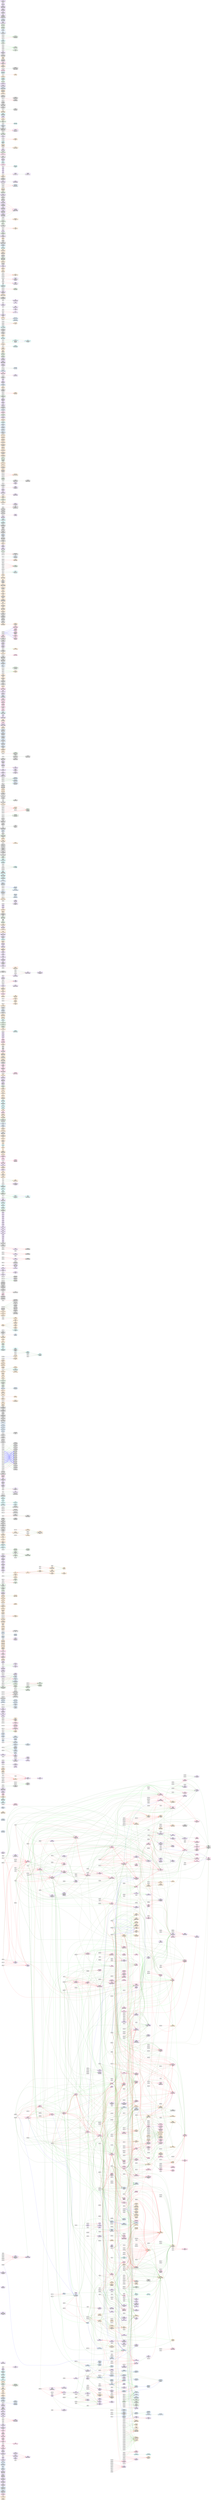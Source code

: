digraph "Waterloo Course Dependency Tree" {
	graph [overlap=false rankdir=LR ranksep=3]
	node [shape=Mrecord style=bold]
	ACC610 [label=<<B>ACC610</B>|Public Accounting<BR/>Practice> color=darkorange]
	ACC690 [label=<<B>ACC690</B>|Topics in Accounting> color=darkorange]
	ACTSC991 [label=<<B>ACTSC991</B>|Topics in Actuarial<BR/>Science> color=deeppink]
	BIOL680 [label=<<B>BIOL680</B>|Specialized Studies<BR/>of Selected Research<BR/>Procedures,<BR/>Strategies or Topics> color=dodgerblue3]
	BIOL681 [label=<<B>BIOL681</B>|Specialized Studies<BR/>of Selected Research<BR/>Procedures,<BR/>Strategies or Topics> color=dodgerblue3]
	CHE641 [label=<<B>CHE641</B>|Fundamentals of<BR/>Polymer Processing<BR/>Operations> color=purple3]
	CHE725 [label=<<B>CHE725</B>|Research Topics in<BR/>Analysis of Chemical<BR/>Processes> color=purple3]
	CHE745 [label=<<B>CHE745</B>|Research Topics in<BR/>Polymer Science and<BR/>Engineering> color=purple3]
	CHE755 [label=<<B>CHE755</B>|Res Topics in<BR/>Electrochemical<BR/>Engineering,<BR/>Interfacial Eng &amp;<BR/>Material Science> color=purple3]
	CHE775 [label=<<B>CHE775</B>|Research Topics in<BR/>Environmental<BR/>Engineering and<BR/>Pollution Control> color=purple3]
	CHEM731 [label=<<B>CHEM731</B>|Selected Topics in<BR/>Biochemistry> color=dodgerblue3]
	CHEM737 [label=<<B>CHEM737</B>|Enzymes> color=dodgerblue3]
	CHEM750 [label=<<B>CHEM750</B>|Selected Topics in<BR/>Physical Chemistry> color=dodgerblue3]
	CHEM794 [label=<<B>CHEM794</B>|Master&#x27;s Seminar> color=dodgerblue3]
	CIVE604 [label=<<B>CIVE604</B>|Advanced Structural<BR/>Steel Design> color=purple3]
	CIVE610 [label=<<B>CIVE610</B>|Elasticity> color=purple3]
	CIVE700 [label=<<B>CIVE700</B>|Topics in Structural<BR/>Engineering> color=purple3]
	CIVE742 [label=<<B>CIVE742</B>|Pavement Design and<BR/>Management II> color=purple3]
	CIVE770 [label=<<B>CIVE770</B>|Topics in<BR/>Environmental<BR/>Engineering> color=purple3]
	CS646 [label=<<B>CS646</B>|Software Design and<BR/>Architectures> color=deeppink]
	CS652 [label=<<B>CS652</B>|Real-Time<BR/>Programming> color=deeppink]
	CS656 [label=<<B>CS656</B>|Computer Networks> color=deeppink]
	CS666 [label=<<B>CS666</B>|Algorithm Design and<BR/>Analysis> color=deeppink]
	CS686 [label=<<B>CS686</B>|Introduction to<BR/>Artificial<BR/>Intelligence> color=deeppink]
	CS688 [label=<<B>CS688</B>|Introduction to<BR/>Computer Graphics> color=deeppink]
	CS692 [label=<<B>CS692</B>|The Social<BR/>Implications of<BR/>Computing> color=deeppink]
	CS798 [label=<<B>CS798</B>|Advanced Research<BR/>Topics> color=deeppink]
	ECE614 [label=<<B>ECE614</B>|Communications Over<BR/>Fading Dispersive<BR/>Channels> color=purple3]
	ECE632 [label=<<B>ECE632</B>|Photovoltaic Energy<BR/>Conversion> color=purple3]
	ECE653 [label=<<B>ECE653</B>|Software Testing,<BR/>Quality Assurance<BR/>and Maintenance> color=purple3]
	ECE663 [label=<<B>ECE663</B>|Energy Processing> color=purple3]
	ECE730 [label=<<B>ECE730</B>|Special Topics in<BR/>Solid State Devices> color=purple3]
	ECE740 [label=<<B>ECE740</B>|Special Topics in<BR/>Electronic Circuits> color=purple3]
	ECE652 [label=<<B>ECE652</B>|Methods and<BR/>Principles of<BR/>Safety-critical<BR/>Embedded Software> color=purple3]
	ECE770 [label=<<B>ECE770</B>|Special Topics in<BR/>Antenna and<BR/>Microwave Theory> color=purple3]
	EARTH671 [label=<<B>EARTH671</B>|Field Methods in<BR/>Hydrogeology> color=dodgerblue3]
	EARTH691 [label=<<B>EARTH691</B>|Special Studies for<BR/>MSc Students> color=dodgerblue3]
	EARTH692 [label=<<B>EARTH692</B>|Special Studies for<BR/>PhD Students> color=dodgerblue3]
	ENGL799 [label=<<B>ENGL799</B>|Media Theory and<BR/>Critique> color=darkorange]
	FINE692 [label=<<B>FINE692</B>|Graduate Summer<BR/>Studio> color=darkorange]
	FR603 [label=<<B>FR603</B>|Linguistics> color=darkorange]
	FR606 [label=<<B>FR606</B>|Research or<BR/>Professional<BR/>Practicum in French> color=darkorange]
	GEOG675 [label=<<B>GEOG675</B>|Selected Topics in<BR/>Geography> color=forestgreen]
	HIST691A [label=<<B>HIST691A</B>|Directed Studies> color=darkorange]
	HLTH741 [label=<<B>HLTH741</B>|Advanced Practicum> color=darkturquoise]
	KIN680 [label=<<B>KIN680</B>|Selected Topics in<BR/>Physiology and<BR/>Nutrition> color=darkturquoise]
	KIN686 [label=<<B>KIN686</B>|Selected Topics in<BR/>Neuroscience I> color=darkturquoise]
	KIN780 [label=<<B>KIN780</B>|Selected Topics in<BR/>Physiology and<BR/>Nutrition> color=darkturquoise]
	ME631 [label=<<B>ME631</B>|Mechanical<BR/>Metallurgy> color=purple3]
	ME640 [label=<<B>ME640</B>|Autonomous Mobile<BR/>Robotics> color=purple3]
	ME735 [label=<<B>ME735</B>|Special Topics -<BR/>Welding and Joining> color=purple3]
	ME760 [label=<<B>ME760</B>|Special Topics in<BR/>Thermal Engineering> color=purple3]
	ME770 [label=<<B>ME770</B>|Special Topics in<BR/>Numerical Methods,<BR/>Fluid Flow and Heat<BR/>Transfer> color=purple3]
	ME780 [label=<<B>ME780</B>|Special Topics in<BR/>Mechatronics> color=purple3]
	MSE602 [label=<<B>MSE602</B>|Strategic Management<BR/>of Technological<BR/>Innovation> color=purple3]
	MSE630 [label=<<B>MSE630</B>|Human Computer<BR/>Interaction> color=purple3]
	MSE770 [label=<<B>MSE770</B>|Special Directed<BR/>Readings> color=purple3]
	OPTOM608 [label=<<B>OPTOM608</B>|Special Topics in<BR/>Vision Science> color=dodgerblue3]
	OPTOM628 [label=<<B>OPTOM628</B>|Special Topics in<BR/>Vision Science> color=dodgerblue3]
	PHIL699 [label=<<B>PHIL699</B>|Applied Research<BR/>Placement Tutorial> color=darkorange]
	PHYS773 [label=<<B>PHYS773</B>|Special Topics in<BR/>Physics> color=dodgerblue3]
	PMATH764 [label=<<B>PMATH764</B>|Introduction to<BR/>Algebraic Geometry> color=deeppink]
	REC609 [label=<<B>REC609</B>|Internship in<BR/>Recreation Service> color=darkturquoise]
	REC695 [label=<<B>REC695</B>|Selected Topics in<BR/>Recreation and<BR/>Leisure Studies> color=darkturquoise]
	SOC789 [label=<<B>SOC789</B>|Graduate Readings in<BR/>Sociology> color=darkorange]
	STAT840 [label=<<B>STAT840</B>|Computational<BR/>Inference> color=deeppink]
	STAT844 [label=<<B>STAT844</B>|Statistical Learning<BR/>- Advanced<BR/>Regression> color=deeppink]
	STAT938 [label=<<B>STAT938</B>|Statistical<BR/>Consulting> color=deeppink]
	SYDE720 [label=<<B>SYDE720</B>|Selected Topics in<BR/>Computation> color=purple3]
	SYDE770 [label=<<B>SYDE770</B>|Selected Topics in<BR/>Communication and<BR/>Information Systems> color=purple3]
	AFM231 [label=<<B>AFM231</B>|Business Law> color=darkorange]
	AFM291 [label=<<B>AFM291</B>|Intermediate<BR/>Financial Accounting<BR/>1> color=darkorange]
	AFM273 [label=<<B>AFM273</B>|Financial<BR/>Instruments and<BR/>Capital Markets> color=darkorange]
	AFM274 [label=<<B>AFM274</B>|Introduction to<BR/>Corporate Finance> color=darkorange]
	AFM391 [label=<<B>AFM391</B>|Intermediate<BR/>Financial Accounting<BR/>2> color=darkorange]
	AFM433 [label=<<B>AFM433</B>|Business Strategy> color=darkorange]
	AFM451 [label=<<B>AFM451</B>|Audit Strategy> color=darkorange]
	AFM424 [label=<<B>AFM424</B>|Equity Investments> color=darkorange]
	ACTSC221 [label=<<B>ACTSC221</B>|Introductory<BR/>Financial<BR/>Mathematics (Non-<BR/>Specialist Level)> color=deeppink]
	ACTSC231 [label=<<B>ACTSC231</B>|Introductory<BR/>Financial<BR/>Mathematics> color=deeppink]
	ACTSC232 [label=<<B>ACTSC232</B>|Life Contingencies 1> color=deeppink]
	ACTSC331 [label=<<B>ACTSC331</B>|Life Contingencies 2> color=deeppink]
	ACTSC363 [label=<<B>ACTSC363</B>|Casualty and Health<BR/>Insurance<BR/>Mathematics 1> color=deeppink]
	ACTSC446 [label=<<B>ACTSC446</B>|Mathematics of<BR/>Financial Markets> color=deeppink]
	AMATH231 [label=<<B>AMATH231</B>|Calculus 4> color=deeppink]
	AMATH250 [label=<<B>AMATH250</B>|Introduction to<BR/>Differential<BR/>Equations> color=deeppink]
	PHYS263 [label=<<B>PHYS263</B>|Classical Mechanics<BR/>and Special<BR/>Relativity> color=dodgerblue3]
	AMATH332 [label=<<B>AMATH332</B>|Applied Complex<BR/>Analysis> color=deeppink]
	AMATH351 [label=<<B>AMATH351</B>|Ordinary<BR/>Differential<BR/>Equations> color=deeppink]
	AMATH353 [label=<<B>AMATH353</B>|Partial Differential<BR/>Equations 1> color=deeppink]
	ANTH391 [label=<<B>ANTH391</B>|Reading in<BR/>Anthropology> color=darkorange]
	ANTH489 [label=<<B>ANTH489</B>|Special Topics in<BR/>Anthropology> color=darkorange]
	ARCH276 [label=<<B>ARCH276</B>|Timber: Design,<BR/>Structure and<BR/>Construction> color=purple3]
	ARCH293 [label=<<B>ARCH293</B>|Design Studio> color=purple3]
	ARCH248 [label=<<B>ARCH248</B>|Cultural Encounters<BR/>1600-1914> color=purple3]
	ARCH485 [label=<<B>ARCH485</B>|Architectural<BR/>Research> color=purple3]
	ARCH493 [label=<<B>ARCH493</B>|Design<BR/>Studio/Comprehensive<BR/>Building Design> color=purple3]
	BIOL239 [label=<<B>BIOL239</B>|Genetics> color=dodgerblue3]
	BIOL241 [label=<<B>BIOL241</B>|Introduction to<BR/>Applied Microbiology> color=dodgerblue3]
	BIOL273 [label=<<B>BIOL273</B>|Principles of Human<BR/>Physiology 1> color=dodgerblue3]
	BIOL303 [label=<<B>BIOL303</B>|Introductory<BR/>Developmental<BR/>Biology and<BR/>Embryology> color=dodgerblue3]
	BIOL354 [label=<<B>BIOL354</B>|Environmental<BR/>Toxicology> color=dodgerblue3]
	BIOL359 [label=<<B>BIOL359</B>|Evolution 1:<BR/>Mechanisms> color=dodgerblue3]
	BIOL490A [label=<<B>BIOL490A</B>|Biology Field Course<BR/>1> color=dodgerblue3]
	BIOL490B [label=<<B>BIOL490B</B>|Biology Field Course<BR/>2> color=dodgerblue3]
	BIOL499A [label=<<B>BIOL499A</B>|Senior Honours<BR/>Project> color=dodgerblue3]
	BIOL499B [label=<<B>BIOL499B</B>|Senior Honours<BR/>Project> color=dodgerblue3]
	BUS111W [label=<<B>BUS111W</B>|Understanding the<BR/>Business Environment<BR/>(WLU)> color=deeppink]
	BUS121W [label=<<B>BUS121W</B>|Critical Thinking<BR/>and Communication<BR/>Skills (WLU)> color=deeppink]
	BUS491W [label=<<B>BUS491W</B>|Strategic Management<BR/>II (WLU)> color=deeppink]
	CO327 [label=<<B>CO327</B>|Deterministic OR<BR/>Models (Non-<BR/>Specialist Level)> color=deeppink]
	CO342 [label=<<B>CO342</B>|Introduction to<BR/>Graph Theory> color=deeppink]
	CO250 [label=<<B>CO250</B>|Introduction to<BR/>Optimization> color=deeppink]
	CO351 [label=<<B>CO351</B>|Network Flow Theory> color=deeppink]
	CO454 [label=<<B>CO454</B>|Scheduling> color=deeppink]
	CO480 [label=<<B>CO480</B>|History of<BR/>Mathematics> color=deeppink]
	ANTH272 [label=<<B>ANTH272</B>|Issues in<BR/>Contemporary<BR/>Indigenous<BR/>Communities in<BR/>Canada> color=darkorange]
	CHE211 [label=<<B>CHE211</B>|Fluid Mechanics> color=purple3]
	CHE231 [label=<<B>CHE231</B>|Physical Chemistry 2> color=purple3]
	CHE330 [label=<<B>CHE330</B>|Chemical Engineering<BR/>Thermodynamics> color=purple3]
	CHE314 [label=<<B>CHE314</B>|Chemical Reaction<BR/>Engineering> color=purple3]
	CHE101 [label=<<B>CHE101</B>|Chemical Engineering<BR/>Concepts 2> color=purple3]
	CHE102 [label=<<B>CHE102</B>|Chemistry for<BR/>Engineers> color=purple3]
	CHEM120 [label=<<B>CHEM120</B>|General Chemistry 1> color=dodgerblue3]
	CHEM120L [label=<<B>CHEM120L</B>|General Chemistry<BR/>Laboratory 1> color=dodgerblue3]
	CHEM123 [label=<<B>CHEM123</B>|General Chemistry 2> color=dodgerblue3]
	CHEM123L [label=<<B>CHEM123L</B>|General Chemistry<BR/>Laboratory 2> color=dodgerblue3]
	CHEM212 [label=<<B>CHEM212</B>|Structure and<BR/>Bonding> color=dodgerblue3]
	CHEM221 [label=<<B>CHEM221</B>|Multi-Component<BR/>Analysis> color=dodgerblue3]
	CHEM224L [label=<<B>CHEM224L</B>|Analytical<BR/>Instrumentation<BR/>Laboratory> color=dodgerblue3]
	CHEM233 [label=<<B>CHEM233</B>|Fundamentals of<BR/>Biochemistry> color=dodgerblue3]
	CHEM237 [label=<<B>CHEM237</B>|Introductory<BR/>Biochemistry> color=dodgerblue3]
	CHEM237L [label=<<B>CHEM237L</B>|Introductory<BR/>Biochemistry<BR/>Laboratory> color=dodgerblue3]
	CHEM254 [label=<<B>CHEM254</B>|Introductory<BR/>Chemical<BR/>Thermodynamics> color=dodgerblue3]
	CHEM264 [label=<<B>CHEM264</B>|Organic Chemistry 1> color=dodgerblue3]
	CHEM265 [label=<<B>CHEM265</B>|Organic Chemistry 2> color=dodgerblue3]
	CHEM265L [label=<<B>CHEM265L</B>|Organic Chemistry<BR/>Laboratory 1> color=dodgerblue3]
	CHEM266 [label=<<B>CHEM266</B>|Basic Organic<BR/>Chemistry 1> color=dodgerblue3]
	CHEM266L [label=<<B>CHEM266L</B>|Organic Chemistry<BR/>Laboratory> color=dodgerblue3]
	CHEM392A [label=<<B>CHEM392A</B>|Research Project 1> color=dodgerblue3]
	CHEM392B [label=<<B>CHEM392B</B>|Research Project 2> color=dodgerblue3]
	CHEM494A [label=<<B>CHEM494A</B>|Research Project> color=dodgerblue3]
	CHINA101R [label=<<B>CHINA101R</B>|First-Year Chinese 1> color=black]
	CHINA102R [label=<<B>CHINA102R</B>|First-Year Chinese 2> color=black]
	CHINA201R [label=<<B>CHINA201R</B>|Second-Year Chinese<BR/>1> color=black]
	CIVE205 [label=<<B>CIVE205</B>|Solid Mechanics 2> color=purple3]
	CIVE222 [label=<<B>CIVE222</B>|Differential<BR/>Equations> color=purple3]
	CIVE280 [label=<<B>CIVE280</B>|Fluid Mechanics> color=purple3]
	CIVE353 [label=<<B>CIVE353</B>|Geotechnical<BR/>Engineering 1> color=purple3]
	CIVE400 [label=<<B>CIVE400</B>|Civil Engineering<BR/>Design Project 1> color=purple3]
	CIVE401 [label=<<B>CIVE401</B>|Civil Engineering<BR/>Design Project 2> color=purple3]
	CIVE505 [label=<<B>CIVE505</B>|Structural Dynamics> color=purple3]
	CIVE413 [label=<<B>CIVE413</B>|Structural Steel<BR/>Design> color=purple3]
	CIVE414 [label=<<B>CIVE414</B>|Structural Concrete<BR/>Design> color=purple3]
	CIVE491 [label=<<B>CIVE491</B>|Engineering Law and<BR/>Ethics> color=purple3]
	CIVE596 [label=<<B>CIVE596</B>|Construction<BR/>Engineering> color=purple3]
	CLAS202 [label=<<B>CLAS202</B>|Love, Life, and<BR/>Death in Rome> color=darkorange]
	CS100 [label=<<B>CS100</B>|Introduction to<BR/>Computing Through<BR/>Applications> color=deeppink]
	CS200 [label=<<B>CS200</B>|Concepts for<BR/>Advanced Computer<BR/>Usage> color=deeppink]
	CS230 [label=<<B>CS230</B>|Introduction to<BR/>Computers and<BR/>Computer Systems> color=deeppink]
	CS234 [label=<<B>CS234</B>|Data Types and<BR/>Structures> color=deeppink]
	CS240 [label=<<B>CS240</B>|Data Structures and<BR/>Data Management> color=deeppink]
	CS241 [label=<<B>CS241</B>|Foundations of<BR/>Sequential Programs> color=deeppink]
	CS246 [label=<<B>CS246</B>|Object-Oriented<BR/>Software Development> color=deeppink]
	CS251 [label=<<B>CS251</B>|Computer<BR/>Organization and<BR/>Design> color=deeppink]
	CS330 [label=<<B>CS330</B>|Management<BR/>Information Systems> color=deeppink]
	CS338 [label=<<B>CS338</B>|Computer<BR/>Applications in<BR/>Business: Databases> color=deeppink]
	CS341 [label=<<B>CS341</B>|Algorithms> color=deeppink]
	CS370 [label=<<B>CS370</B>|Numerical<BR/>Computation> color=deeppink]
	STAT340 [label=<<B>STAT340</B>|Stochastic<BR/>Simulation Methods> color=deeppink]
	CS445 [label=<<B>CS445</B>|Software<BR/>Requirements<BR/>Specification and<BR/>Analysis> color=deeppink]
	CS446 [label=<<B>CS446</B>|Software Design and<BR/>Architectures> color=deeppink]
	CS348 [label=<<B>CS348</B>|Introduction to<BR/>Database Management> color=deeppink]
	CS452 [label=<<B>CS452</B>|Real-Time<BR/>Programming> color=deeppink]
	CS466 [label=<<B>CS466</B>|Algorithm Design and<BR/>Analysis> color=deeppink]
	CS490 [label=<<B>CS490</B>|Information Systems<BR/>Management> color=deeppink]
	CS486 [label=<<B>CS486</B>|Introduction to<BR/>Artificial<BR/>Intelligence> color=deeppink]
	CS488 [label=<<B>CS488</B>|Introduction to<BR/>Computer Graphics> color=deeppink]
	CS492 [label=<<B>CS492</B>|The Social<BR/>Implications of<BR/>Computing> color=deeppink]
	CS499R [label=<<B>CS499R</B>|Readings in Computer<BR/>Science> color=deeppink]
	THPERF200 [label=<<B>THPERF200</B>|Theatre and<BR/>Performance in<BR/>Context> color=darkorange]
	COMMST223 [label=<<B>COMMST223</B>|Public Speaking> color=darkorange]
	COMMST100 [label=<<B>COMMST100</B>|Interpersonal<BR/>Communication> color=darkorange]
	COMMST225 [label=<<B>COMMST225</B>|Interviewing> color=darkorange]
	COMMST325 [label=<<B>COMMST325</B>|Organizational<BR/>Communication> color=darkorange]
	MTE309 [label=<<B>MTE309</B>|Introduction to<BR/>Thermodynamics and<BR/>Heat Transfer> color=purple3]
	ECE318 [label=<<B>ECE318</B>|Communication<BR/>Systems> color=purple3]
	ECE380 [label=<<B>ECE380</B>|Analog Control<BR/>Systems> color=purple3]
	ECE414 [label=<<B>ECE414</B>|Wireless<BR/>Communications> color=purple3]
	ECE327 [label=<<B>ECE327</B>|Digital Hardware<BR/>Systems> color=purple3]
	ECE454 [label=<<B>ECE454</B>|Distributed<BR/>Computing> color=purple3]
	ECE455 [label=<<B>ECE455</B>|Embedded Software> color=purple3]
	ECE463 [label=<<B>ECE463</B>|Design and<BR/>Applications of<BR/>Power Electronic<BR/>Converters> color=purple3]
	ECE481 [label=<<B>ECE481</B>|Digital Control<BR/>Systems> color=purple3]
	ECE486 [label=<<B>ECE486</B>|Robot Dynamics and<BR/>Control> color=purple3]
	EARTH121 [label=<<B>EARTH121</B>|Introductory Earth<BR/>Sciences> color=dodgerblue3]
	EARTH123 [label=<<B>EARTH123</B>|Introductory<BR/>Hydrology> color=dodgerblue3]
	EARTH221 [label=<<B>EARTH221</B>|Introductory<BR/>Geochemistry> color=dodgerblue3]
	EARTH232 [label=<<B>EARTH232</B>|Introductory<BR/>Petrography> color=dodgerblue3]
	EARTH342 [label=<<B>EARTH342</B>|Geomorphology and<BR/>GIS Applications> color=dodgerblue3]
	EARTH458 [label=<<B>EARTH458</B>|Physical<BR/>Hydrogeology> color=dodgerblue3]
	EARTH490 [label=<<B>EARTH490</B>|Field Course> color=dodgerblue3]
	EASIA100R [label=<<B>EASIA100R</B>|Introduction to East<BR/>Asia> color=black]
	ECON101 [label=<<B>ECON101</B>|Introduction to<BR/>Microeconomics> color=darkorange]
	ECON102 [label=<<B>ECON102</B>|Introduction to<BR/>Macroeconomics> color=darkorange]
	ECON201 [label=<<B>ECON201</B>|Microeconomic Theory<BR/>for Business and<BR/>Policy> color=darkorange]
	ECON211 [label=<<B>ECON211</B>|Introduction to<BR/>Mathematical<BR/>Economics> color=darkorange]
	MGMT220 [label=<<B>MGMT220</B>|Entrepreneurship and<BR/>the Creative<BR/>Workplace> color=darkorange]
	ECON221 [label=<<B>ECON221</B>|Statistics for<BR/>Economists> color=darkorange]
	ECON332 [label=<<B>ECON332</B>|International<BR/>Finance> color=darkorange]
	ECON361 [label=<<B>ECON361</B>|Cost-Benefit<BR/>Analysis and Project<BR/>Evaluation> color=darkorange]
	ECON371 [label=<<B>ECON371</B>|Business Finance 1> color=darkorange]
	ENGL109 [label=<<B>ENGL109</B>|Introduction to<BR/>Academic Writing> color=darkorange]
	ENGL129R [label=<<B>ENGL129R</B>|Written Academic<BR/>English> color=darkorange]
	ENGL202A [label=<<B>ENGL202A</B>|The Bible and<BR/>Literature 1> color=darkorange]
	ENGL208B [label=<<B>ENGL208B</B>|Science Fiction> color=darkorange]
	ENGL208C [label=<<B>ENGL208C</B>|Studies in<BR/>Children&#x27;s<BR/>Literature> color=darkorange]
	ENGL210E [label=<<B>ENGL210E</B>|Genres of Technical<BR/>Communication> color=darkorange]
	ENGL210F [label=<<B>ENGL210F</B>|Genres of Business<BR/>Communication> color=darkorange]
	ENGL251 [label=<<B>ENGL251</B>|Literary Theory and<BR/>Criticism> color=darkorange]
	ENGL306A [label=<<B>ENGL306A</B>|Introduction to<BR/>Linguistics> color=darkorange]
	ENGL309C [label=<<B>ENGL309C</B>|Contemporary<BR/>Rhetoric> color=darkorange]
	ENGL335 [label=<<B>ENGL335</B>|Creative Writing 1> color=darkorange]
	ENGL350B [label=<<B>ENGL350B</B>|Seventeenth-Century<BR/>Literature 2> color=darkorange]
	ENGL363 [label=<<B>ENGL363</B>|Shakespeare 2> color=darkorange]
	ENGL365 [label=<<B>ENGL365</B>|Selected Studies> color=darkorange]
	ENGL366 [label=<<B>ENGL366</B>|Selected Studies> color=darkorange]
	ENGL392A [label=<<B>ENGL392A</B>|Information Design> color=darkorange]
	ENGL495A [label=<<B>ENGL495A</B>|Supervision of<BR/>Honours Essay> color=darkorange]
	ENGL495B [label=<<B>ENGL495B</B>|Supervision of<BR/>Honours Essay> color=darkorange]
	ENVE330 [label=<<B>ENVE330</B>|Lab Analysis and<BR/>Field Sampling<BR/>Techniques> color=purple3]
	ENVE375 [label=<<B>ENVE375</B>|Physico-Chemical<BR/>Processes> color=purple3]
	ENVS195 [label=<<B>ENVS195</B>|Introduction to<BR/>Environmental<BR/>Studies> color=forestgreen]
	ENVS200 [label=<<B>ENVS200</B>|Field Ecology> color=forestgreen]
	ENVS395 [label=<<B>ENVS395</B>|Study Abroad> color=forestgreen]
	ERS215 [label=<<B>ERS215</B>|Environmental and<BR/>Sustainability<BR/>Assessment 1> color=forestgreen]
	ERS375 [label=<<B>ERS375</B>|Special<BR/>Readings/Seminar on<BR/>Select Topics> color=forestgreen]
	ERS403A [label=<<B>ERS403A</B>|Senior Honours<BR/>Thesis> color=forestgreen]
	ERS403B [label=<<B>ERS403B</B>|Senior Honours<BR/>Thesis> color=forestgreen]
	FINE221 [label=<<B>FINE221</B>|Acrylic and Mixed<BR/>Media> color=darkorange]
	FR151 [label=<<B>FR151</B>|Basic French 1> color=darkorange]
	FR152 [label=<<B>FR152</B>|Basic French 2> color=darkorange]
	FR192A [label=<<B>FR192A</B>|French Language 1:<BR/>Module 1> color=darkorange]
	FR192B [label=<<B>FR192B</B>|French Language 1:<BR/>Module 2> color=darkorange]
	FR203 [label=<<B>FR203</B>|Introduction to<BR/>Phonetics of French> color=darkorange]
	FR252 [label=<<B>FR252</B>|French Language 2:<BR/>Module 2> color=darkorange]
	FR403 [label=<<B>FR403</B>|Topics in<BR/>Linguistics> color=darkorange]
	GENE301 [label=<<B>GENE301</B>|Special Directed<BR/>Studies> color=purple3]
	GENE303 [label=<<B>GENE303</B>|International<BR/>Studies in<BR/>Engineering> color=purple3]
	GENE315 [label=<<B>GENE315</B>|Special Directed<BR/>Non-Technical<BR/>Studies> color=purple3]
	GENE401 [label=<<B>GENE401</B>|Special Directed<BR/>Studies> color=purple3]
	GENE415 [label=<<B>GENE415</B>|Special Directed<BR/>Non-Technical<BR/>Studies> color=purple3]
	GENE503 [label=<<B>GENE503</B>|Directed Studies for<BR/>Visiting Exchange<BR/>Students> color=purple3]
	GEOG102 [label=<<B>GEOG102</B>|Global Environmental<BR/>Systems: Processes<BR/>and Change> color=forestgreen]
	GEOG202 [label=<<B>GEOG202</B>|Geography of the<BR/>Global Economy> color=forestgreen]
	GEOG411 [label=<<B>GEOG411</B>|The Digital Economy> color=forestgreen]
	GEOG426 [label=<<B>GEOG426</B>|Geographies of<BR/>Development> color=forestgreen]
	GEOG381 [label=<<B>GEOG381</B>|Advanced Geographic<BR/>Information Systems> color=forestgreen]
	GEOG490A [label=<<B>GEOG490A</B>|Honours Thesis<BR/>Preparation> color=forestgreen]
	GEOG490B [label=<<B>GEOG490B</B>|Honours Thesis<BR/>Completion> color=forestgreen]
	GERON401A [label=<<B>GERON401A</B>|Independent Study in<BR/>Aging> color=darkturquoise]
	GERON401B [label=<<B>GERON401B</B>|Independent Study in<BR/>Aging> color=darkturquoise]
	HIST275 [label=<<B>HIST275</B>|The Modern World in<BR/>Historical<BR/>Perspective> color=darkorange]
	HIST205 [label=<<B>HIST205</B>|History of Western<BR/>Sport> color=darkorange]
	HIST247 [label=<<B>HIST247</B>|Mennonite History: A<BR/>Survey> color=darkorange]
	HIST398 [label=<<B>HIST398</B>|Directed Studies in<BR/>Special Topics> color=darkorange]
	HLTH432A [label=<<B>HLTH432A</B>|Honours Thesis (A)> color=darkturquoise]
	HLTH432B [label=<<B>HLTH432B</B>|Honours Thesis (B)> color=darkturquoise]
	HRM200 [label=<<B>HRM200</B>|Basic Human<BR/>Resources Management> color=darkorange]
	SDS131R [label=<<B>SDS131R</B>|Political Ideologies<BR/>and Social<BR/>Development> color=black]
	SDS150R [label=<<B>SDS150R</B>|Lifespan Processes> color=black]
	SDS220R [label=<<B>SDS220R</B>|Changing Concepts of<BR/>Childhood> color=black]
	SDS250R [label=<<B>SDS250R</B>|Social Statistics> color=black]
	SDS251R [label=<<B>SDS251R</B>|Social Research> color=black]
	SDS398R [label=<<B>SDS398R</B>|Independent Study> color=black]
	SDS399R [label=<<B>SDS399R</B>|Independent Study> color=black]
	SDS499A [label=<<B>SDS499A</B>|Senior Honours<BR/>Essay/Thesis> color=black]
	SDS499B [label=<<B>SDS499B</B>|Senior Honours<BR/>Essay/Thesis> color=black]
	ITAL101 [label=<<B>ITAL101</B>|Introduction to<BR/>Italian Language 1> color=black]
	ITAL102 [label=<<B>ITAL102</B>|Introduction to<BR/>Italian Language 2> color=black]
	JAPAN101R [label=<<B>JAPAN101R</B>|First-Year Japanese<BR/>1> color=black]
	JAPAN102R [label=<<B>JAPAN102R</B>|First-Year Japanese<BR/>2> color=black]
	JAPAN202R [label=<<B>JAPAN202R</B>|Second-Year Japanese<BR/>2> color=black]
	KIN100 [label=<<B>KIN100</B>|Regional Human<BR/>Anatomy> color=darkturquoise]
	KIN100L [label=<<B>KIN100L</B>|Regional Human<BR/>Anatomy Laboratory> color=darkturquoise]
	KIN431 [label=<<B>KIN431</B>|Research Proposal> color=darkturquoise]
	KIN432 [label=<<B>KIN432</B>|Research Project> color=darkturquoise]
	KIN433 [label=<<B>KIN433</B>|Senior Essay> color=darkturquoise]
	KIN472 [label=<<B>KIN472</B>|Directed Study in<BR/>Special Topics> color=darkturquoise]
	KOREA101R [label=<<B>KOREA101R</B>|First-Year Korean 1> color=black]
	KOREA102R [label=<<B>KOREA102R</B>|First-Year Korean 2> color=black]
	ME123 [label=<<B>ME123</B>|Electrical<BR/>Engineering for<BR/>Mechanical Engineers> color=purple3]
	ME203 [label=<<B>ME203</B>|Ordinary<BR/>Differential<BR/>Equations> color=purple3]
	ME212 [label=<<B>ME212</B>|Dynamics> color=purple3]
	ME115 [label=<<B>ME115</B>|Structure and<BR/>Properties of<BR/>Materials> color=purple3]
	ME220 [label=<<B>ME220</B>|Mechanics of<BR/>Deformable Solids 2> color=purple3]
	ME250 [label=<<B>ME250</B>|Thermodynamics 1> color=purple3]
	ME262 [label=<<B>ME262</B>|Introduction to<BR/>Microprocessors and<BR/>Digital Logic> color=purple3]
	ME303 [label=<<B>ME303</B>|Advanced Engineering<BR/>Mathematics> color=purple3]
	ME321 [label=<<B>ME321</B>|Dynamics of Machines<BR/>and Mechanical<BR/>Vibrations> color=purple3]
	ME340 [label=<<B>ME340</B>|Manufacturing<BR/>Processes> color=purple3]
	ME351 [label=<<B>ME351</B>|Fluid Mechanics 1> color=purple3]
	ME354 [label=<<B>ME354</B>|Thermodynamics 2> color=purple3]
	ME423 [label=<<B>ME423</B>|Mechanical Design 2> color=purple3]
	ME435 [label=<<B>ME435</B>|Industrial<BR/>Metallurgy> color=purple3]
	ME456 [label=<<B>ME456</B>|Heat Transfer 2> color=purple3]
	ME459 [label=<<B>ME459</B>|Energy Conversion> color=purple3]
	ME481 [label=<<B>ME481</B>|Mechanical<BR/>Engineering Design<BR/>Project 1> color=purple3]
	ME436 [label=<<B>ME436</B>|Welding and Joining<BR/>Processes> color=purple3]
	ME548 [label=<<B>ME548</B>|Numerical Control of<BR/>Machine Tools 1> color=purple3]
	ME559 [label=<<B>ME559</B>|Finite Element<BR/>Methods> color=purple3]
	ME561 [label=<<B>ME561</B>|Fluid Power Control<BR/>Systems> color=purple3]
	ME566 [label=<<B>ME566</B>|Computational Fluid<BR/>Dynamics for<BR/>Engineering Design> color=purple3]
	ME599 [label=<<B>ME599</B>|Special Topics in<BR/>Mechanical<BR/>Engineering> color=purple3]
	MSE211 [label=<<B>MSE211</B>|Organizational<BR/>Behaviour> color=purple3]
	MSE261 [label=<<B>MSE261</B>|Engineering<BR/>Economics: Financial<BR/>Management for<BR/>Engineers> color=purple3]
	MSE311 [label=<<B>MSE311</B>|Organizational<BR/>Design and<BR/>Technology> color=purple3]
	MSE331 [label=<<B>MSE331</B>|Introduction to<BR/>Optimization> color=purple3]
	MSE442 [label=<<B>MSE442</B>|Impact of<BR/>Information Systems<BR/>on Organizations and<BR/>Society> color=purple3]
	MSE452 [label=<<B>MSE452</B>|Decision Making<BR/>Under Uncertainty> color=purple3]
	MATH115 [label=<<B>MATH115</B>|Linear Algebra for<BR/>Engineering> color=deeppink]
	MATH117 [label=<<B>MATH117</B>|Calculus 1 for<BR/>Engineering> color=deeppink]
	MATH118 [label=<<B>MATH118</B>|Calculus 2 for<BR/>Engineering> color=deeppink]
	MATH119 [label=<<B>MATH119</B>|Calculus 2 for<BR/>Engineering> color=deeppink]
	MATH106 [label=<<B>MATH106</B>|Applied Linear<BR/>Algebra 1> color=deeppink]
	MATH127 [label=<<B>MATH127</B>|Calculus 1 for the<BR/>Sciences> color=deeppink]
	MATH128 [label=<<B>MATH128</B>|Calculus 2 for the<BR/>Sciences> color=deeppink]
	MATH135 [label=<<B>MATH135</B>|Algebra for Honours<BR/>Mathematics> color=deeppink]
	MATH136 [label=<<B>MATH136</B>|Linear Algebra 1 for<BR/>Honours Mathematics> color=deeppink]
	MATH137 [label=<<B>MATH137</B>|Calculus 1 for<BR/>Honours Mathematics> color=deeppink]
	MATH138 [label=<<B>MATH138</B>|Calculus 2 for<BR/>Honours Mathematics> color=deeppink]
	MATH218 [label=<<B>MATH218</B>|Differential<BR/>Equations for<BR/>Engineers> color=deeppink]
	MATH228 [label=<<B>MATH228</B>|Differential<BR/>Equations for<BR/>Physics and<BR/>Chemistry> color=deeppink]
	MATH235 [label=<<B>MATH235</B>|Linear Algebra 2 for<BR/>Honours Mathematics> color=deeppink]
	MATH237 [label=<<B>MATH237</B>|Calculus 3 for<BR/>Honours Mathematics> color=deeppink]
	MATH239 [label=<<B>MATH239</B>|Introduction to<BR/>Combinatorics> color=deeppink]
	MATH245 [label=<<B>MATH245</B>|Linear Algebra 2<BR/>(Advanced Level)> color=deeppink]
	MATH247 [label=<<B>MATH247</B>|Calculus 3 (Advanced<BR/>Level)> color=deeppink]
	MTHEL206 [label=<<B>MTHEL206</B>|Introduction to<BR/>Mathematics<BR/>Education> color=deeppink]
	MUSIC100 [label=<<B>MUSIC100</B>|Understanding Music> color=black]
	MUSIC116 [label=<<B>MUSIC116</B>|Music Ensemble> color=black]
	MUSIC117 [label=<<B>MUSIC117</B>|Music Ensemble> color=black]
	MUSIC140 [label=<<B>MUSIC140</B>|Popular Music and<BR/>Culture> color=black]
	MUSIC216 [label=<<B>MUSIC216</B>|Music Ensemble> color=black]
	MUSIC217 [label=<<B>MUSIC217</B>|Music Ensemble> color=black]
	MUSIC226 [label=<<B>MUSIC226</B>|Music Studio> color=black]
	MUSIC227 [label=<<B>MUSIC227</B>|Music Studio> color=black]
	MUSIC270 [label=<<B>MUSIC270</B>|Music Theory 1> color=black]
	MUSIC316 [label=<<B>MUSIC316</B>|Music Ensemble> color=black]
	MUSIC317 [label=<<B>MUSIC317</B>|Music Ensemble> color=black]
	MUSIC326 [label=<<B>MUSIC326</B>|Music Studio> color=black]
	MUSIC327 [label=<<B>MUSIC327</B>|Music Studio> color=black]
	MUSIC380 [label=<<B>MUSIC380</B>|Directed Study in<BR/>Music> color=black]
	MUSIC381 [label=<<B>MUSIC381</B>|Directed Study in<BR/>Music> color=black]
	MUSIC426 [label=<<B>MUSIC426</B>|Music Studio> color=black]
	MUSIC427 [label=<<B>MUSIC427</B>|Music Studio> color=black]
	MUSIC492 [label=<<B>MUSIC492</B>|Senior Honours<BR/>Thesis> color=black]
	OPTOM412 [label=<<B>OPTOM412</B>|Case Analysis 3> color=dodgerblue3]
	OPTOM478 [label=<<B>OPTOM478</B>|Clinical Clerkship 3> color=dodgerblue3]
	OPTOM458 [label=<<B>OPTOM458</B>|Clinical Clerkship 1> color=dodgerblue3]
	OPTOM468 [label=<<B>OPTOM468</B>|Clinical Clerkship 2> color=dodgerblue3]
	OPTOM477 [label=<<B>OPTOM477</B>|Clinical Techniques<BR/>4> color=dodgerblue3]
	PACS201 [label=<<B>PACS201</B>|Roots of Conflict,<BR/>Violence, and Peace> color=black]
	PACS202 [label=<<B>PACS202</B>|Conflict Resolution> color=black]
	PACS314 [label=<<B>PACS314</B>|Restorative Justice<BR/>and Transformative<BR/>Education> color=black]
	PACS390 [label=<<B>PACS390</B>|Internship> color=black]
	PACS398 [label=<<B>PACS398</B>|Directed Readings in<BR/>Peace and Conflict<BR/>Studies> color=black]
	PACS399 [label=<<B>PACS399</B>|Directed Readings in<BR/>Peace and Conflict<BR/>Studies> color=black]
	PHIL100J [label=<<B>PHIL100J</B>|Introduction to<BR/>Philosophy> color=darkorange]
	PHIL145 [label=<<B>PHIL145</B>|Critical Thinking> color=darkorange]
	PHIL283 [label=<<B>PHIL283</B>|Great Works: Ancient<BR/>and Medieval> color=darkorange]
	PHIL201 [label=<<B>PHIL201</B>|Philosophy of Sex<BR/>and Love> color=darkorange]
	PHIL215 [label=<<B>PHIL215</B>|Professional and<BR/>Business Ethics> color=darkorange]
	PHIL121 [label=<<B>PHIL121</B>|Moral Issues> color=darkorange]
	PHIL226 [label=<<B>PHIL226</B>|Biomedical Ethics> color=darkorange]
	PHIL256 [label=<<B>PHIL256</B>|Introduction to<BR/>Cognitive Science> color=darkorange]
	PHIL327 [label=<<B>PHIL327</B>|Philosophy of Law> color=darkorange]
	PHYS112 [label=<<B>PHYS112</B>|Physics 2> color=dodgerblue3]
	PHYS112L [label=<<B>PHYS112L</B>|Physics 2 Laboratory> color=dodgerblue3]
	PHYS115 [label=<<B>PHYS115</B>|Mechanics> color=dodgerblue3]
	PHYS234 [label=<<B>PHYS234</B>|Quantum Physics 1> color=dodgerblue3]
	PHYS242L [label=<<B>PHYS242L</B>|Electricity and<BR/>Magnetism Laboratory> color=dodgerblue3]
	PHYS358 [label=<<B>PHYS358</B>|Thermal Physics> color=dodgerblue3]
	PHYS360A [label=<<B>PHYS360A</B>|Modern Physics<BR/>Laboratory 1> color=dodgerblue3]
	PHYS360B [label=<<B>PHYS360B</B>|Modern Physics<BR/>Laboratory 2> color=dodgerblue3]
	PHYS363 [label=<<B>PHYS363</B>|Intermediate<BR/>Classical Mechanics> color=dodgerblue3]
	PHYS364 [label=<<B>PHYS364</B>|Mathematical Physics<BR/>1> color=dodgerblue3]
	PHYS380 [label=<<B>PHYS380</B>|Molecular and<BR/>Cellular Biophysics> color=dodgerblue3]
	PHYS437A [label=<<B>PHYS437A</B>|Research Project> color=dodgerblue3]
	PHYS437B [label=<<B>PHYS437B</B>|Research Project<BR/>(Continued)> color=dodgerblue3]
	PLAN281 [label=<<B>PLAN281</B>|Introduction to<BR/>Geographic<BR/>Information Systems<BR/>(GIS)> color=forestgreen]
	PLAN349 [label=<<B>PLAN349</B>|Urban Form and<BR/>Spatial Structure> color=forestgreen]
	PLAN350 [label=<<B>PLAN350</B>|Research Methods for<BR/>Planners> color=forestgreen]
	PLAN484 [label=<<B>PLAN484</B>|Physical<BR/>Infrastructure<BR/>Planning> color=forestgreen]
	PLAN485 [label=<<B>PLAN485</B>|Projects, Problems,<BR/>and Readings in<BR/>Planning> color=forestgreen]
	PLAN490 [label=<<B>PLAN490</B>|Senior Honours Essay> color=forestgreen]
	PMATH330 [label=<<B>PMATH330</B>|Introduction to<BR/>Mathematical Logic> color=deeppink]
	PMATH336 [label=<<B>PMATH336</B>|Introduction to<BR/>Group Theory with<BR/>Applications> color=deeppink]
	PMATH340 [label=<<B>PMATH340</B>|Elementary Number<BR/>Theory> color=deeppink]
	PMATH351 [label=<<B>PMATH351</B>|Real Analysis> color=deeppink]
	PMATH352 [label=<<B>PMATH352</B>|Complex Analysis> color=deeppink]
	PMATH450 [label=<<B>PMATH450</B>|Lebesgue Integration<BR/>and Fourier Analysis> color=deeppink]
	PSCI231 [label=<<B>PSCI231</B>|Government and<BR/>Business> color=darkorange]
	PSCI391 [label=<<B>PSCI391</B>|Special Studies> color=darkorange]
	PSYCH101 [label=<<B>PSYCH101</B>|Introductory<BR/>Psychology> color=darkorange]
	PSYCH207 [label=<<B>PSYCH207</B>|Cognitive Processes> color=darkorange]
	PSYCH354R [label=<<B>PSYCH354R</B>|Interpersonal<BR/>Relations> color=darkorange]
	PSYCH257 [label=<<B>PSYCH257</B>|Psychopathology> color=darkorange]
	PSYCH261 [label=<<B>PSYCH261</B>|Physiological<BR/>Psychology> color=darkorange]
	PSYCH292 [label=<<B>PSYCH292</B>|Basic Data Analysis> color=darkorange]
	PSYCH312 [label=<<B>PSYCH312</B>|Learning<BR/>Disabilities> color=darkorange]
	PSYCH317 [label=<<B>PSYCH317</B>|Child<BR/>Psychopathology> color=darkorange]
	PSYCH398R [label=<<B>PSYCH398R</B>|Independent Study> color=darkorange]
	PSYCH399R [label=<<B>PSYCH399R</B>|Independent Study> color=darkorange]
	PSYCH455 [label=<<B>PSYCH455</B>|Honours Seminar in<BR/>Social Psychology> color=darkorange]
	PSYCH464 [label=<<B>PSYCH464</B>|Advanced Research<BR/>Apprenticeship> color=darkorange]
	PSYCH480 [label=<<B>PSYCH480</B>|Directed Studies -<BR/>Elective> color=darkorange]
	PSYCH499A [label=<<B>PSYCH499A</B>|Honours Thesis -<BR/>Part 1> color=darkorange]
	PSYCH499B [label=<<B>PSYCH499B</B>|Honours Thesis -<BR/>Part 2> color=darkorange]
	PSYCH499C [label=<<B>PSYCH499C</B>|Honours Thesis -<BR/>Part 3> color=darkorange]
	REC100 [label=<<B>REC100</B>|Introduction to the<BR/>Study of Recreation<BR/>and Leisure> color=darkturquoise]
	REC200 [label=<<B>REC200</B>|Play, Creativity and<BR/>Child Development> color=darkturquoise]
	REC251 [label=<<B>REC251</B>|Therapeutic<BR/>Recreation:<BR/>Developmental and<BR/>Emotional<BR/>Disabilities> color=darkturquoise]
	REC280 [label=<<B>REC280</B>|Introduction to<BR/>Tourism> color=darkturquoise]
	PLAN414 [label=<<B>PLAN414</B>|Heritage<BR/>Conservation<BR/>Planning> color=forestgreen]
	REC450 [label=<<B>REC450</B>|Internship for<BR/>Therapeutic<BR/>Recreation> color=darkturquoise]
	REC471A [label=<<B>REC471A</B>|Honours Thesis<BR/>Proposal> color=darkturquoise]
	REC471B [label=<<B>REC471B</B>|Honours Thesis> color=darkturquoise]
	RS100 [label=<<B>RS100</B>|Religions of Asia> color=darkorange]
	RS235 [label=<<B>RS235</B>|Jesus: Life and<BR/>Legacy> color=darkorange]
	RS398 [label=<<B>RS398</B>|Directed Readings in<BR/>Special Subjects> color=darkorange]
	SCI238 [label=<<B>SCI238</B>|Introductory<BR/>Astronomy> color=dodgerblue3]
	SMF101 [label=<<B>SMF101</B>|Introduction to<BR/>Relationships and<BR/>Families> color=black]
	SOC101 [label=<<B>SOC101</B>|Introduction to<BR/>Sociology> color=darkorange]
	SOC306 [label=<<B>SOC306</B>|Juvenile Justice> color=darkorange]
	SOC248 [label=<<B>SOC248</B>|Health, Illness, and<BR/>Society> color=darkorange]
	SOC398R [label=<<B>SOC398R</B>|Independent Study> color=darkorange]
	SOC499A [label=<<B>SOC499A</B>|Senior Honours Essay> color=darkorange]
	SOC499B [label=<<B>SOC499B</B>|Senior Honours Essay> color=darkorange]
	SOCWK120R [label=<<B>SOCWK120R</B>|Introduction to<BR/>Social Work> color=black]
	SOCWK220R [label=<<B>SOCWK220R</B>|Social Work with<BR/>Individuals - Theory<BR/>and Practice 1> color=black]
	SOCWK221R [label=<<B>SOCWK221R</B>|Social Work with<BR/>Groups> color=black]
	SOCWK222R [label=<<B>SOCWK222R</B>|Community<BR/>Organization> color=black]
	SOCWK300R [label=<<B>SOCWK300R</B>|Canadian Social<BR/>Welfare Policy> color=black]
	SOCWK321R [label=<<B>SOCWK321R</B>|Social Work with<BR/>Families> color=black]
	SOCWK398R [label=<<B>SOCWK398R</B>|Independent Study> color=black]
	SOCWK399R [label=<<B>SOCWK399R</B>|Independent Study> color=black]
	STAT230 [label=<<B>STAT230</B>|Probability> color=deeppink]
	STAT231 [label=<<B>STAT231</B>|Statistics> color=deeppink]
	STAT330 [label=<<B>STAT330</B>|Mathematical<BR/>Statistics> color=deeppink]
	STAT331 [label=<<B>STAT331</B>|Applied Linear<BR/>Models> color=deeppink]
	STAT332 [label=<<B>STAT332</B>|Sampling and<BR/>Experimental Design> color=deeppink]
	STAT333 [label=<<B>STAT333</B>|Stochastic Processes<BR/>1> color=deeppink]
	STAT430 [label=<<B>STAT430</B>|Experimental Design> color=deeppink]
	STAT431 [label=<<B>STAT431</B>|Generalized Linear<BR/>Models and their<BR/>Applications> color=deeppink]
	STAT440 [label=<<B>STAT440</B>|Computational<BR/>Inference> color=deeppink]
	STAT443 [label=<<B>STAT443</B>|Forecasting> color=deeppink]
	STAT468 [label=<<B>STAT468</B>|Readings in<BR/>Statistics 1> color=deeppink]
	STV202 [label=<<B>STV202</B>|Design and Society> color=black]
	STV400 [label=<<B>STV400</B>|Society, Technology<BR/>and Values: Senior<BR/>Project> color=black]
	SWREN431R [label=<<B>SWREN431R</B>|Practitioner<BR/>Research in Social<BR/>Work: Intersectional<BR/>Considerations> color=black]
	SWREN434R [label=<<B>SWREN434R</B>|Selected Theories<BR/>for Social Work<BR/>Practice: Analysis<BR/>and Application> color=black]
	SWREN441R [label=<<B>SWREN441R</B>|Practicum 1> color=black]
	SWREN442R [label=<<B>SWREN442R</B>|Practicum 2> color=black]
	SWREN443R [label=<<B>SWREN443R</B>|Practicum 3> color=black]
	SYDE112 [label=<<B>SYDE112</B>|Calculus 2> color=purple3]
	SYDE114 [label=<<B>SYDE114</B>|Matrices and Linear<BR/>Systems> color=purple3]
	SYDE162 [label=<<B>SYDE162</B>|Human Factors in<BR/>Design> color=purple3]
	SYDE192 [label=<<B>SYDE192</B>|Digital Systems> color=purple3]
	SYDE383 [label=<<B>SYDE383</B>|Fluid Mechanics> color=purple3]
	SYDE311 [label=<<B>SYDE311</B>|Advanced Engineering<BR/>Math 2> color=purple3]
	SYDE223 [label=<<B>SYDE223</B>|Data Structures and<BR/>Algorithms> color=purple3]
	SYDE351 [label=<<B>SYDE351</B>|Systems Models 1> color=purple3]
	SYDE361 [label=<<B>SYDE361</B>|Systems Design<BR/>Methods 1: Needs<BR/>Analysis and<BR/>Prototyping> color=purple3]
	SYDE381 [label=<<B>SYDE381</B>|Thermodynamics> color=purple3]
	WKRPT100 [label=<<B>WKRPT100</B>|Work-term Report> color=black]
	WKRPT200 [label=<<B>WKRPT200</B>|Work-term Report> color=black]
	WKRPT300 [label=<<B>WKRPT300</B>|Work-term Report> color=black]
	WKRPT400 [label=<<B>WKRPT400</B>|Work-term Report> color=black]
	GS901 [label=<<B>GS901</B>|Preparing for<BR/>University Teaching> color=black]
	GS903 [label=<<B>GS903</B>|Teaching Practicum> color=black]
	CHE202 [label=<<B>CHE202</B>|Seminar> color=purple3]
	CHE301 [label=<<B>CHE301</B>|Seminar> color=purple3]
	CIVE299 [label=<<B>CIVE299</B>|Seminar> color=purple3]
	CIVE498 [label=<<B>CIVE498</B>|Seminar> color=purple3]
	ECE102 [label=<<B>ECE102</B>|Information Session> color=purple3]
	ECE202 [label=<<B>ECE202</B>|Information Session> color=purple3]
	ECE301 [label=<<B>ECE301</B>|Information Session> color=purple3]
	ECE401 [label=<<B>ECE401</B>|Information Session> color=purple3]
	ENVE398 [label=<<B>ENVE398</B>|Seminar> color=purple3]
	GEOE398 [label=<<B>GEOE398</B>|Seminar> color=purple3]
	ME200B [label=<<B>ME200B</B>|Seminar> color=purple3]
	ME300A [label=<<B>ME300A</B>|Seminar> color=purple3]
	ME400A [label=<<B>ME400A</B>|Seminar> color=purple3]
	SYDE102 [label=<<B>SYDE102</B>|Seminar> color=purple3]
	SYDE301 [label=<<B>SYDE301</B>|Seminar> color=purple3]
	PLAN675 [label=<<B>PLAN675</B>|Special Readings on<BR/>Selected Planning<BR/>Topics> color=forestgreen]
	KIN682 [label=<<B>KIN682</B>|Selected Topics in<BR/>Biomechanics> color=darkturquoise]
	KIN782 [label=<<B>KIN782</B>|Selected Topics in<BR/>Biomechanics> color=darkturquoise]
	REC798 [label=<<B>REC798</B>|Advanced Topics in<BR/>Leisure Studies> color=darkturquoise]
	MSE720 [label=<<B>MSE720</B>|Topics in<BR/>Information and<BR/>Information Systems> color=purple3]
	ACTSC445 [label=<<B>ACTSC445</B>|Quantitative<BR/>Enterprise Risk<BR/>Management> color=deeppink]
	KIN221 [label=<<B>KIN221</B>|Advanced<BR/>Biomechanics of<BR/>Human Movement> color=darkturquoise]
	GEOG481 [label=<<B>GEOG481</B>|Geographic<BR/>Information Systems<BR/>Project> color=forestgreen]
	GEOG475 [label=<<B>GEOG475</B>|Independent Study of<BR/>Selected Topics> color=forestgreen]
	KIN391 [label=<<B>KIN391</B>|Research<BR/>Apprenticeship> color=darkturquoise]
	HLTH472 [label=<<B>HLTH472</B>|Independent Study> color=darkturquoise]
	REC475 [label=<<B>REC475</B>|Independent Study:<BR/>Translating Research<BR/>for Practice> color=darkturquoise]
	ARCH225 [label=<<B>ARCH225</B>|Theory and Design of<BR/>the Contemporary<BR/>Landscape> color=purple3]
	SOC327 [label=<<B>SOC327</B>|Policing in a<BR/>Democratic Society> color=darkorange]
	SOC399R [label=<<B>SOC399R</B>|Independent Study> color=darkorange]
	CHEM494B [label=<<B>CHEM494B</B>|Research Project> color=dodgerblue3]
	ECON483 [label=<<B>ECON483</B>|Special Topics> color=darkorange]
	ENGL484 [label=<<B>ENGL484</B>|Topics in<BR/>Literatures Medieval<BR/>to Romantic> color=darkorange]
	BIOL373 [label=<<B>BIOL373</B>|Principles of Human<BR/>Physiology 2> color=dodgerblue3]
	SOC498 [label=<<B>SOC498</B>|Directed Studies> color=darkorange]
	GENE397 [label=<<B>GENE397</B>|Engineering Study<BR/>Abroad> color=purple3]
	PHIL498 [label=<<B>PHIL498</B>|Directed Reading in<BR/>Special Areas> color=darkorange]
	SE463 [label=<<B>SE463</B>|Software<BR/>Requirements<BR/>Specification and<BR/>Analysis> color=black]
	ECE499 [label=<<B>ECE499</B>|Engineering Project> color=purple3]
	CS489 [label=<<B>CS489</B>|Advanced Topics in<BR/>Computer Science> color=deeppink]
	ECE493 [label=<<B>ECE493</B>|Special Topics in<BR/>Electrical and<BR/>Computer Engineering> color=purple3]
	ACTSC845 [label=<<B>ACTSC845</B>|Quantitative<BR/>Enterprise Risk<BR/>Management> color=deeppink]
	STAT830 [label=<<B>STAT830</B>|Experimental Design> color=deeppink]
	MTE140 [label=<<B>MTE140</B>|Algorithms and Data<BR/>Structures> color=purple3]
	MTE241 [label=<<B>MTE241</B>|Introduction to<BR/>Computer Structures<BR/>and Real-Time<BR/>Systems> color=purple3]
	SOC229 [label=<<B>SOC229</B>|Selected Topics in<BR/>Criminology> color=darkorange]
	MATH97 [label=<<B>MATH97</B>|Study Abroad> color=deeppink]
	CS456 [label=<<B>CS456</B>|Computer Networks> color=deeppink]
	MTHEL398 [label=<<B>MTHEL398</B>|Mathematics Elective<BR/>Topics 3> color=deeppink]
	ENGL346 [label=<<B>ENGL346</B>|American Fiction> color=darkorange]
	ENGL364 [label=<<B>ENGL364</B>|Shakespeare in<BR/>Performance at The<BR/>Stratford Festival> color=darkorange]
	RS121 [label=<<B>RS121</B>|Evil> color=darkorange]
	RS291 [label=<<B>RS291</B>|Special Topics> color=darkorange]
	HLTH641 [label=<<B>HLTH641</B>|Practicum> color=darkturquoise]
	TAX625 [label=<<B>TAX625</B>|Tax Policy> color=darkorange]
	TAX616 [label=<<B>TAX616</B>|Tax Research and<BR/>Statutory<BR/>Interpretation> color=darkorange]
	TAX627 [label=<<B>TAX627</B>|International Tax I> color=darkorange]
	TAX628 [label=<<B>TAX628</B>|Tax Planning for the<BR/>Owner-Manager and<BR/>Executive> color=darkorange]
	GS902 [label=<<B>GS902</B>|Preparing for an<BR/>Academic Career> color=black]
	AFM241 [label=<<B>AFM241</B>|Impact of Technology<BR/>on Business> color=darkorange]
	COMMST431 [label=<<B>COMMST431</B>|Crisis Communication> color=darkorange]
	PHIL324 [label=<<B>PHIL324</B>|Social and Political<BR/>Philosophy> color=darkorange]
	CHEM497 [label=<<B>CHEM497</B>|Advanced Research<BR/>Project> color=dodgerblue3]
	PHYS460A [label=<<B>PHYS460A</B>|Advanced Laboratory<BR/>1> color=dodgerblue3]
	PHYS460B [label=<<B>PHYS460B</B>|Advanced Laboratory<BR/>2> color=dodgerblue3]
	SCI397 [label=<<B>SCI397</B>|Science Study Abroad<BR/>Program> color=dodgerblue3]
	CHINA120R [label=<<B>CHINA120R</B>|Advanced First-Year<BR/>Chinese> color=black]
	ARCH463 [label=<<B>ARCH463</B>|Integrated<BR/>Environmental<BR/>Systems> color=purple3]
	ARCH473 [label=<<B>ARCH473</B>|Technical Report> color=purple3]
	ERS675 [label=<<B>ERS675</B>|Special Readings and<BR/>Seminars on Selected<BR/>Topics in<BR/>Environment and<BR/>Resource Studies> color=forestgreen]
	PHIL696 [label=<<B>PHIL696</B>|Directed Research<BR/>for MA Candidates> color=darkorange]
	PHIL698 [label=<<B>PHIL698</B>|Research Area<BR/>Tutorials for PhD> color=darkorange]
	CS698 [label=<<B>CS698</B>|Introductory<BR/>Research Topics> color=deeppink]
	TAX638 [label=<<B>TAX638</B>|Research Paper> color=darkorange]
	HLTH620 [label=<<B>HLTH620</B>|Selected Topics> color=darkturquoise]
	HLTH720 [label=<<B>HLTH720</B>|Advanced Topics> color=darkturquoise]
	KIN684 [label=<<B>KIN684</B>|Selected Topics in<BR/>the Social Science<BR/>of Sport> color=darkturquoise]
	KIN760 [label=<<B>KIN760</B>|Selected Topics<BR/>Neuroscience II> color=darkturquoise]
	ENGL760 [label=<<B>ENGL760</B>|Studies in 20th-<BR/>Century American<BR/>Literature> color=darkorange]
	ENGL794 [label=<<B>ENGL794</B>|Digital Culture> color=darkorange]
	ENGL795 [label=<<B>ENGL795</B>|Studies in Selected<BR/>Topics> color=darkorange]
	PSYCH810 [label=<<B>PSYCH810</B>|Directed Studies> color=darkorange]
	FINE695 [label=<<B>FINE695</B>|Selected Subjects in<BR/>Studio Art> color=darkorange]
	PLAN674 [label=<<B>PLAN674</B>|Special Topics in<BR/>Planning> color=forestgreen]
	ARCH685 [label=<<B>ARCH685</B>|Readings and<BR/>Seminars in<BR/>Architecture> color=purple3]
	ECE720 [label=<<B>ECE720</B>|Special Topics in<BR/>Computers and<BR/>Digital Systems<BR/>Software> color=purple3]
	ECE750 [label=<<B>ECE750</B>|Special Topics in<BR/>Computer Software> color=purple3]
	ECE780 [label=<<B>ECE780</B>|Special Topics in<BR/>Control> color=purple3]
	CIVE121 [label=<<B>CIVE121</B>|Computational<BR/>Methods> color=purple3]
	ARTS367 [label=<<B>ARTS367</B>|Arts Study Abroad> color=darkorange]
	PMATH464 [label=<<B>PMATH464</B>|Introduction to<BR/>Algebraic Geometry> color=deeppink]
	MTE325 [label=<<B>MTE325</B>|Microprocessor<BR/>Systems and<BR/>Interfacing for<BR/>Mechatronics<BR/>Engineering> color=purple3]
	CS846 [label=<<B>CS846</B>|Advanced Topics in<BR/>Software Engineering> color=deeppink]
	CS860 [label=<<B>CS860</B>|Advanced Topics in<BR/>Algorithms and<BR/>Complexity> color=deeppink]
	CS886 [label=<<B>CS886</B>|Advanced Topics in<BR/>Artificial<BR/>Intelligence> color=deeppink]
	SOCWK301R [label=<<B>SOCWK301R</B>|Understanding<BR/>Diversity in Canada> color=black]
	PACS203 [label=<<B>PACS203</B>|A History of Peace<BR/>Movements> color=black]
	PSYCH481 [label=<<B>PSYCH481</B>|Directed Studies -<BR/>Natural Science<BR/>Advanced Psychology> color=darkorange]
	PSYCH482 [label=<<B>PSYCH482</B>|Directed Studies -<BR/>Social Science<BR/>Advanced Psychology> color=darkorange]
	PSYCH483 [label=<<B>PSYCH483</B>|Directed Studies -<BR/>Natural Science<BR/>Research> color=darkorange]
	PSYCH484 [label=<<B>PSYCH484</B>|Directed Studies -<BR/>Social Science<BR/>Research> color=darkorange]
	PSYCH485 [label=<<B>PSYCH485</B>|Directed Studies -<BR/>Seminar> color=darkorange]
	ENGL119 [label=<<B>ENGL119</B>|Communications in<BR/>Mathematics and<BR/>Computer Science> color=darkorange]
	ACTSC846 [label=<<B>ACTSC846</B>|Mathematics of<BR/>Financial Markets> color=deeppink]
	CS898 [label=<<B>CS898</B>|Advanced Special<BR/>Topics in Computer<BR/>Science> color=deeppink]
	SE202 [label=<<B>SE202</B>|Seminar> color=black]
	SE401 [label=<<B>SE401</B>|Seminar> color=black]
	SOC497 [label=<<B>SOC497</B>|Honours Research<BR/>Practicum> color=darkorange]
	AMATH900 [label=<<B>AMATH900</B>|Topics in Applied<BR/>Mathematics> color=deeppink]
	AMATH242 [label=<<B>AMATH242</B>|Introduction to<BR/>Computational<BR/>Mathematics> color=deeppink]
	CO471 [label=<<B>CO471</B>|Semidefinite<BR/>Optimization> color=deeppink]
	CO671 [label=<<B>CO671</B>|Semidefinite<BR/>Optimization> color=deeppink]
	SDS495R [label=<<B>SDS495R</B>|Research<BR/>Apprenticeship> color=black]
	AFM101 [label=<<B>AFM101</B>|Introduction to<BR/>Financial Accounting> color=darkorange]
	CS245 [label=<<B>CS245</B>|Logic and<BR/>Computation> color=deeppink]
	CS350 [label=<<B>CS350</B>|Operating Systems> color=deeppink]
	MTE203 [label=<<B>MTE203</B>|Advanced Calculus> color=purple3]
	MTE204 [label=<<B>MTE204</B>|Numerical Methods> color=purple3]
	MTE111 [label=<<B>MTE111</B>|Structure and<BR/>Properties of<BR/>Materials> color=purple3]
	MTE119 [label=<<B>MTE119</B>|Statics> color=purple3]
	STAT341 [label=<<B>STAT341</B>|Computational<BR/>Statistics and Data<BR/>Analysis> color=deeppink]
	STAT444 [label=<<B>STAT444</B>|Statistical Learning<BR/>- Advanced<BR/>Regression> color=deeppink]
	CS475 [label=<<B>CS475</B>|Computational Linear<BR/>Algebra> color=deeppink]
	MTE120 [label=<<B>MTE120</B>|Circuits> color=purple3]
	MTE220 [label=<<B>MTE220</B>|Sensors and<BR/>Instrumentation> color=purple3]
	MTE320 [label=<<B>MTE320</B>|Actuators and Power<BR/>Electronics> color=purple3]
	MTE100B [label=<<B>MTE100B</B>|Seminar> color=purple3]
	MTE200B [label=<<B>MTE200B</B>|Seminar> color=purple3]
	MTE300A [label=<<B>MTE300A</B>|Seminar> color=purple3]
	HLTH230 [label=<<B>HLTH230</B>|Introduction to<BR/>Health Informatics> color=darkturquoise]
	ACC623 [label=<<B>ACC623</B>|Business Technology<BR/>Law> color=darkorange]
	PLAN641 [label=<<B>PLAN641</B>|Heritage Planning<BR/>Workshop> color=forestgreen]
	PLAN648 [label=<<B>PLAN648</B>|Urban Design Seminar> color=forestgreen]
	CIVE230 [label=<<B>CIVE230</B>|Engineering and<BR/>Sustainable<BR/>Development> color=purple3]
	CIVE153 [label=<<B>CIVE153</B>|Earth Engineering> color=purple3]
	PLAN408 [label=<<B>PLAN408</B>|Urban Design Seminar> color=forestgreen]
	REC405 [label=<<B>REC405</B>|Leisure and Well-<BR/>Being> color=darkturquoise]
	BIOL240L [label=<<B>BIOL240L</B>|Microbiology<BR/>Laboratory> color=dodgerblue3]
	ENGL101A [label=<<B>ENGL101A</B>|Introduction to<BR/>Literary Studies> color=darkorange]
	ENGL101B [label=<<B>ENGL101B</B>|Introduction to<BR/>Rhetorical Studies> color=darkorange]
	MUSIC246 [label=<<B>MUSIC246</B>|Soundtracks: Music<BR/>in Film> color=black]
	FR296 [label=<<B>FR296</B>|French Culture &amp;<BR/>Literature: Origins<BR/>to 1715> color=darkorange]
	BIOL240 [label=<<B>BIOL240</B>|Fundamentals of<BR/>Microbiology> color=dodgerblue3]
	STV205 [label=<<B>STV205</B>|Cybernetics and<BR/>Society> color=black]
	PSYCH264 [label=<<B>PSYCH264</B>|Research<BR/>Apprenticeship> color=darkorange]
	ACC606 [label=<<B>ACC606</B>|Business Valuations> color=darkorange]
	DAC201 [label=<<B>DAC201</B>|Designing Digital<BR/>Media> color=darkorange]
	DAC202 [label=<<B>DAC202</B>|Designing Digital<BR/>Video> color=darkorange]
	AFM102 [label=<<B>AFM102</B>|Introduction to<BR/>Managerial<BR/>Accounting> color=darkorange]
	AFM322 [label=<<B>AFM322</B>|Derivative<BR/>Securities> color=darkorange]
	LS101 [label=<<B>LS101</B>|Introduction to<BR/>Legal Studies> color=darkorange]
	STAT371 [label=<<B>STAT371</B>|Applied Linear<BR/>Models and Process<BR/>Improvement for<BR/>Business> color=deeppink]
	STAT372 [label=<<B>STAT372</B>|Survey Sampling and<BR/>Experimental Design<BR/>Techniques for<BR/>Business> color=deeppink]
	CS349 [label=<<B>CS349</B>|User Interfaces> color=deeppink]
	AFM272 [label=<<B>AFM272</B>|Global Capital<BR/>Markets and<BR/>Financial Analytics> color=darkorange]
	CO781 [label=<<B>CO781</B>|Topics in Quantum<BR/>Information> color=deeppink]
	GER397 [label=<<B>GER397</B>|Waterloo in Germany<BR/>Program> color=darkorange]
	LS402 [label=<<B>LS402</B>|Perspectives on<BR/>Legal Authority and<BR/>Subjectivity> color=darkorange]
	NE226 [label=<<B>NE226</B>|Characterization of<BR/>Materials> color=purple3]
	NE332 [label=<<B>NE332</B>|Quantum Mechanics> color=purple3]
	NE333 [label=<<B>NE333</B>|Macromolecular<BR/>Science> color=purple3]
	NE242 [label=<<B>NE242</B>|Semiconductor<BR/>Physics and Devices> color=purple3]
	NE318 [label=<<B>NE318</B>|Continuum Mechanics<BR/>for Nanotechnology<BR/>Engineering> color=purple3]
	NE343 [label=<<B>NE343</B>|Microfabrication and<BR/>Thin-film Technology> color=purple3]
	ITALST100 [label=<<B>ITALST100</B>|Understanding Modern<BR/>Italy> color=black]
	PSCI257 [label=<<B>PSCI257</B>|Introduction to<BR/>Middle East Politics> color=darkorange]
	CHE161 [label=<<B>CHE161</B>|Engineering Biology> color=purple3]
	CHE291 [label=<<B>CHE291</B>|Chemical Engineering<BR/>Lab 2> color=purple3]
	CHE225 [label=<<B>CHE225</B>|Strategies for<BR/>Process Improvement<BR/>and Product<BR/>Development> color=purple3]
	CHE322 [label=<<B>CHE322</B>|Numerical Methods<BR/>for Process Analysis<BR/>and Design> color=purple3]
	CHE390 [label=<<B>CHE390</B>|Chemical Engineering<BR/>Lab 3> color=purple3]
	CHE299 [label=<<B>CHE299</B>|Directed Research<BR/>Project> color=purple3]
	CHE398 [label=<<B>CHE398</B>|Directed Research<BR/>Project> color=purple3]
	ACC683 [label=<<B>ACC683</B>|Emerging Issues in<BR/>Management and<BR/>Marketing> color=darkorange]
	CHE241 [label=<<B>CHE241</B>|Materials Science<BR/>and Engineering> color=purple3]
	CS136 [label=<<B>CS136</B>|Elementary Algorithm<BR/>Design and Data<BR/>Abstraction> color=deeppink]
	ACTSC372 [label=<<B>ACTSC372</B>|Investment Science<BR/>and Corporate<BR/>Finance> color=deeppink]
	ECE6605PD [label=<<B>ECE6605PD</B>|Power System<BR/>Protection> color=purple3]
	HIST391 [label=<<B>HIST391</B>|Special Topics in<BR/>History> color=darkorange]
	REC422 [label=<<B>REC422</B>|Urban Recreation> color=darkturquoise]
	CHE765 [label=<<B>CHE765</B>|Research Topics in<BR/>Biochemical<BR/>Engineering> color=purple3]
	UN701 [label=<<B>UN701</B>|Engineering Risk and<BR/>Reliability Analysis> color=purple3]
	TAX629 [label=<<B>TAX629</B>|Tax Risk Management> color=darkorange]
	PSYCH822 [label=<<B>PSYCH822</B>|Community Practicum<BR/>III> color=darkorange]
	ME765 [label=<<B>ME765</B>|Special Topics in<BR/>Fluid Mechanics> color=purple3]
	NE225 [label=<<B>NE225</B>|Structure and<BR/>Properties of<BR/>Nanomaterials> color=purple3]
	BIOL308 [label=<<B>BIOL308</B>|Principles of<BR/>Molecular Biology> color=dodgerblue3]
	LS498 [label=<<B>LS498</B>|Directed Readings in<BR/>Legal Studies> color=darkorange]
	PSYCH486 [label=<<B>PSYCH486</B>|Directed Studies -<BR/>Advanced Statistics> color=darkorange]
	ARTS280 [label=<<B>ARTS280</B>|Statistics for Arts<BR/>Students> color=darkorange]
	ENVS474 [label=<<B>ENVS474</B>|Special Topics in<BR/>Environment> color=forestgreen]
	SE499 [label=<<B>SE499</B>|Project> color=black]
	ERS674 [label=<<B>ERS674</B>|Special Topics in<BR/>Environment and<BR/>Resource Studies> color=forestgreen]
	EMLS601R [label=<<B>EMLS601R</B>|Speaking English for<BR/>Professional<BR/>Purposes> color=black]
	ENGL407 [label=<<B>ENGL407</B>|Language and<BR/>Politics> color=darkorange]
	PSCI439 [label=<<B>PSCI439</B>|Global Social Policy> color=darkorange]
	MSE200B [label=<<B>MSE200B</B>|Seminar> color=purple3]
	MSE263 [label=<<B>MSE263</B>|Managerial Economics> color=purple3]
	MSE400A [label=<<B>MSE400A</B>|Seminar> color=purple3]
	MSE401 [label=<<B>MSE401</B>|Management<BR/>Engineering Design<BR/>Project 1> color=purple3]
	MSE434 [label=<<B>MSE434</B>|Supply Chain<BR/>Management> color=purple3]
	MSE436 [label=<<B>MSE436</B>|Decision Support<BR/>Systems> color=purple3]
	MSE446 [label=<<B>MSE446</B>|Introduction to<BR/>Machine Learning> color=purple3]
	COMMST228 [label=<<B>COMMST228</B>|Public Communication> color=darkorange]
	COMMST220 [label=<<B>COMMST220</B>|Performance Studies> color=darkorange]
	PHARM125 [label=<<B>PHARM125</B>|Pharmaceutics 2> color=dodgerblue3]
	PHARM130 [label=<<B>PHARM130</B>|Professional<BR/>Practice 2> color=dodgerblue3]
	PHARM141 [label=<<B>PHARM141</B>|Introduction to<BR/>Medicinal Chemistry,<BR/>Toxicology and<BR/>Pharmacology> color=dodgerblue3]
	PHARM229 [label=<<B>PHARM229</B>|Professional<BR/>Practice 4> color=dodgerblue3]
	PHARM151 [label=<<B>PHARM151</B>|Foundation and<BR/>Application of<BR/>Health Informatics> color=dodgerblue3]
	PHARM290 [label=<<B>PHARM290</B>|Seminars in Pharmacy<BR/>1> color=dodgerblue3]
	HLTH602B [label=<<B>HLTH602B</B>|Capstone Integrative<BR/>Seminar for Public<BR/>Health> color=darkturquoise]
	HLTH607 [label=<<B>HLTH607</B>|Social, Cultural and<BR/>Behavioural Aspects<BR/>of Public Health I> color=darkturquoise]
	HLTH617 [label=<<B>HLTH617</B>|Population<BR/>Intervention for<BR/>Disease Prevention<BR/>and Health Promotion> color=darkturquoise]
	HLTH631 [label=<<B>HLTH631</B>|Public Health<BR/>Surveillance> color=darkturquoise]
	HLTH638 [label=<<B>HLTH638</B>|Selected Topics in<BR/>Public Health> color=darkturquoise]
	HLTH640 [label=<<B>HLTH640</B>|Professional<BR/>Experience Practicum> color=darkturquoise]
	PLAN684 [label=<<B>PLAN684</B>|Physical<BR/>Infrastructure and<BR/>Planning> color=forestgreen]
	PD1 [label=<<B>PD1</B>|Career Fundamentals> color=black]
	WIL601 [label=<<B>WIL601</B>|Career Foundations<BR/>for Work-Integrated<BR/>Learning> color=black]
	STAT334 [label=<<B>STAT334</B>|Probability Models<BR/>for Business and<BR/>Accounting> color=deeppink]
	SWREN470R [label=<<B>SWREN470R</B>|Mental Health<BR/>Landscapes,<BR/>Concepts, and<BR/>Practice Approaches> color=black]
	SWREN471R [label=<<B>SWREN471R</B>|Social Work with<BR/>Older Adults:<BR/>Critical Issues and<BR/>Future Trends> color=black]
	CHEM140 [label=<<B>CHEM140</B>|Introduction to<BR/>Scientific<BR/>Calculations> color=dodgerblue3]
	HIST315 [label=<<B>HIST315</B>|U.S. and the World> color=darkorange]
	RS498 [label=<<B>RS498</B>|Directed Readings in<BR/>Special Subjects> color=darkorange]
	ANTH660 [label=<<B>ANTH660</B>|Reading Course> color=darkorange]
	REC253 [label=<<B>REC253</B>|Practicum in<BR/>Therapeutic<BR/>Recreation> color=darkturquoise]
	COMM321 [label=<<B>COMM321</B>|Intermediate<BR/>Accounting for<BR/>Finance> color=deeppink]
	PLAN702 [label=<<B>PLAN702</B>|Critical Assessment<BR/>of Theories, Methods<BR/>and Practices of<BR/>Planning> color=forestgreen]
	CS115 [label=<<B>CS115</B>|Introduction to<BR/>Computer Science 1> color=deeppink]
	CS116 [label=<<B>CS116</B>|Introduction to<BR/>Computer Science 2> color=deeppink]
	AFM333 [label=<<B>AFM333</B>|International<BR/>Business> color=darkorange]
	PD4 [label=<<B>PD4</B>|Teamwork> color=black]
	BIOL280 [label=<<B>BIOL280</B>|Introduction to<BR/>Biophysics> color=dodgerblue3]
	TS691 [label=<<B>TS691</B>|Directed Readings in<BR/>Theological Studies> color=black]
	TS678 [label=<<B>TS678</B>|Supervised<BR/>Experience in<BR/>Ministry I> color=black]
	TS679 [label=<<B>TS679</B>|Supervised<BR/>Experience in<BR/>Ministry II> color=black]
	TS692 [label=<<B>TS692</B>|Explorations in<BR/>Theological Studies> color=black]
	TS735 [label=<<B>TS735</B>|Peace Church<BR/>Theology> color=black]
	SYDE192L [label=<<B>SYDE192L</B>|Digital Systems<BR/>Laboratory> color=purple3]
	NE320L [label=<<B>NE320L</B>|Characterization of<BR/>Materials Laboratory> color=purple3]
	NE340L [label=<<B>NE340L</B>|Microfabrication and<BR/>Thin-Film Technology<BR/>Laboratory> color=purple3]
	ERS283 [label=<<B>ERS283</B>|Ontario Natural<BR/>History: Species and<BR/>Patterns> color=forestgreen]
	ENBUS308 [label=<<B>ENBUS308</B>|Sustainability<BR/>Management Standards<BR/>and Auditing> color=forestgreen]
	ENBUS211 [label=<<B>ENBUS211</B>|Principles of<BR/>Marketing for<BR/>Sustainability<BR/>Professionals> color=forestgreen]
	CLAS104 [label=<<B>CLAS104</B>|Classical Mythology> color=darkorange]
	TS796 [label=<<B>TS796</B>|Thesis Preparation> color=black]
	SE490 [label=<<B>SE490</B>|Design Project 1> color=black]
	MUSIC491 [label=<<B>MUSIC491</B>|Senior Research<BR/>Project> color=black]
	PD7 [label=<<B>PD7</B>|Conflict Resolution> color=black]
	GEOG209 [label=<<B>GEOG209</B>|Hydroclimatology> color=forestgreen]
	SDS450R [label=<<B>SDS450R</B>|Senior Seminar in<BR/>Special Topics> color=black]
	PSYCH490R [label=<<B>PSYCH490R</B>|Special Studies> color=darkorange]
	SOC490R [label=<<B>SOC490R</B>|Special Studies> color=darkorange]
	SOCWK490R [label=<<B>SOCWK490R</B>|Special Studies> color=black]
	SDS490R [label=<<B>SDS490R</B>|Special Studies> color=black]
	EARTH458L [label=<<B>EARTH458L</B>|Field Methods in<BR/>Hydrogeology> color=dodgerblue3]
	PHYS260L [label=<<B>PHYS260L</B>|Intermediate Physics<BR/>Laboratory> color=dodgerblue3]
	PHARM111 [label=<<B>PHARM111</B>|Systems Approach to<BR/>the Study of the<BR/>Human Body 2> color=dodgerblue3]
	PHARM222 [label=<<B>PHARM222</B>|Integrated Patient<BR/>Focused Care 3> color=dodgerblue3]
	PHARM223 [label=<<B>PHARM223</B>|Integrated Patient<BR/>Focused Care 4> color=dodgerblue3]
	MSE609 [label=<<B>MSE609</B>|Quantitative Data<BR/>Analysis for<BR/>Management Sciences> color=purple3]
	NE217 [label=<<B>NE217</B>|Advanced Calculus<BR/>and Numerical<BR/>Methods 2> color=purple3]
	ECE106 [label=<<B>ECE106</B>|Electricity and<BR/>Magnetism> color=purple3]
	ECE124 [label=<<B>ECE124</B>|Digital Circuits and<BR/>Systems> color=purple3]
	ECE140 [label=<<B>ECE140</B>|Linear Circuits> color=purple3]
	ECE207 [label=<<B>ECE207</B>|Signals and Systems> color=purple3]
	ECE224 [label=<<B>ECE224</B>|Embedded<BR/>Microprocessor<BR/>Systems> color=purple3]
	ECE498A [label=<<B>ECE498A</B>|Engineering Design<BR/>Project> color=purple3]
	ECE498B [label=<<B>ECE498B</B>|Engineering Design<BR/>Project> color=purple3]
	ECE375 [label=<<B>ECE375</B>|Electromagnetic<BR/>Fields and Waves> color=purple3]
	ECE475 [label=<<B>ECE475</B>|Radio-Wave Systems> color=purple3]
	HLTH260 [label=<<B>HLTH260</B>|Social Determinants<BR/>of Health> color=darkturquoise]
	BE606 [label=<<B>BE606</B>|Entrepreneurship and<BR/>Innovation> color=purple3]
	BE605 [label=<<B>BE605</B>|Project Management> color=purple3]
	BE603 [label=<<B>BE603</B>|Operations and<BR/>Supply Chain<BR/>Management> color=purple3]
	BE601 [label=<<B>BE601</B>|Introduction to<BR/>Financial and<BR/>Managerial<BR/>Accounting> color=purple3]
	AVIA101 [label=<<B>AVIA101</B>|Professional Pilot<BR/>Program Course 1> color=black]
	AVIA102 [label=<<B>AVIA102</B>|Professional Pilot<BR/>Program Course 2> color=black]
	AVIA204 [label=<<B>AVIA204</B>|Professional Pilot<BR/>Program Course 4> color=black]
	PLAN346 [label=<<B>PLAN346</B>|Advanced Tools for<BR/>Planning: Public<BR/>Participation and<BR/>Mediation> color=forestgreen]
	GBDA301 [label=<<B>GBDA301</B>|Global Digital<BR/>Project 1> color=darkorange]
	GBDA303 [label=<<B>GBDA303</B>|Data and Society> color=darkorange]
	GBDA305 [label=<<B>GBDA305</B>|Global Development<BR/>and Business> color=darkorange]
	PHYS621 [label=<<B>PHYS621</B>|Perimeter Scholars<BR/>International<BR/>Cosmology> color=dodgerblue3]
	PHYS622 [label=<<B>PHYS622</B>|Perimeter Scholars<BR/>International<BR/>Standard Model> color=dodgerblue3]
	PHYS635 [label=<<B>PHYS635</B>|Perimeter Scholars<BR/>International<BR/>Quantum Information<BR/>Review> color=dodgerblue3]
	PHYS636 [label=<<B>PHYS636</B>|Perimeter Scholars<BR/>International<BR/>Gravitational<BR/>Physics Review> color=dodgerblue3]
	PHYS639 [label=<<B>PHYS639</B>|Perimeter Scholars<BR/>International<BR/>Foundations of<BR/>Quantum Theory> color=dodgerblue3]
	PHYS644 [label=<<B>PHYS644</B>|Perimeter Scholars<BR/>International<BR/>Explorations in<BR/>Quantum Gravity> color=dodgerblue3]
	STAT337 [label=<<B>STAT337</B>|Introduction to<BR/>Biostatistics> color=deeppink]
	ACC684 [label=<<B>ACC684</B>|Strategy and<BR/>Business Models> color=darkorange]
	CO446 [label=<<B>CO446</B>|Matroid Theory> color=deeppink]
	ECE6618PD [label=<<B>ECE6618PD</B>|Medium and High<BR/>Voltage Power Cables> color=purple3]
	CO646 [label=<<B>CO646</B>|Matroid Theory> color=deeppink]
	TN700 [label=<<B>TN700</B>|Theoretical<BR/>Neuroscience<BR/>Research Seminar> color=darkorange]
	CHE312 [label=<<B>CHE312</B>|Mathematics of Heat<BR/>and Mass Transfer> color=purple3]
	ME100B [label=<<B>ME100B</B>|Seminar> color=purple3]
	HLTH661 [label=<<B>HLTH661</B>|Geographic<BR/>Information  Systems<BR/>and Public Health> color=darkturquoise]
	ACTSC631 [label=<<B>ACTSC631</B>|Financial<BR/>Mathematics III> color=deeppink]
	ACTSC632 [label=<<B>ACTSC632</B>|Data Science with<BR/>Actuarial<BR/>Applications> color=deeppink]
	ACTSC633 [label=<<B>ACTSC633</B>|Actuarial Risk<BR/>Management> color=deeppink]
	ACTSC634 [label=<<B>ACTSC634</B>|Quantitative Risk<BR/>Management> color=deeppink]
	ACTSC635 [label=<<B>ACTSC635</B>|Profession<BR/>Communications in<BR/>Actuarial Science> color=deeppink]
	PDPHRM4 [label=<<B>PDPHRM4</B>|Professional<BR/>Development for<BR/>Pharmacy Students 3> color=dodgerblue3]
	ECE445 [label=<<B>ECE445</B>|Integrated Digital<BR/>Electronics> color=purple3]
	ECE457B [label=<<B>ECE457B</B>|Fundamentals of<BR/>Computational<BR/>Intelligence> color=purple3]
	ECE458 [label=<<B>ECE458</B>|Computer Security> color=purple3]
	ECE462 [label=<<B>ECE462</B>|Electrical<BR/>Distribution Systems> color=purple3]
	CS867 [label=<<B>CS867</B>|Advanced Topics in<BR/>Quantum Computing> color=deeppink]
	ENGL108D [label=<<B>ENGL108D</B>|Digital Lives> color=darkorange]
	PACS391 [label=<<B>PACS391</B>|Conflict Resolution<BR/>Skills> color=black]
	PACS395 [label=<<B>PACS395</B>|Peace and Conflict<BR/>Studies Travel<BR/>Course> color=black]
	FINE243 [label=<<B>FINE243</B>|Topics in Fine Arts<BR/>Experiential<BR/>Learning> color=darkorange]
	FINE204 [label=<<B>FINE204</B>|Topics in Studio<BR/>Practice> color=darkorange]
	FINE343 [label=<<B>FINE343</B>|Topics in Fine Arts<BR/>Experiential<BR/>Learning> color=darkorange]
	FINE404 [label=<<B>FINE404</B>|Topics in Studio<BR/>Practice> color=darkorange]
	PSYCH350 [label=<<B>PSYCH350</B>|Political Psychology> color=darkorange]
	COMM101 [label=<<B>COMM101</B>|Introduction to<BR/>Financial Markets> color=deeppink]
	ENBUS630 [label=<<B>ENBUS630</B>|Enterprise Marketing<BR/>and Social<BR/>Accountability> color=forestgreen]
	HRM307 [label=<<B>HRM307</B>|Labour Relations> color=darkorange]
	HRM305 [label=<<B>HRM305</B>|Health and Safety> color=darkorange]
	HRM400 [label=<<B>HRM400</B>|Honours Seminar in<BR/>Human Resources<BR/>Management - Special<BR/>Topics> color=darkorange]
	PHYS777 [label=<<B>PHYS777</B>|Special Topics in<BR/>Physics> color=dodgerblue3]
	PHYS769 [label=<<B>PHYS769</B>|Special Topics in<BR/>quantum Information<BR/>Processing> color=dodgerblue3]
	CT606A [label=<<B>CT606A</B>|Catholic Thought<BR/>Research Paper or<BR/>Project - Part I> color=black]
	CT606B [label=<<B>CT606B</B>|Catholic Thought<BR/>Research Paper or<BR/>Project - Part II> color=black]
	LS496 [label=<<B>LS496</B>|Special Topics in<BR/>Legal Studies> color=darkorange]
	PHYS242 [label=<<B>PHYS242</B>|Electricity and<BR/>Magnetism 1> color=dodgerblue3]
	PHYS342 [label=<<B>PHYS342</B>|Electricity and<BR/>Magnetism 2> color=dodgerblue3]
	PHYS122 [label=<<B>PHYS122</B>|Waves, Electricity<BR/>and Magnetism> color=dodgerblue3]
	PMATH650 [label=<<B>PMATH650</B>|Measure Theory> color=deeppink]
	PS622 [label=<<B>PS622</B>|Major Team Project> color=darkorange]
	AFM121 [label=<<B>AFM121</B>|Introduction to<BR/>Global Financial<BR/>Markets> color=darkorange]
	SDS425R [label=<<B>SDS425R</B>|Educational Equity<BR/>in Canada> color=black]
	AFM311 [label=<<B>AFM311</B>|Connections to<BR/>Ethical Context> color=darkorange]
	AFM362 [label=<<B>AFM362</B>|Corporate Taxation> color=darkorange]
	GENE199 [label=<<B>GENE199</B>|Special Topics in<BR/>First-Year<BR/>Engineering> color=purple3]
	GENE399 [label=<<B>GENE399</B>|Special Topics in<BR/>Third-Year<BR/>Engineering> color=purple3]
	QIC890 [label=<<B>QIC890</B>|Topics in Quantum<BR/>Information> color=black]
	CS247 [label=<<B>CS247</B>|Software Engineering<BR/>Principles> color=deeppink]
	QIC823 [label=<<B>QIC823</B>|Quantum Algorithms> color=black]
	MATH699 [label=<<B>MATH699</B>|Master of<BR/>Mathematics for<BR/>Teachers Capstone> color=deeppink]
	MATH690 [label=<<B>MATH690</B>|Workshop for<BR/>Teachers of<BR/>Mathematics> color=deeppink]
	ARTS390 [label=<<B>ARTS390</B>|Third-Year Topics in<BR/>Arts Disciplines> color=darkorange]
	MATBUS471 [label=<<B>MATBUS471</B>|Fixed Income<BR/>Securities> color=deeppink]
	PD20 [label=<<B>PD20</B>|Strategies for<BR/>Career Success> color=black]
	SDS355R [label=<<B>SDS355R</B>|Resilience and<BR/>Social Support> color=black]
	SDS331R [label=<<B>SDS331R</B>|Social Inequality,<BR/>Social Justice, and<BR/>Social Action> color=black]
	CS449 [label=<<B>CS449</B>|Human-Computer<BR/>Interaction> color=deeppink]
	QIC891 [label=<<B>QIC891</B>|Topics in Quantum<BR/>Information> color=black]
	GER751 [label=<<B>GER751</B>|Topics in Linguistic<BR/>Methodology> color=darkorange]
	GER752 [label=<<B>GER752</B>|Topics in Theories<BR/>and Models of<BR/>Applied Linguistics> color=darkorange]
	GER754 [label=<<B>GER754</B>|Topics in Theories<BR/>and Conceptions of<BR/>Modernity> color=darkorange]
	GER761 [label=<<B>GER761</B>|Topics in<BR/>Interaction and Text> color=darkorange]
	GER762 [label=<<B>GER762</B>|Topics in Research<BR/>Directions in<BR/>Language Acquisition<BR/>and Multilingualism> color=darkorange]
	GER763 [label=<<B>GER763</B>|Topics in Sociology<BR/>of Language and<BR/>Cultural<BR/>Differentiation> color=darkorange]
	GER764 [label=<<B>GER764</B>|Topics in History of<BR/>Language> color=darkorange]
	GER765 [label=<<B>GER765</B>|Topics in German<BR/>Grammar> color=darkorange]
	GER771 [label=<<B>GER771</B>|Topics in Individual<BR/>and Society in<BR/>Historical<BR/>Transformation> color=darkorange]
	GER772 [label=<<B>GER772</B>|Topics in Aesthetic<BR/>Transformations and<BR/>Theoretical Concepts> color=darkorange]
	GER773 [label=<<B>GER773</B>|Topics in<BR/>Intercultural<BR/>Perspectives, Post-<BR/>colonial<BR/>Constellations &amp;<BR/>Transnational<BR/>Discourses> color=darkorange]
	GER775 [label=<<B>GER775</B>|Topics in Modern<BR/>German Literature> color=darkorange]
	GER780 [label=<<B>GER780</B>|Topics in Media<BR/>Studies> color=darkorange]
	REC312 [label=<<B>REC312</B>|Practicum in<BR/>Recreation, Sport,<BR/>and Tourism> color=darkturquoise]
	GEOG361 [label=<<B>GEOG361</B>|Food Systems and<BR/>Sustainability> color=forestgreen]
	FINE130 [label=<<B>FINE130</B>|Introduction to<BR/>Digital Imaging> color=darkorange]
	PHYS270L [label=<<B>PHYS270L</B>|Astronomical<BR/>Observations,<BR/>Instrumentation, and<BR/>Data Analysis<BR/>Laboratory> color=dodgerblue3]
	MNS321 [label=<<B>MNS321</B>|Electrical and<BR/>Optical Properties<BR/>of Materials> color=dodgerblue3]
	MUSIC428 [label=<<B>MUSIC428</B>|Music Studio> color=black]
	EASIA202R [label=<<B>EASIA202R</B>|Chinese Culture and<BR/>Society> color=black]
	DEVP611 [label=<<B>DEVP611</B>|Field Placement> color=forestgreen]
	MNS201L [label=<<B>MNS201L</B>|Materials and<BR/>Nanosciences<BR/>Laboratory> color=dodgerblue3]
	BET300 [label=<<B>BET300</B>|Foundations of<BR/>Venture Creation> color=purple3]
	MATH650 [label=<<B>MATH650</B>|Mathematical<BR/>Modeling with<BR/>Differential<BR/>Equations> color=deeppink]
	CS649 [label=<<B>CS649</B>|Human-Computer<BR/>Interaction> color=deeppink]
	CS675 [label=<<B>CS675</B>|Computational Linear<BR/>Algebra> color=deeppink]
	NE226L [label=<<B>NE226L</B>|Laboratory<BR/>Characterization<BR/>Methods> color=purple3]
	ERS340 [label=<<B>ERS340</B>|Ecosystem Assessment> color=forestgreen]
	DAC308 [label=<<B>DAC308</B>|Cinematic Art and<BR/>Practice> color=darkorange]
	SDS210R [label=<<B>SDS210R</B>|Children&#x27;s Rights in<BR/>Canada> color=black]
	EMLS103R [label=<<B>EMLS103R</B>|Effective English<BR/>Pronunciation> color=black]
	EARTH491 [label=<<B>EARTH491</B>|Special Topics in<BR/>Earth and<BR/>Environmental<BR/>Sciences> color=dodgerblue3]
	PACS620 [label=<<B>PACS620</B>|Special Topics in<BR/>Peace and Conflict<BR/>Studies> color=black]
	PACS621 [label=<<B>PACS621</B>|Peace Research> color=black]
	PACS625 [label=<<B>PACS625</B>|Internship> color=black]
	PACS626 [label=<<B>PACS626</B>|Conflict Resolution<BR/>Skills Training> color=black]
	PMATH347 [label=<<B>PMATH347</B>|Groups and Rings> color=deeppink]
	PMATH348 [label=<<B>PMATH348</B>|Fields and Galois<BR/>Theory> color=deeppink]
	SWK609R [label=<<B>SWK609R</B>|Clinical Practice in<BR/>Mental Health and<BR/>Addictions> color=darkturquoise]
	SWK603R [label=<<B>SWK603R</B>|Social Work<BR/>Leadership in Health<BR/>Care> color=darkturquoise]
	MATH640 [label=<<B>MATH640</B>|Number Theory for<BR/>Teachers> color=deeppink]
	MATH674 [label=<<B>MATH674</B>|Special Topics in<BR/>Mathematical<BR/>Connections> color=deeppink]
	ARBUS200 [label=<<B>ARBUS200</B>|Entrepreneurship<BR/>Principles and<BR/>Practices> color=darkorange]
	GENE403 [label=<<B>GENE403</B>|Interdisciplinary<BR/>Design Project 1> color=purple3]
	ECE657 [label=<<B>ECE657</B>|Introduction to<BR/>Machine Learning> color=purple3]
	PDARCH1 [label=<<B>PDARCH1</B>|Portfolio<BR/>Development> color=purple3]
	WKRPT103 [label=<<B>WKRPT103</B>|Work-term Report> color=black]
	WKRPT203 [label=<<B>WKRPT203</B>|Work-term Report> color=black]
	WKRPT303 [label=<<B>WKRPT303</B>|Work-term Report> color=black]
	PD22 [label=<<B>PD22</B>|Professionalism and<BR/>Ethics in<BR/>Engineering Practice> color=black]
	GENE101 [label=<<B>GENE101</B>|Strategies and<BR/>Skills for Academic<BR/>Success> color=purple3]
	FINE257 [label=<<B>FINE257</B>|Video, New Media and<BR/>the Digital Turn> color=darkorange]
	PLAN704 [label=<<B>PLAN704</B>|Methods of Planning<BR/>Analysis> color=forestgreen]
	PSYCH794 [label=<<B>PSYCH794</B>|Cognitive<BR/>Neuroscience of Face<BR/>Perception> color=darkorange]
	BME284 [label=<<B>BME284</B>|Physiological and<BR/>Biological Systems> color=purple3]
	BME284L [label=<<B>BME284L</B>|Physiology and<BR/>Anatomy Laboratory> color=purple3]
	BME261 [label=<<B>BME261</B>|Prototyping,<BR/>Simulation and<BR/>Design> color=purple3]
	BME462 [label=<<B>BME462</B>|Biomedical<BR/>Engineering Design<BR/>Workshop 3> color=purple3]
	PD9 [label=<<B>PD9</B>|Ethical Decision<BR/>Making> color=black]
	BME213 [label=<<B>BME213</B>|Statistics and<BR/>Experimental Design> color=purple3]
	BME252 [label=<<B>BME252</B>|Linear Systems and<BR/>Signals> color=purple3]
	AFM328 [label=<<B>AFM328</B>|Investment<BR/>Management - Junior<BR/>Analyst> color=darkorange]
	AFM329 [label=<<B>AFM329</B>|Investment<BR/>Management - Senior<BR/>Analyst> color=darkorange]
	AFM428 [label=<<B>AFM428</B>|Investment<BR/>Management - Junior<BR/>Portfolio Manager> color=darkorange]
	AFM429 [label=<<B>AFM429</B>|Investment<BR/>Management - Senior<BR/>Portfolio Manager> color=darkorange]
	SYDE644 [label=<<B>SYDE644</B>|Human Factors<BR/>Testing> color=purple3]
	AVIA205 [label=<<B>AVIA205</B>|Professional Pilot<BR/>Program Course 5> color=black]
	AVIA307 [label=<<B>AVIA307</B>|Professional Pilot<BR/>Program Course 7> color=black]
	AVIA408 [label=<<B>AVIA408</B>|Professional Pilot<BR/>Program Course 8> color=black]
	GEOG181 [label=<<B>GEOG181</B>|Designing Effective<BR/>Maps> color=forestgreen]
	ME101 [label=<<B>ME101</B>|Introduction to<BR/>Mechanical<BR/>Engineering Practice<BR/>2> color=purple3]
	SUSM630 [label=<<B>SUSM630</B>|Marketing for<BR/>Sustainability> color=forestgreen]
	PSYCH722C [label=<<B>PSYCH722C</B>|Clinical Full-Time<BR/>Fieldwork Placement<BR/>I> color=darkorange]
	PSYCH728 [label=<<B>PSYCH728</B>|Psychotherapy:<BR/>Classical Roots &amp;<BR/>Contemporary<BR/>Developments> color=darkorange]
	PSYCH729C [label=<<B>PSYCH729C</B>|Child and Adolescent<BR/>Psychotherapy<BR/>Practicum III> color=darkorange]
	PSYCH741C [label=<<B>PSYCH741C</B>|Senior Practicum II> color=darkorange]
	PSYCH742C [label=<<B>PSYCH742C</B>|Senior Practicum III> color=darkorange]
	ENBUS690B [label=<<B>ENBUS690B</B>|Enterprise<BR/>Sustainability<BR/>Project> color=forestgreen]
	SUSM675 [label=<<B>SUSM675</B>|Reading Course> color=forestgreen]
	PSYCH730C [label=<<B>PSYCH730C</B>|Adult Psychotherapy<BR/>Practicum III> color=darkorange]
	PSYCH732C [label=<<B>PSYCH732C</B>|Child and Adolescent<BR/>Psychotherapy<BR/>Practicum III> color=darkorange]
	PSYCH733C [label=<<B>PSYCH733C</B>|Adult Psychotherapy<BR/>Practicum III> color=darkorange]
	PSYCH734C [label=<<B>PSYCH734C</B>|Practicum in<BR/>Supervision III> color=darkorange]
	PSYCH735C [label=<<B>PSYCH735C</B>|Child and Adolescent<BR/>Psychotherapy<BR/>Practicum III> color=darkorange]
	PSYCH736C [label=<<B>PSYCH736C</B>|Adult Psychotherapy<BR/>Practicum III> color=darkorange]
	PSYCH738C [label=<<B>PSYCH738C</B>|Clinical Fieldwork<BR/>Placement II> color=darkorange]
	PSYCH739C [label=<<B>PSYCH739C</B>|Clinical Fieldwork<BR/>Placement III> color=darkorange]
	PSYCH740C [label=<<B>PSYCH740C</B>|Senior Practicum I> color=darkorange]
	PHARM155 [label=<<B>PHARM155</B>|Introduction to Drug<BR/>Information<BR/>Fundamentals> color=dodgerblue3]
	PHARM430 [label=<<B>PHARM430</B>|Clinical Rotation 1:<BR/>Primary Care> color=dodgerblue3]
	PHARM440 [label=<<B>PHARM440</B>|Clinical Rotation 2:<BR/>Institutional> color=dodgerblue3]
	PHARM450 [label=<<B>PHARM450</B>|Clinical Rotation 3:<BR/>Elective> color=dodgerblue3]
	ACINTY600 [label=<<B>ACINTY600</B>|Academic Integrity<BR/>Module> color=darkturquoise]
	ACINTY610 [label=<<B>ACINTY610</B>|Academic Integrity<BR/>Module> color=darkorange]
	ACINTY620 [label=<<B>ACINTY620</B>|Academic Integrity<BR/>Module> color=purple3]
	ACINTY630 [label=<<B>ACINTY630</B>|Academic Integrity<BR/>Module> color=forestgreen]
	ACINTY640 [label=<<B>ACINTY640</B>|Academic Integrity<BR/>Module> color=deeppink]
	ACINTY650 [label=<<B>ACINTY650</B>|Academic Integrity<BR/>Module> color=dodgerblue3]
	ACINTY660 [label=<<B>ACINTY660</B>|Academic Integrity<BR/>Module> color=black]
	BE600 [label=<<B>BE600</B>|Management and<BR/>Leadership> color=purple3]
	BET320 [label=<<B>BET320</B>|Entrepreneurial<BR/>Strategy> color=purple3]
	BET340 [label=<<B>BET340</B>|Essentials of<BR/>Entrepreneurial<BR/>Planning and<BR/>Execution> color=purple3]
	INDEV476 [label=<<B>INDEV476</B>|Contemporary Issues<BR/>in Development<BR/>Practice> color=forestgreen]
	ANTH100 [label=<<B>ANTH100</B>|Introduction to<BR/>Anthropology> color=darkorange]
	PD10 [label=<<B>PD10</B>|Professional<BR/>Responsibility in<BR/>Computing> color=black]
	GER792 [label=<<B>GER792</B>|Master&#x27;s Thesis<BR/>Colloquium> color=darkorange]
	EARTH695 [label=<<B>EARTH695</B>|Earth MSc Seminar<BR/>Proposal> color=dodgerblue3]
	BET100 [label=<<B>BET100</B>|Foundations of<BR/>Entrepreneurial<BR/>Practice> color=purple3]
	BME202 [label=<<B>BME202</B>|Seminar> color=purple3]
	AVIA374 [label=<<B>AVIA374</B>|Special Topics in<BR/>Aviation> color=black]
	MSE744 [label=<<B>MSE744</B>|Science and<BR/>Technology Policy> color=purple3]
	CS634 [label=<<B>CS634</B>|Security and Privacy<BR/>in Health Systems> color=deeppink]
	PHARM601 [label=<<B>PHARM601</B>|MSc Thesis Proposal> color=dodgerblue3]
	CIVE105 [label=<<B>CIVE105</B>|Mechanics 2> color=purple3]
	CIVE392 [label=<<B>CIVE392</B>|Economics and Life<BR/>Cycle Cost Analysis> color=purple3]
	ENGL378 [label=<<B>ENGL378</B>|Professional<BR/>Communications in<BR/>Statistics and<BR/>Actuarial Science> color=darkorange]
	OPTOM682 [label=<<B>OPTOM682</B>|Visual Motor<BR/>Neuroscience> color=dodgerblue3]
	ARCH510 [label=<<B>ARCH510</B>|Special Topics in<BR/>Visual and Digital<BR/>Media> color=purple3]
	ARCH570 [label=<<B>ARCH570</B>|Special Topics in<BR/>Building Technology<BR/>and Environmental> color=purple3]
	ARCH540 [label=<<B>ARCH540</B>|Special Topics in<BR/>Architectural<BR/>History and Theory> color=purple3]
	ENVS374 [label=<<B>ENVS374</B>|Special Topics in<BR/>Environment> color=forestgreen]
	ENVS274 [label=<<B>ENVS274</B>|Special Topics in<BR/>Environment> color=forestgreen]
	GER790 [label=<<B>GER790</B>|Topics in<BR/>Intercultural<BR/>Perspectives> color=darkorange]
	PSYCH824 [label=<<B>PSYCH824</B>|Research<BR/>Apprenticeship II> color=darkorange]
	MATH661 [label=<<B>MATH661</B>|Problem Solving and<BR/>Proof in Geometry> color=deeppink]
	PSYCH444R [label=<<B>PSYCH444R</B>|Psychological<BR/>Interventions> color=darkorange]
	HLTH653 [label=<<B>HLTH653</B>|Evaluation Practice<BR/>and Management> color=darkturquoise]
	ME671 [label=<<B>ME671</B>|Fundamental Fire<BR/>Dynamics> color=purple3]
	ENGL210C [label=<<B>ENGL210C</B>|Genres of Creative<BR/>Writing> color=darkorange]
	MSE391 [label=<<B>MSE391</B>|Work-Term Report> color=purple3]
	MSE392 [label=<<B>MSE392</B>|Work-Term Report> color=purple3]
	MSE491 [label=<<B>MSE491</B>|Work-Term Report> color=purple3]
	KIN204 [label=<<B>KIN204</B>|Movement Assessment<BR/>and Exercise<BR/>Prescription> color=darkturquoise]
	KIN232 [label=<<B>KIN232</B>|Research Design and<BR/>Statistics> color=darkturquoise]
	REC272 [label=<<B>REC272</B>|Special Topics in<BR/>Leisure Studies 2> color=darkturquoise]
	HIST422 [label=<<B>HIST422</B>|Special Topics in<BR/>History> color=darkorange]
	PD11 [label=<<B>PD11</B>|Processes for<BR/>Technical Report<BR/>Writing> color=black]
	PD12 [label=<<B>PD12</B>|Critical Reflection<BR/>for Growth in the<BR/>Workplace> color=black]
	PSYCH390 [label=<<B>PSYCH390</B>|Natural Science<BR/>Advanced Research<BR/>Methods Topics> color=darkorange]
	PSYCH470 [label=<<B>PSYCH470</B>|Special Topics in<BR/>Applied Psychology> color=darkorange]
	SWK653R [label=<<B>SWK653R</B>|Grief and Palliative<BR/>Care in Social Work> color=darkturquoise]
	VCULT400 [label=<<B>VCULT400</B>|Visual Culture<BR/>Seminar> color=darkorange]
	ECON206 [label=<<B>ECON206</B>|Money and Banking 1> color=darkorange]
	ECON255 [label=<<B>ECON255</B>|Introduction to the<BR/>Economics of Natural<BR/>Resources> color=darkorange]
	ECON290 [label=<<B>ECON290</B>|Models of Choice in<BR/>Competitive Markets> color=darkorange]
	ECON306 [label=<<B>ECON306</B>|Macroeconomics> color=darkorange]
	ECON322 [label=<<B>ECON322</B>|Econometric Analysis<BR/>1> color=darkorange]
	ECON393 [label=<<B>ECON393</B>|Market Failures> color=darkorange]
	ECON408 [label=<<B>ECON408</B>|Business Cycles> color=darkorange]
	PHARM616A [label=<<B>PHARM616A</B>|PhD Thesis Proposal> color=dodgerblue3]
	RS266 [label=<<B>RS266</B>|Death and Dying> color=darkorange]
	ECE108 [label=<<B>ECE108</B>|Discrete Mathematics<BR/>and Logic 1> color=purple3]
	ECE298 [label=<<B>ECE298</B>|Instrumentation and<BR/>Prototyping<BR/>Laboratory> color=purple3]
	ECE340 [label=<<B>ECE340</B>|Electronic Circuits<BR/>2> color=purple3]
	ECE350 [label=<<B>ECE350</B>|Real-Time Operating<BR/>Systems> color=purple3]
	ECE208 [label=<<B>ECE208</B>|Discrete Mathematics<BR/>and Logic 2> color=purple3]
	ECE252 [label=<<B>ECE252</B>|Systems Programming<BR/>and Concurrency> color=purple3]
	AE105 [label=<<B>AE105</B>|Mechanics 2> color=purple3]
	AE121 [label=<<B>AE121</B>|Computational<BR/>Methods> color=purple3]
	AE125 [label=<<B>AE125</B>|Structural Design<BR/>Studio> color=purple3]
	AE279 [label=<<B>AE279</B>|Energy and the<BR/>Environment> color=purple3]
	AE300 [label=<<B>AE300</B>|Architectural<BR/>Engineering Studio 1> color=purple3]
	AE303 [label=<<B>AE303</B>|Structural Analysis> color=purple3]
	AE353 [label=<<B>AE353</B>|Soil Mechanics and<BR/>Foundations> color=purple3]
	AE400 [label=<<B>AE400</B>|Project Studio 1> color=purple3]
	AE405 [label=<<B>AE405</B>|Building Performance<BR/>Measurement Lab> color=purple3]
	AE450 [label=<<B>AE450</B>|Building Service<BR/>Systems> color=purple3]
	AE491 [label=<<B>AE491</B>|Engineering Law and<BR/>Ethics> color=purple3]
	PACS623 [label=<<B>PACS623</B>|Directed Reading in<BR/>Peace and Conflict<BR/>Studies> color=black]
	COMM433 [label=<<B>COMM433</B>|Income Tax for<BR/>Finance Students> color=deeppink]
	CS231 [label=<<B>CS231</B>|Algorithmic Problem<BR/>Solving> color=deeppink]
	CS240E [label=<<B>CS240E</B>|Data Structures and<BR/>Data Management<BR/>(Enriched)> color=deeppink]
	PSYCH758A [label=<<B>PSYCH758A</B>|Applied Practicum in<BR/>Cognitive Psychology<BR/>I> color=darkorange]
	ECE608 [label=<<B>ECE608</B>|Quantitative Methods<BR/>in Biomedical<BR/>Engineering> color=purple3]
	CHEM233L [label=<<B>CHEM233L</B>|Fundamentals of<BR/>Biochemistry<BR/>Laboratory> color=dodgerblue3]
	GEOG207 [label=<<B>GEOG207</B>|Climate Change<BR/>Fundamentals> color=forestgreen]
	REC620 [label=<<B>REC620</B>|Program Evaluation<BR/>in Recreation, Sport<BR/>and Tourism> color=darkturquoise]
	BME294 [label=<<B>BME294</B>|Circuits,<BR/>Instrumentation, and<BR/>Measurements> color=purple3]
	BME294L [label=<<B>BME294L</B>|Circuits,<BR/>Instrumentation, and<BR/>Measurements<BR/>Laboratory> color=purple3]
	KIN204L [label=<<B>KIN204L</B>|Movement Assessment<BR/>and Exercise<BR/>Prescription<BR/>Laboratory> color=darkturquoise]
	KIN221L [label=<<B>KIN221L</B>|Advanced<BR/>Biomechanics of<BR/>Human Movement<BR/>Laboratory> color=darkturquoise]
	PMATH321 [label=<<B>PMATH321</B>|Non-Euclidean<BR/>Geometry> color=deeppink]
	DAC204 [label=<<B>DAC204</B>|Introduction to Game<BR/>Design> color=darkorange]
	ARTS130 [label=<<B>ARTS130</B>|Inquiry and<BR/>Communication> color=darkorange]
	ARTS140 [label=<<B>ARTS140</B>|Information and<BR/>Analysis> color=darkorange]
	CS480 [label=<<B>CS480</B>|Introduction to<BR/>Machine Learning> color=deeppink]
	CS680 [label=<<B>CS680</B>|Introduction to<BR/>Machine Learning> color=deeppink]
	BET350 [label=<<B>BET350</B>|Customer Experience<BR/>Design> color=purple3]
	ITALST265 [label=<<B>ITALST265</B>|The Mafia> color=black]
	CS493 [label=<<B>CS493</B>|Team Project 1> color=deeppink]
	SOC422 [label=<<B>SOC422</B>|Violent Extremism<BR/>and Terrorism> color=darkorange]
	GEOG270 [label=<<B>GEOG270</B>|Remotely Piloted<BR/>Aircraft Systems<BR/>(RPAS) Knowledge<BR/>Requirements> color=forestgreen]
	SOC330 [label=<<B>SOC330</B>|Special Topics in<BR/>Sociology> color=darkorange]
	SOC430 [label=<<B>SOC430</B>|Special Topics in<BR/>Sociology> color=darkorange]
	ASL101R [label=<<B>ASL101R</B>|American Sign<BR/>Language 1> color=black]
	MSE245 [label=<<B>MSE245</B>|Databases and<BR/>Software Design> color=purple3]
	MSE253 [label=<<B>MSE253</B>|Probability and<BR/>Statistics 2> color=purple3]
	MSE543 [label=<<B>MSE543</B>|Analytics and User<BR/>Experience> color=purple3]
	GBDA310 [label=<<B>GBDA310</B>|Advanced User<BR/>Experience Design<BR/>and Research> color=darkorange]
	GBDA311 [label=<<B>GBDA311</B>|Introduction to<BR/>Business Financials> color=darkorange]
	REC641 [label=<<B>REC641</B>|Issues in Leisure<BR/>and Community> color=darkturquoise]
	EARTH652 [label=<<B>EARTH652</B>|Reactive Transport<BR/>Modelling> color=dodgerblue3]
	STV305 [label=<<B>STV305</B>|Technology, Society<BR/>and the Modern City> color=black]
	TS755 [label=<<B>TS755</B>|Preaching> color=black]
	GBDA312 [label=<<B>GBDA312</B>|Internship> color=darkorange]
	ECE192 [label=<<B>ECE192</B>|Engineering<BR/>Economics and Impact<BR/>on Society> color=purple3]
	ECE203 [label=<<B>ECE203</B>|Probability Theory<BR/>and Statistics 1> color=purple3]
	GEOG225 [label=<<B>GEOG225</B>|Global Environment<BR/>and Health> color=forestgreen]
	MSE623 [label=<<B>MSE623</B>|Introduction to<BR/>Machine Learning> color=purple3]
	MSE641 [label=<<B>MSE641</B>|Text Analytics> color=purple3]
	CI100 [label=<<B>CI100</B>|Cultural Identities<BR/>Today> color=darkorange]
	AFM377 [label=<<B>AFM377</B>|Private Equity and<BR/>Venture Capital> color=darkorange]
	TS799 [label=<<B>TS799</B>|Thesis Preparation> color=black]
	DEVP617 [label=<<B>DEVP617</B>|Field Course> color=forestgreen]
	GEMCC650 [label=<<B>GEMCC650</B>|Business and Climate<BR/>Change> color=forestgreen]
	ENGL193 [label=<<B>ENGL193</B>|Communication in the<BR/>Sciences> color=darkorange]
	SYDE660 [label=<<B>SYDE660</B>|Systems Design<BR/>Graduate Workshop 1> color=purple3]
	HRTS101 [label=<<B>HRTS101</B>|Introduction to<BR/>Human Rights> color=black]
	AFM244 [label=<<B>AFM244</B>|Analytic Methods for<BR/>Business 3> color=darkorange]
	PD13 [label=<<B>PD13</B>|Research in the<BR/>Workplace> color=black]
	CHE181 [label=<<B>CHE181</B>|Chemical Engineering<BR/>Design Studio 2> color=purple3]
	ENVS205 [label=<<B>ENVS205</B>|Sustainability: The<BR/>Future We Want> color=forestgreen]
	COMMST149 [label=<<B>COMMST149</B>|Introduction to<BR/>Critical Design<BR/>Practices> color=darkorange]
	GEMCC644 [label=<<B>GEMCC644</B>|Climate Resilient<BR/>Canadians and Health<BR/>Systems> color=forestgreen]
	PHARM618 [label=<<B>PHARM618</B>|Applied Health<BR/>Economics and<BR/>Pharmacoeconomics> color=dodgerblue3]
	BET210 [label=<<B>BET210</B>|Business Technology<BR/>and Infrastructure> color=purple3]
	PACS490 [label=<<B>PACS490</B>|Special Topics in<BR/>Peace and Conflict<BR/>Studies> color=black]
	AFM324 [label=<<B>AFM324</B>|Wealth Management> color=darkorange]
	AFM334 [label=<<B>AFM334</B>|International Study<BR/>Experience> color=darkorange]
	AFM113 [label=<<B>AFM113</B>|Analytic Methods for<BR/>Business 2> color=darkorange]
	AFM326 [label=<<B>AFM326</B>|Student Venture Fund<BR/>- Analyst> color=darkorange]
	AFM426 [label=<<B>AFM426</B>|Student Venture<BR/>Fund-Associate> color=darkorange]
	BIOL312 [label=<<B>BIOL312</B>|The Natural History<BR/>of Aquatic Organisms> color=dodgerblue3]
	SYDE660A [label=<<B>SYDE660A</B>|Systems Design<BR/>Graduate Workshop 1<BR/>- AI and Machine<BR/>Learning> color=purple3]
	SYDE660B [label=<<B>SYDE660B</B>|Systems Design<BR/>Graduate Workshop 1<BR/>- Biomedical Systems> color=purple3]
	SYDE660C [label=<<B>SYDE660C</B>|Systems Design<BR/>Graduate Workshop 1<BR/>- Human Factors> color=purple3]
	SYDE660D [label=<<B>SYDE660D</B>|Systems Design<BR/>Graduate Workshop 1<BR/>- Mechatronic &amp;<BR/>Physical Systems> color=purple3]
	SYDE660E [label=<<B>SYDE660E</B>|Systems Design<BR/>Graduate Workshop 1<BR/>- Vision, Image &amp;<BR/>Signal Processing> color=purple3]
	ECE699A [label=<<B>ECE699A</B>|Master of<BR/>Engineering Project<BR/>1> color=purple3]
	CIVE123 [label=<<B>CIVE123</B>|Electrical Circuits<BR/>and Instrumentation> color=purple3]
	AE199 [label=<<B>AE199</B>|Seminar> color=purple3]
	AE398 [label=<<B>AE398</B>|Seminar> color=purple3]
	AE498 [label=<<B>AE498</B>|Seminar> color=purple3]
	PHYS267 [label=<<B>PHYS267</B>|Probability,<BR/>Statistics, and Data<BR/>Analysis for Physics<BR/>and Astronomy> color=dodgerblue3]
	HEALTH105 [label=<<B>HEALTH105</B>|Mental Health<BR/>Literacy> color=darkturquoise]
	STAT900 [label=<<B>STAT900</B>|PhD Research Skills> color=deeppink]
	HLTH474 [label=<<B>HLTH474</B>|Health<BR/>Apprenticeship> color=darkturquoise]
	ECE765 [label=<<B>ECE765</B>|Power System<BR/>Protection and<BR/>Relaying> color=purple3]
	PD19 [label=<<B>PD19</B>|Tactics for<BR/>Workplace Success> color=black]
	DATSC701 [label=<<B>DATSC701</B>|Data Science Project<BR/>1> color=deeppink]
	MATBUS371 [label=<<B>MATBUS371</B>|Introduction to<BR/>Corporate Finance> color=deeppink]
	MUSIC417 [label=<<B>MUSIC417</B>|Music Ensemble> color=black]
	MUSIC416 [label=<<B>MUSIC416</B>|Music Ensemble> color=black]
	ECON467 [label=<<B>ECON467</B>|Canadian Economic<BR/>History> color=darkorange]
	INTEG499 [label=<<B>INTEG499</B>|Independent Studies> color=forestgreen]
	MSE752 [label=<<B>MSE752</B>|Behavioural<BR/>Decision-making> color=purple3]
	PSCI348 [label=<<B>PSCI348</B>|Protests, Movements,<BR/>and Revolutions> color=darkorange]
	AFM182 [label=<<B>AFM182</B>|Foundations for<BR/>Management<BR/>Accounting> color=darkorange]
	AFM346 [label=<<B>AFM346</B>|Applications of<BR/>Predictive Analytics<BR/>in Accounting and<BR/>Finance> color=darkorange]
	AFM480 [label=<<B>AFM480</B>|Introduction to<BR/>Organizational<BR/>Behaviour> color=darkorange]
	AFM427 [label=<<B>AFM427</B>|Intermediate<BR/>Portfolio Management> color=darkorange]
	ACTSC431 [label=<<B>ACTSC431</B>|Casualty and Health<BR/>Insurance<BR/>Mathematics 2> color=deeppink]
	PSYCH726C [label=<<B>PSYCH726C</B>|Practicum in<BR/>Integrated<BR/>Assessment III> color=darkorange]
	HLTH639 [label=<<B>HLTH639</B>|Experiential<BR/>Learning in<BR/>Evaluation> color=darkturquoise]
	ENGL367 [label=<<B>ENGL367</B>|Voice and Text at<BR/>the Stratford<BR/>Festival> color=darkorange]
	PSCI400 [label=<<B>PSCI400</B>|Special Honours<BR/>Essay> color=darkorange]
	AE377 [label=<<B>AE377</B>|Structural Timber<BR/>Design> color=purple3]
	PLAN803 [label=<<B>PLAN803</B>|Advanced Research<BR/>Design in Planning> color=forestgreen]
	MTE321 [label=<<B>MTE321</B>|Design and Dynamics<BR/>of Machines> color=purple3]
	ECE457C [label=<<B>ECE457C</B>|Reinforcement<BR/>Learning> color=purple3]
	PHARM616B [label=<<B>PHARM616B</B>|PhD Thesis Proposal> color=dodgerblue3]
	QIC862 [label=<<B>QIC862</B>|Laboratory on Low<BR/>Temperature Quantum<BR/>Technology and<BR/>Nanofabrication> color=black]
	PHYS763 [label=<<B>PHYS763</B>|Independent Project<BR/>in Quantum<BR/>Technology> color=dodgerblue3]
	HEALTH395 [label=<<B>HEALTH395</B>|Study Abroad> color=darkturquoise]
	GEOG219 [label=<<B>GEOG219</B>|How Pandemics Change<BR/>the World> color=forestgreen]
	CI255 [label=<<B>CI255</B>|Topics in Cultural<BR/>Identities> color=darkorange]
	CHE663 [label=<<B>CHE663</B>|Bioseparations> color=purple3]
	MGMT244 [label=<<B>MGMT244</B>|Principles of<BR/>Marketing> color=darkorange]
	ME572 [label=<<B>ME572</B>|Building Energy<BR/>Analysis> color=purple3]
	HLTH644 [label=<<B>HLTH644</B>|Indigenous<BR/>Wellbeing, Health,<BR/>and Social Justice> color=darkturquoise]
	PS629 [label=<<B>PS629</B>|Data Mining and<BR/>Statistical Methods> color=darkorange]
	SFM201 [label=<<B>SFM201</B>|Social Issues in<BR/>Sustainability> color=black]
	SFM301 [label=<<B>SFM301</B>|Enterprise Carbon<BR/>Accounting> color=black]
	SFM309 [label=<<B>SFM309</B>|Sustainability and<BR/>Business Ethics> color=black]
	SFM311 [label=<<B>SFM311</B>|Social Regulation<BR/>and Policy> color=black]
	SFM401 [label=<<B>SFM401</B>|Social and Human<BR/>Capital Accounting> color=black]
	SFM402 [label=<<B>SFM402</B>|Sustainability<BR/>Accounting> color=black]
	SFM411 [label=<<B>SFM411</B>|Sustainability<BR/>Regulation and<BR/>Policy> color=black]
	SFM412 [label=<<B>SFM412</B>|Investor Behaviour> color=black]
	NANO601 [label=<<B>NANO601</B>|Characterization of<BR/>Nanomaterials> color=black]
	NANO603 [label=<<B>NANO603</B>|Nanocomposites> color=black]
	CS136L [label=<<B>CS136L</B>|Tools and Techniques<BR/>for Software<BR/>Development> color=deeppink]
	CDNST101 [label=<<B>CDNST101</B>|Introduction to<BR/>Canadian Studies> color=black]
	ENGL200C [label=<<B>ENGL200C</B>|English Literatures<BR/>3> color=darkorange]
	NE281 [label=<<B>NE281</B>|Biology for<BR/>Nanotechnology<BR/>Engineers> color=purple3]
	PHARM226 [label=<<B>PHARM226</B>|Pharmacy Management> color=dodgerblue3]
	PSYCH811C [label=<<B>PSYCH811C</B>|Clinical Part-time<BR/>Spring Fieldwork<BR/>Placement I> color=darkorange]
	PHARM653 [label=<<B>PHARM653</B>|Methods in Clinical<BR/>and Applied Research> color=dodgerblue3]
	BET360 [label=<<B>BET360</B>|Design Frameworks<BR/>for Social Ventures> color=purple3]
	ARCH243 [label=<<B>ARCH243</B>|Indigenous Practices> color=purple3]
	ENVS210 [label=<<B>ENVS210</B>|Future Studies> color=forestgreen]
	SWK680R [label=<<B>SWK680R</B>|Critical Topics in<BR/>Social Work and<BR/>Health> color=darkturquoise]
	ENGL232 [label=<<B>ENGL232</B>|Graphic Narrative> color=darkorange]
	SOC722 [label=<<B>SOC722</B>|Social Policy> color=darkorange]
	AFM452 [label=<<B>AFM452</B>|Internal Audit> color=darkorange]
	CO432 [label=<<B>CO432</B>|Information Theory<BR/>and Applications> color=deeppink]
	HEALTH490 [label=<<B>HEALTH490</B>|Interdisciplinary<BR/>Health Topics> color=darkturquoise]
	AMATH499 [label=<<B>AMATH499</B>|Research Project> color=deeppink]
	APPLS391 [label=<<B>APPLS391</B>|Intermediate Special<BR/>Topics in Applied<BR/>Language Studies> color=black]
	PSCI228 [label=<<B>PSCI228</B>|Introduction to<BR/>Indigenous Political<BR/>Thought> color=darkorange]
	MATH900 [label=<<B>MATH900</B>|University<BR/>Mathematics Teaching<BR/>Techniques> color=deeppink]
	SWREN490R [label=<<B>SWREN490R</B>|Special Topics in<BR/>Social Work> color=black]
	PHIL246 [label=<<B>PHIL246</B>|Scientific<BR/>Revolutions> color=darkorange]
	INNOV201 [label=<<B>INNOV201</B>|Social Innovation<BR/>for Global Impact> color=black]
	CS453 [label=<<B>CS453</B>|Software and Systems<BR/>Security> color=deeppink]
	CS459 [label=<<B>CS459</B>|Privacy,<BR/>Cryptography,<BR/>Network and Data<BR/>Security> color=deeppink]
	CHE650 [label=<<B>CHE650</B>|Engineering Work-<BR/>term Experience<BR/>Report> color=purple3]
	CHE651 [label=<<B>CHE651</B>|Technology<BR/>Entrepreneurship<BR/>Project> color=purple3]
	FCIT620 [label=<<B>FCIT620</B>|Future Cities<BR/>Capstone Project> color=forestgreen]
	FCIT610 [label=<<B>FCIT610</B>|International Field<BR/>School> color=forestgreen]
	FCIT604 [label=<<B>FCIT604</B>|The Socially Just<BR/>City> color=forestgreen]
	KIN688 [label=<<B>KIN688</B>|Selected Topics in<BR/>Kinesiology> color=darkturquoise]
	MTE351 [label=<<B>MTE351</B>|Systems Models 1> color=purple3]
	MTE252 [label=<<B>MTE252</B>|Linear Systems and<BR/>Signals> color=purple3]
	BET405 [label=<<B>BET405</B>|Digital Leadership<BR/>and Transformation> color=purple3]
	PLAN443 [label=<<B>PLAN443</B>|Planning for Ethno-<BR/>Cultural Diversity<BR/>and Difference> color=forestgreen]
	BIOL235 [label=<<B>BIOL235</B>|Foundations of<BR/>Molecular Biology> color=dodgerblue3]
	SCI211 [label=<<B>SCI211</B>|Traditional<BR/>Medicines Land-Based<BR/>Field Course> color=dodgerblue3]
	SCI300 [label=<<B>SCI300</B>|Special Topics in<BR/>Science> color=dodgerblue3]
	ENVS476A [label=<<B>ENVS476A</B>|Field Studies in<BR/>Environment> color=forestgreen]
	ENVS476C [label=<<B>ENVS476C</B>|Field Studies in<BR/>Environment> color=forestgreen]
	ECE699B [label=<<B>ECE699B</B>|Master of<BR/>Engineering Project<BR/>2> color=purple3]
	GENE120 [label=<<B>GENE120</B>|First-Year<BR/>Engineering Seminar> color=purple3]
	BIOL692 [label=<<B>BIOL692</B>|Writing Scientific<BR/>Papers in Ecology<BR/>and Evolution> color=dodgerblue3]
	ME655 [label=<<B>ME655</B>|Advanced Building<BR/>Energy Analysis> color=purple3]
	ME600 [label=<<B>ME600</B>|Engineering<BR/>Practice, Research<BR/>Methods, Ethics &amp;<BR/>Professional<BR/>Development for MME<BR/>Graduate Students> color=purple3]
	ECE676E [label=<<B>ECE676E</B>|Lab on Low-<BR/>Temperature Quantum<BR/>Engineering> color=purple3]
	UN805 [label=<<B>UN805</B>|Introduction to<BR/>Operational Health<BR/>Physics> color=purple3]
	ECE687 [label=<<B>ECE687</B>|Robot Dynamics &amp;<BR/>Control> color=purple3]
	ARCH740 [label=<<B>ARCH740</B>|Special Topics in<BR/>Architectural<BR/>History and Theory> color=purple3]
	ARCH770 [label=<<B>ARCH770</B>|Special Topics in<BR/>Building Technology<BR/>and Environment> color=purple3]
	UN751 [label=<<B>UN751</B>|Nuclear Fuel<BR/>Management> color=purple3]
	UN752 [label=<<B>UN752</B>|Nuclear Power Plant<BR/>Systems and<BR/>Operations> color=purple3]
	CS755 -> CS656 [color=red]
	CS447 -> ECE653 [color=red]
	ECE453 -> ECE653 [color=red]
	SE465 -> ECE653 [color=red]
	CS647 -> ECE653 [color=red]
	ARTH458 -> EARTH671 [color=darkolivegreen4]
	ME597 -> ME640 [color=red]
	ME571 -> ME760 [color=red]
	MSCI605 -> MSE630 [color=darkolivegreen]
	MSCI730 -> MSE630 [color=green4]
	CS649 -> MSE630 [color=green4]
	MATH464 -> PMATH764 [color=red]
	CM461 -> STAT840 [color=red]
	STAT440 -> STAT840 [color=red]
	CM464 -> STAT844 [color=red]
	STAT444 -> STAT844 [color=red]
	AFM335 -> AFM231 [color=red]
	THEL100 -> AFM231 [color=red]
	COMM231 -> AFM231 [color=red]
	BUS231W -> AFM231 [color=red]
	CIVE491 -> AFM231 [color=red]
	GENE411 -> AFM231 [color=red]
	ME401 -> AFM231 [color=red]
	AFM101 -> AFM291 [color=darkolivegreen4]
	AFM191 -> AFM291 [color=darkolivegreen4]
	AFM121 -> AFM273 [color=olivedrab]
	AFM127 -> AFM273 [color=darkgreen]
	CTSC127 -> AFM273 [color=forestgreen]
	AFM113 -> AFM273 [color=darkolivegreen]
	STAT211 -> AFM273 [color=darkolivegreen4]
	AFM272 -> AFM273 [color=red]
	CTSC291 -> AFM273 [color=red]
	ECON371 -> AFM273 [color=red]
	AFM272 -> AFM274 [color=darkgreen]
	AFM273 -> AFM274 [color=green]
	CTSC372 -> AFM274 [color=red]
	AFM275 -> AFM274 [color=red]
	AFM372 -> AFM274 [color=red]
	CTSC391 -> AFM274 [color=red]
	ECON371 -> AFM274 [color=red]
	AFM291 -> AFM391 [color=darkgreen]
	AFM274 -> AFM433 [color=green]
	AFM272 -> AFM433 [color=forestgreen]
	CTSC291 -> AFM433 [color=olivedrab]
	AFM291 -> AFM433 [color=darkgreen]
	NBUS302 -> AFM433 [color=red]
	AFM291 -> AFM451 [color=darkolivegreen]
	AFM341 -> AFM451 [color=darkolivegreen]
	AFM351 -> AFM451 [color=red]
	AFM272 -> AFM424 [color=green4]
	CTSC291 -> AFM424 [color=olivedrab]
	AFM273 -> AFM424 [color=darkolivegreen]
	CTSC372 -> AFM424 [color=darkgreen]
	ECON371 -> AFM424 [color=green]
	BUS473W -> AFM424 [color=red]
	CTSC231 -> ACTSC221 [color=red]
	CIVE292 -> ACTSC221 [color=red]
	MATH137 -> ACTSC231 [color=green]
	STAT220 -> ACTSC231 [color=olivedrab]
	STAT230 -> ACTSC231 [color=olivedrab]
	CTSC232 -> ACTSC231 [color=olivedrab]
	CTSC221 -> ACTSC231 [color=red]
	CTSC231 -> ACTSC232 [color=green4]
	STAT230 -> ACTSC232 [color=darkolivegreen]
	THEL131 -> ACTSC232 [color=forestgreen]
	CTSC331 -> ACTSC232 [color=forestgreen]
	CTSC232 -> ACTSC331 [color=darkolivegreen4]
	STAT330 -> ACTSC363 [color=blue]
	CTSC431 -> ACTSC363 [color=red]
	AFM275 -> ACTSC446 [color=darkgreen]
	AFM372 -> ACTSC446 [color=green4]
	CTSC391 -> ACTSC446 [color=green4]
	CTSC231 -> ACTSC446 [color=darkolivegreen4]
	CTSC372 -> ACTSC446 [color=darkolivegreen4]
	BUS393W -> ACTSC446 [color=darkolivegreen4]
	STAT333 -> ACTSC446 [color=darkgreen]
	CTSC371 -> ACTSC446 [color=forestgreen]
	AFM322 -> ACTSC446 [color=red]
	BUS423W -> ACTSC446 [color=red]
	ECON372 -> ACTSC446 [color=red]
	TBUS470 -> ACTSC446 [color=red]
	MATH237 -> AMATH231 [color=darkgreen]
	MATH207 -> AMATH231 [color=red]
	ECE206 -> AMATH231 [color=red]
	MATH217 -> AMATH231 [color=red]
	MATH212 -> AMATH231 [color=red]
	MATH227 -> AMATH231 [color=red]
	MATH106 -> AMATH250 [color=green]
	NE112 -> AMATH250 [color=green]
	MATH118 -> AMATH250 [color=green]
	MATH114 -> AMATH250 [color=darkolivegreen]
	MATH115 -> AMATH250 [color=darkolivegreen]
	MATH136 -> AMATH250 [color=darkgreen]
	MATH146 -> AMATH250 [color=darkgreen]
	MATH119 -> AMATH250 [color=darkolivegreen]
	MATH128 -> AMATH250 [color=darkolivegreen4]
	MATH138 -> AMATH250 [color=green]
	MATH148 -> AMATH250 [color=green]
	MATH251 -> AMATH250 [color=red]
	MATH218 -> AMATH250 [color=red]
	MATH350 -> AMATH250 [color=red]
	MATH228 -> AMATH250 [color=red]
	PHYS122 -> PHYS263 [color=green4]
	MATH108 -> PHYS263 [color=darkgreen]
	MATH228 -> PHYS263 [color=olivedrab]
	MATH250 -> PHYS263 [color=darkgreen]
	MATH128 -> PHYS263 [color=darkolivegreen]
	MATH138 -> PHYS263 [color=darkgreen]
	MATH148 -> PHYS263 [color=olivedrab]
	MATH251 -> PHYS263 [color=green4]
	MATH261 -> PHYS263 [color=red]
	MATH271 -> PHYS263 [color=red]
	MATH237 -> AMATH332 [color=olivedrab]
	PHYS365 -> AMATH332 [color=red]
	MATH352 -> AMATH332 [color=red]
	MATH250 -> AMATH351 [color=darkolivegreen]
	MATH237 -> AMATH351 [color=green]
	MATH251 -> AMATH351 [color=darkolivegreen4]
	MATH350 -> AMATH351 [color=darkolivegreen4]
	MATH231 -> AMATH353 [color=forestgreen]
	MATH250 -> AMATH353 [color=green4]
	MATH211 -> AMATH353 [color=darkgreen]
	ECE205 -> AMATH353 [color=darkgreen]
	MATH218 -> AMATH353 [color=olivedrab]
	MATH228 -> AMATH353 [color=forestgreen]
	MATH350 -> AMATH353 [color=red]
	PHYS364 -> AMATH353 [color=red]
	ARCH260 -> ARCH276 [color=darkolivegreen4]
	ARCH262 -> ARCH276 [color=green]
	CIVE204 -> ARCH276 [color=green4]
	ARCH292 -> ARCH293 [color=darkolivegreen]
	ARCH246 -> ARCH248 [color=forestgreen]
	ARCH492 -> ARCH493 [color=green]
	BIOL140 -> BIOL241 [color=olivedrab]
	BIOL130 -> BIOL273 [color=darkgreen]
	BIOL130 -> BIOL303 [color=darkolivegreen]
	BIOL139 -> BIOL303 [color=green4]
	CHE102 -> BIOL354 [color=olivedrab]
	CHEM120 -> BIOL354 [color=forestgreen]
	CHEM121 -> BIOL354 [color=forestgreen]
	BIOL139 -> BIOL359 [color=darkgreen]
	BIOL110 -> BIOL490A [color=green4]
	BIOL150 -> BIOL490A [color=darkolivegreen4]
	ENVS200 -> BIOL490A [color=green]
	STAT202 -> BIOL490A [color=green4]
	ENVS278 -> BIOL490A [color=green4]
	BIOL120 -> BIOL490A [color=forestgreen]
	BIOL251 -> BIOL490A [color=darkolivegreen]
	BIOL110 -> BIOL490B [color=green]
	BIOL150 -> BIOL490B [color=darkgreen]
	ENVS200 -> BIOL490B [color=darkolivegreen]
	STAT202 -> BIOL490B [color=darkolivegreen]
	ENVS278 -> BIOL490B [color=green]
	BIOL120 -> BIOL490B [color=olivedrab]
	BIOL251 -> BIOL490B [color=forestgreen]
	AFM131 -> BUS111W [color=red]
	RBUS101 -> BUS111W [color=red]
	COMM102 -> BUS121W [color=red]
	BUS481W -> BUS491W [color=darkolivegreen]
	CO227 -> CO327 [color=darkgreen]
	CO250 -> CO327 [color=olivedrab]
	CO255 -> CO327 [color=forestgreen]
	CO352 -> CO327 [color=darkolivegreen]
	CO370 -> CO327 [color=red]
	MATH239 -> CO342 [color=darkgreen]
	MATH106 -> CO250 [color=olivedrab]
	MATH114 -> CO250 [color=green4]
	MATH115 -> CO250 [color=olivedrab]
	MATH136 -> CO250 [color=darkolivegreen]
	MATH146 -> CO250 [color=darkolivegreen]
	CO227 -> CO250 [color=red]
	CO255 -> CO250 [color=red]
	CO250 -> CO351 [color=olivedrab]
	MATH229 -> CO454 [color=green]
	CO227 -> CO454 [color=darkolivegreen]
	CO250 -> CO454 [color=green4]
	CO255 -> CO454 [color=forestgreen]
	CO352 -> CO454 [color=green4]
	ECE108 -> CO480 [color=olivedrab]
	MATH135 -> CO480 [color=green4]
	MATH145 -> CO480 [color=darkgreen]
	MATH106 -> CO480 [color=forestgreen]
	MATH118 -> CO480 [color=forestgreen]
	MATH114 -> CO480 [color=olivedrab]
	MATH115 -> CO480 [color=darkolivegreen4]
	MATH136 -> CO480 [color=olivedrab]
	MATH119 -> CO480 [color=darkgreen]
	MATH128 -> CO480 [color=darkolivegreen]
	MATH138 -> CO480 [color=darkolivegreen]
	INDG201 -> ANTH272 [color=forestgreen]
	ANTH370 -> ANTH272 [color=red]
	ATST272 -> ANTH272 [color=red]
	CHEM121 -> CHEM120 [color=red]
	CHEM120 -> CHEM120L [color=blue]
	CHEM121L -> CHEM120L [color=red]
	CHEM120 -> CHEM123 [color=green4]
	CHE102 -> CHEM123 [color=green]
	CHEM125 -> CHEM123 [color=red]
	CHEM120L -> CHEM123L [color=darkolivegreen4]
	CHEM123 -> CHEM123L [color=blue]
	CHEM125L -> CHEM123L [color=red]
	CHEM120 -> CHEM212 [color=green4]
	CHEM121 -> CHEM212 [color=darkolivegreen]
	CHEM123 -> CHEM212 [color=green]
	CHEM125 -> CHEM212 [color=forestgreen]
	CHEM220 -> CHEM221 [color=darkolivegreen4]
	CHEM220L -> CHEM221 [color=forestgreen]
	CHEM220 -> CHEM224L [color=darkolivegreen4]
	CHEM220L -> CHEM224L [color=darkolivegreen]
	CHEM264 -> CHEM233 [color=green4]
	CHEM237 -> CHEM233 [color=red]
	CHEM239 -> CHEM233 [color=red]
	NE224 -> CHEM233 [color=red]
	CHEM262 -> CHEM237 [color=darkolivegreen4]
	CHEM264 -> CHEM237 [color=green]
	CHEM266 -> CHEM237 [color=green]
	CHEM233 -> CHEM237 [color=red]
	CHEM239 -> CHEM237 [color=red]
	NE224 -> CHEM237 [color=red]
	CHEM237 -> CHEM237L [color=blue]
	CHEM123 -> CHEM254 [color=olivedrab]
	CHEM125 -> CHEM254 [color=green4]
	MATH128 -> CHEM254 [color=darkolivegreen4]
	MATH138 -> CHEM254 [color=forestgreen]
	MATH148 -> CHEM254 [color=darkgreen]
	PHYS358 -> CHEM254 [color=red]
	ECE403 -> CHEM254 [color=red]
	CHEM123 -> CHEM264 [color=darkgreen]
	CHEM125 -> CHEM264 [color=olivedrab]
	CHEM262 -> CHEM264 [color=red]
	NE122 -> CHEM264 [color=red]
	CHEM266 -> CHEM264 [color=red]
	CHEM264 -> CHEM265 [color=darkgreen]
	CHEM267 -> CHEM265 [color=red]
	CHEM123L -> CHEM265L [color=green4]
	CHEM125L -> CHEM265L [color=green4]
	CHEM265 -> CHEM265L [color=blue]
	CHEM123 -> CHEM266 [color=darkolivegreen]
	CHEM262 -> CHEM266 [color=red]
	NE222 -> CHEM266 [color=red]
	CHEM264 -> CHEM266 [color=red]
	CHEM123L -> CHEM266L [color=darkgreen]
	CHEM266 -> CHEM266L [color=blue]
	CHEM392A -> CHEM392B [color=forestgreen]
	HINA101R -> CHINA102R [color=darkolivegreen]
	HINA120R -> CHINA102R [color=red]
	HINA102R -> CHINA201R [color=darkolivegreen4]
	CIVE204 -> CIVE205 [color=darkolivegreen4]
	CIVE221 -> CIVE205 [color=forestgreen]
	CIVE221 -> CIVE222 [color=darkgreen]
	MATH218 -> CIVE222 [color=red]
	ENVE223 -> CIVE222 [color=red]
	CIVE105 -> CIVE280 [color=darkolivegreen]
	CIVE221 -> CIVE280 [color=forestgreen]
	ENVE280 -> CIVE280 [color=red]
	CIVE153 -> CIVE353 [color=darkolivegreen]
	ARTH121 -> CIVE353 [color=forestgreen]
	ARTH121L -> CIVE353 [color=olivedrab]
	AE303 -> CIVE505 [color=green]
	CIVE303 -> CIVE505 [color=green]
	AE223 -> CIVE505 [color=green4]
	CIVE222 -> CIVE505 [color=forestgreen]
	AE310 -> CIVE413 [color=darkolivegreen4]
	CIVE310 -> CIVE413 [color=green]
	AE310 -> CIVE414 [color=darkolivegreen4]
	CIVE310 -> CIVE414 [color=green]
	AFM231 -> CIVE491 [color=red]
	LS283 -> CIVE491 [color=red]
	BUS231W -> CIVE491 [color=red]
	COMM231 -> CIVE491 [color=red]
	ENVS201 -> CIVE491 [color=red]
	GENE411 -> CIVE491 [color=red]
	ME401 -> CIVE491 [color=red]
	CS116 -> CS230 [color=forestgreen]
	CS114 -> CS230 [color=green]
	CS115 -> CS230 [color=forestgreen]
	CS135 -> CS230 [color=darkolivegreen4]
	CS136 -> CS230 [color=green4]
	CS138 -> CS230 [color=forestgreen]
	CS146 -> CS230 [color=green4]
	BME292 -> CS230 [color=red]
	CS241 -> CS230 [color=red]
	SYDE192 -> CS230 [color=red]
	CS251 -> CS230 [color=red]
	CS116 -> CS234 [color=darkolivegreen4]
	CS114 -> CS234 [color=forestgreen]
	CS115 -> CS234 [color=darkolivegreen4]
	CS135 -> CS234 [color=green4]
	CS136 -> CS234 [color=green]
	CS138 -> CS234 [color=green]
	CS146 -> CS234 [color=darkolivegreen]
	BME122 -> CS234 [color=red]
	CS240 -> CS234 [color=red]
	ECE250 -> CS234 [color=red]
	MSE240 -> CS234 [color=red]
	MTE140 -> CS234 [color=red]
	SYDE223 -> CS234 [color=red]
	CS245 -> CS240 [color=forestgreen]
	SE212 -> CS240 [color=forestgreen]
	CS241 -> CS240 [color=green4]
	STAT206 -> CS240 [color=darkolivegreen4]
	CS246 -> CS240 [color=green4]
	CS247 -> CS240 [color=darkgreen]
	STAT230 -> CS240 [color=green]
	STAT240 -> CS240 [color=darkolivegreen]
	BME122 -> CS240 [color=red]
	CS234 -> CS240 [color=red]
	CS240E -> CS240 [color=red]
	ECE250 -> CS240 [color=red]
	MTE140 -> CS240 [color=red]
	SYDE223 -> CS240 [color=red]
	CS138 -> CS241 [color=darkgreen]
	CS246 -> CS241 [color=darkolivegreen]
	CS136L -> CS241 [color=forestgreen]
	CS136L -> CS241 [color=darkolivegreen]
	CS136 -> CS241 [color=olivedrab]
	CS230 -> CS241 [color=red]
	CS241E -> CS241 [color=red]
	ECE351 -> CS241 [color=red]
	CS146 -> CS246 [color=darkolivegreen]
	CS136L -> CS246 [color=darkgreen]
	CS138 -> CS246 [color=green4]
	CS136L -> CS246 [color=darkolivegreen4]
	CS136 -> CS246 [color=green4]
	CS246E -> CS246 [color=red]
	CS247 -> CS246 [color=red]
	MSE342 -> CS246 [color=red]
	SYDE322 -> CS246 [color=red]
	CS136 -> CS251 [color=green4]
	CS138 -> CS251 [color=forestgreen]
	CS146 -> CS251 [color=green]
	BME292 -> CS251 [color=red]
	CS251E -> CS251 [color=red]
	ECE222 -> CS251 [color=red]
	ME262 -> CS251 [color=red]
	MTE262 -> CS251 [color=red]
	SYDE192 -> CS251 [color=red]
	CS106 -> CS330 [color=darkolivegreen]
	CS114 -> CS330 [color=green]
	CS115 -> CS330 [color=green]
	CS135 -> CS330 [color=darkgreen]
	CS145 -> CS330 [color=green4]
	CS116 -> CS330 [color=darkolivegreen]
	CS136 -> CS330 [color=darkolivegreen]
	CS138 -> CS330 [color=green]
	CS146 -> CS330 [color=darkgreen]
	AFM241 -> CS330 [color=red]
	BUS415W -> CS330 [color=red]
	CS480 -> CS330 [color=red]
	MSCI441 -> CS330 [color=red]
	BUS486W -> CS330 [color=red]
	CS230 -> CS338 [color=olivedrab]
	AFM341 -> CS338 [color=green4]
	CS116 -> CS338 [color=olivedrab]
	CS136 -> CS338 [color=forestgreen]
	CS146 -> CS338 [color=darkolivegreen]
	CS231 -> CS338 [color=darkolivegreen]
	CS234 -> CS338 [color=green4]
	CS246 -> CS338 [color=green]
	CS330 -> CS338 [color=darkolivegreen]
	CS348 -> CS338 [color=red]
	MSCI346 -> CS338 [color=red]
	CS448 -> CS338 [color=red]
	CS240 -> CS341 [color=green4]
	CS245 -> CS341 [color=olivedrab]
	SE212 -> CS341 [color=olivedrab]
	MATH239 -> CS341 [color=green]
	MATH249 -> CS341 [color=darkgreen]
	STAT206 -> CS341 [color=darkolivegreen4]
	STAT230 -> CS341 [color=green]
	STAT240 -> CS341 [color=forestgreen]
	CS245E -> CS341 [color=olivedrab]
	CS231 -> CS341 [color=red]
	ECE406 -> CS341 [color=red]
	MATH118 -> CS370 [color=forestgreen]
	MATH106 -> CS370 [color=green]
	CS231 -> CS370 [color=darkolivegreen4]
	MATH119 -> CS370 [color=green]
	MATH128 -> CS370 [color=olivedrab]
	MATH138 -> CS370 [color=olivedrab]
	MATH148 -> CS370 [color=darkgreen]
	MATH114 -> CS370 [color=green]
	MATH115 -> CS370 [color=green]
	MATH136 -> CS370 [color=darkgreen]
	MATH146 -> CS370 [color=forestgreen]
	CS234 -> CS370 [color=olivedrab]
	CS241 -> CS370 [color=olivedrab]
	CS246 -> CS370 [color=olivedrab]
	MATH242 -> CS370 [color=red]
	CS371 -> CS370 [color=red]
	CHE121 -> CS370 [color=red]
	CIVE121 -> CS370 [color=red]
	CS335 -> CS370 [color=red]
	ECE204 -> CS370 [color=red]
	MTE204 -> CS370 [color=red]
	CS116 -> STAT340 [color=green4]
	SYDE221 -> STAT340 [color=darkolivegreen]
	STAT230 -> STAT340 [color=olivedrab]
	STAT240 -> STAT340 [color=green]
	STAT231 -> STAT340 [color=olivedrab]
	CS136 -> STAT340 [color=darkolivegreen4]
	CS138 -> STAT340 [color=darkolivegreen4]
	CS145 -> STAT340 [color=green4]
	CS341 -> CS445 [color=forestgreen]
	CS350 -> CS445 [color=darkgreen]
	SE463 -> CS445 [color=red]
	CS350 -> CS446 [color=forestgreen]
	CS430 -> CS446 [color=red]
	SE464 -> CS446 [color=red]
	CS240 -> CS348 [color=blue]
	CS338 -> CS348 [color=red]
	ECE356 -> CS348 [color=red]
	MSCI346 -> CS348 [color=red]
	ECE456 -> CS348 [color=red]
	CS350 -> CS452 [color=darkolivegreen4]
	SE350 -> CS452 [color=darkgreen]
	CS341 -> CS466 [color=green4]
	CS350 -> CS490 [color=darkolivegreen]
	SE350 -> CS490 [color=darkolivegreen4]
	BUS415W -> CS490 [color=red]
	BUS486W -> CS490 [color=red]
	CS341 -> CS486 [color=darkolivegreen]
	STAT206 -> CS486 [color=blue]
	CS341 -> CS488 [color=darkolivegreen4]
	CS350 -> CS488 [color=forestgreen]
	SE350 -> CS488 [color=forestgreen]
	CS370 -> CS488 [color=darkolivegreen]
	CS240 -> CS492 [color=green]
	EMLS101R -> COMMST225 [color=darkolivegreen]
	ENGL129R -> COMMST225 [color=green4]
	ENGL109 -> COMMST225 [color=darkolivegreen]
	MMST100 -> COMMST225 [color=darkolivegreen4]
	MMST223 -> COMMST225 [color=darkgreen]
	EMLS102R -> COMMST225 [color=forestgreen]
	MTE202 -> MTE309 [color=darkolivegreen4]
	MTE203 -> MTE309 [color=olivedrab]
	SYDE381 -> MTE309 [color=red]
	ECE203 -> ECE318 [color=olivedrab]
	ECE205 -> ECE318 [color=darkolivegreen4]
	MATH211 -> ECE318 [color=darkolivegreen4]
	ECE207 -> ECE318 [color=darkgreen]
	ECE207 -> ECE380 [color=forestgreen]
	MATH213 -> ECE380 [color=green]
	ME360 -> ECE380 [color=red]
	MTE360 -> ECE380 [color=red]
	SE380 -> ECE380 [color=red]
	SYDE352 -> ECE380 [color=red]
	ECE307 -> ECE414 [color=darkolivegreen4]
	ECE318 -> ECE414 [color=darkgreen]
	ECE222 -> ECE327 [color=forestgreen]
	MTE241 -> ECE327 [color=forestgreen]
	ECE124 -> ECE327 [color=darkgreen]
	MTE262 -> ECE327 [color=darkolivegreen]
	SYDE192 -> ECE327 [color=darkgreen]
	SYDE192L -> ECE327 [color=darkgreen]
	ECE358 -> ECE454 [color=forestgreen]
	ECE252 -> ECE454 [color=green4]
	MTE241 -> ECE454 [color=green4]
	SE350 -> ECE454 [color=forestgreen]
	CS454 -> ECE454 [color=red]
	CS654 -> ECE454 [color=red]
	ECE350 -> ECE455 [color=darkolivegreen]
	MTE241 -> ECE455 [color=darkolivegreen]
	SE350 -> ECE455 [color=green4]
	MTE420 -> ECE463 [color=red]
	ECE380 -> ECE481 [color=darkolivegreen]
	MTE360 -> ECE481 [color=olivedrab]
	SYDE352 -> ECE481 [color=green]
	ECE207 -> ECE481 [color=green]
	SE380 -> ECE481 [color=olivedrab]
	ECE484 -> ECE481 [color=red]
	ECE380 -> ECE486 [color=olivedrab]
	SE380 -> ECE486 [color=green]
	MTE360 -> ECE486 [color=olivedrab]
	ME360 -> ECE486 [color=darkolivegreen]
	SYDE352 -> ECE486 [color=forestgreen]
	ME547 -> ECE486 [color=red]
	CIVE153 -> EARTH121 [color=red]
	ENVE153 -> EARTH121 [color=red]
	GEOE153 -> EARTH121 [color=red]
	CHEM123 -> EARTH221 [color=darkolivegreen4]
	CHEM125 -> EARTH221 [color=darkolivegreen4]
	ARTH231 -> EARTH232 [color=darkolivegreen4]
	ARTH121 -> EARTH342 [color=green4]
	CIVE153 -> EARTH342 [color=darkolivegreen]
	ENVE153 -> EARTH342 [color=darkolivegreen4]
	GEOE153 -> EARTH342 [color=forestgreen]
	SCI250 -> EARTH342 [color=darkolivegreen]
	ARTH122 -> EARTH342 [color=darkgreen]
	ARTH123 -> EARTH458 [color=darkolivegreen4]
	CIVE153 -> EARTH458 [color=forestgreen]
	ENVE153 -> EARTH458 [color=green4]
	GEOE153 -> EARTH458 [color=forestgreen]
	ASIA201R -> EASIA100R [color=red]
	ECON100 -> ECON101 [color=red]
	COMM103 -> ECON101 [color=red]
	ECON101 -> ECON201 [color=darkolivegreen]
	ECON100 -> ECON201 [color=darkolivegreen]
	COMM103 -> ECON201 [color=darkolivegreen]
	ECON101 -> ECON211 [color=forestgreen]
	ECON100 -> ECON211 [color=darkolivegreen4]
	COMM103 -> ECON211 [color=green]
	MATH104 -> ECON211 [color=green4]
	NBUS203 -> MGMT220 [color=red]
	ECON220 -> MGMT220 [color=red]
	ECON101 -> ECON221 [color=darkgreen]
	ECON100 -> ECON221 [color=olivedrab]
	COMM103 -> ECON221 [color=olivedrab]
	ECON211 -> ECON221 [color=blue]
	ECON206 -> ECON332 [color=green]
	ECON201 -> ECON332 [color=green4]
	ECON290 -> ECON332 [color=olivedrab]
	ECON201 -> ECON361 [color=darkgreen]
	ECON290 -> ECON361 [color=olivedrab]
	ARTS280 -> ECON361 [color=darkgreen]
	BIOL460 -> ECON361 [color=olivedrab]
	ECON221 -> ECON361 [color=forestgreen]
	ENVS271 -> ECON361 [color=green]
	KIN222 -> ECON361 [color=darkolivegreen4]
	SOC280 -> ECON361 [color=forestgreen]
	PSCI214 -> ECON361 [color=forestgreen]
	SYCH201 -> ECON361 [color=darkgreen]
	REC371A -> ECON361 [color=green]
	SDS250A -> ECON361 [color=green]
	STAT202 -> ECON361 [color=green4]
	ENVS277 -> ECON361 [color=forestgreen]
	ENVS278 -> ECON361 [color=darkgreen]
	SYCH292 -> ECON361 [color=green]
	REC371 -> ECON361 [color=darkolivegreen]
	SDS250B -> ECON361 [color=darkgreen]
	SDS250R -> ECON361 [color=darkgreen]
	STAT204 -> ECON361 [color=green]
	STAT206 -> ECON361 [color=darkolivegreen4]
	STAT211 -> ECON361 [color=darkgreen]
	STAT221 -> ECON361 [color=darkolivegreen]
	STAT231 -> ECON361 [color=green4]
	STAT241 -> ECON361 [color=darkgreen]
	ECON101 -> ECON371 [color=darkgreen]
	ECON100 -> ECON371 [color=darkgreen]
	COMM103 -> ECON371 [color=forestgreen]
	ECON221 -> ECON371 [color=darkgreen]
	AFM271 -> ECON371 [color=red]
	AFM274 -> ECON371 [color=red]
	CTSC372 -> ECON371 [color=red]
	ENGL251A -> ENGL251 [color=red]
	ENGL251B -> ENGL251 [color=red]
	RAMA387 -> ENGL363 [color=red]
	ENGL495A -> ENGL495B [color=green4]
	CHE102 -> ENVE375 [color=darkolivegreen]
	ENVE280 -> ENVE375 [color=olivedrab]
	CIVE375 -> ENVE375 [color=red]
	ARTH122 -> ENVS195 [color=red]
	ERS402 -> ERS403A [color=red]
	ERS411A -> ERS403A [color=red]
	ERS402 -> ERS403B [color=red]
	ERS411B -> ERS403B [color=red]
	FINE100 -> FINE221 [color=forestgreen]
	FR101 -> FR151 [color=darkolivegreen]
	FR152 -> FR151 [color=red]
	FR192A -> FR151 [color=red]
	FR192B -> FR151 [color=red]
	FR151 -> FR152 [color=olivedrab]
	FR192A -> FR152 [color=red]
	FR192B -> FR152 [color=red]
	FR152 -> FR192A [color=green4]
	FR192B -> FR192A [color=red]
	FR192A -> FR192B [color=forestgreen]
	FR192A -> FR203 [color=darkolivegreen]
	FR192B -> FR252 [color=green4]
	FR203 -> FR403 [color=green4]
	FR303 -> FR403 [color=green4]
	GEOG101 -> GEOG202 [color=green]
	ENVS195 -> GEOG202 [color=darkolivegreen4]
	GEOG202 -> GEOG411 [color=forestgreen]
	GEOG203 -> GEOG411 [color=darkgreen]
	GEOG474 -> GEOG411 [color=red]
	GEOG474 -> GEOG411 [color=red]
	GEOG202 -> GEOG426 [color=forestgreen]
	GEOG203 -> GEOG426 [color=darkgreen]
	GEOG474 -> GEOG426 [color=red]
	PLAN255 -> GEOG381 [color=green4]
	PLAN281 -> GEOG381 [color=darkolivegreen]
	GEOG293 -> GEOG490A [color=forestgreen]
	GEOG490A -> GEOG490B [color=forestgreen]
	HLTH333 -> HLTH432A [color=darkolivegreen4]
	HLTH432A -> HLTH432B [color=darkolivegreen4]
	BUS354W -> HRM200 [color=red]
	ARTS280 -> SDS250R [color=red]
	ECON221 -> SDS250R [color=red]
	ENVS278 -> SDS250R [color=red]
	GBDA205 -> SDS250R [color=red]
	KIN232 -> SDS250R [color=red]
	SOC280 -> SDS250R [color=red]
	SYCH292 -> SDS250R [color=red]
	REC371 -> SDS250R [color=red]
	SMF230 -> SDS250R [color=red]
	STAT202 -> SDS250R [color=red]
	STAT206 -> SDS250R [color=red]
	STAT211 -> SDS250R [color=red]
	STAT221 -> SDS250R [color=red]
	STAT231 -> SDS250R [color=red]
	STAT241 -> SDS250R [color=red]
	SOC221 -> SDS251R [color=red]
	SOC321 -> SDS251R [color=red]
	SYCH291 -> SDS251R [color=red]
	REC270 -> SDS251R [color=red]
	SMF220 -> SDS251R [color=red]
	SDS499A -> SDS499B [color=darkgreen]
	ITAL155 -> ITAL101 [color=red]
	ITAL101 -> ITAL102 [color=green4]
	ITAL155 -> ITAL102 [color=red]
	APAN111R -> JAPAN101R [color=red]
	APAN101R -> JAPAN102R [color=forestgreen]
	APAN112R -> JAPAN102R [color=red]
	APAN201R -> JAPAN202R [color=green]
	KIN100L -> KIN100 [color=blue]
	KIN431 -> KIN432 [color=green4]
	OREA101R -> KOREA102R [color=green4]
	GENE123 -> ME123 [color=red]
	ME201 -> ME203 [color=forestgreen]
	PHYS115 -> ME212 [color=darkgreen]
	MATH118 -> ME212 [color=green]
	CHE102 -> ME115 [color=forestgreen]
	ME235 -> ME115 [color=red]
	MTE111 -> ME115 [color=red]
	ME219 -> ME220 [color=darkgreen]
	MATH118 -> ME250 [color=green4]
	MTE309 -> ME250 [color=red]
	SYDE381 -> ME250 [color=red]
	GENE123 -> ME262 [color=darkolivegreen4]
	MTE262 -> ME262 [color=red]
	ME201 -> ME303 [color=forestgreen]
	ME203 -> ME303 [color=green4]
	ME201 -> ME321 [color=darkgreen]
	MTE202 -> ME321 [color=darkgreen]
	ME212 -> ME321 [color=green4]
	SYDE182 -> ME321 [color=darkgreen]
	ME219 -> ME340 [color=darkgreen]
	ME230 -> ME340 [color=green]
	MTE352 -> ME351 [color=red]
	ME250 -> ME354 [color=forestgreen]
	ME322 -> ME423 [color=green4]
	ME230 -> ME435 [color=olivedrab]
	ME353 -> ME456 [color=darkolivegreen]
	ME362 -> ME456 [color=green4]
	ME353 -> ME459 [color=green]
	MTE309 -> ME459 [color=olivedrab]
	ME354 -> ME459 [color=green]
	ME380 -> ME481 [color=green4]
	MTE481 -> ME481 [color=red]
	ME230 -> ME436 [color=forestgreen]
	MTE111 -> ME436 [color=green]
	ME262 -> ME548 [color=green]
	MTE262 -> ME548 [color=darkgreen]
	ME360 -> ME548 [color=darkgreen]
	MTE360 -> ME548 [color=darkolivegreen4]
	ME220 -> ME559 [color=darkolivegreen4]
	MTE219 -> ME559 [color=darkolivegreen]
	ME303 -> ME559 [color=olivedrab]
	MTE204 -> ME559 [color=darkgreen]
	CIVE422 -> ME559 [color=red]
	ME351 -> ME561 [color=green]
	ME360 -> ME561 [color=darkolivegreen4]
	MTE360 -> ME561 [color=darkolivegreen]
	ME362 -> ME566 [color=green4]
	AFM280 -> MSE211 [color=red]
	BUS288W -> MSE211 [color=red]
	SYCH238 -> MSE211 [color=red]
	CBUS225 -> MSE211 [color=red]
	AE392 -> MSE261 [color=red]
	BME364 -> MSE261 [color=red]
	CIVE392 -> MSE261 [color=red]
	ECE390 -> MSE261 [color=red]
	ENVE392 -> MSE261 [color=red]
	GEOE392 -> MSE261 [color=red]
	SYDE262 -> MSE261 [color=red]
	BME411 -> MSE331 [color=red]
	CHE521 -> MSE331 [color=red]
	CIVE332 -> MSE331 [color=red]
	CO250 -> MSE331 [color=red]
	ENVE320 -> MSE331 [color=red]
	MSCI232 -> MSE331 [color=red]
	SYDE411 -> MSE331 [color=red]
	AE224 -> MSE452 [color=green4]
	BME213 -> MSE452 [color=forestgreen]
	CHE220 -> MSE452 [color=green4]
	CIVE224 -> MSE452 [color=darkolivegreen4]
	ECE203 -> MSE452 [color=green4]
	ENVE224 -> MSE452 [color=darkgreen]
	MSCI251 -> MSE452 [color=green4]
	ME202 -> MSE452 [color=darkolivegreen4]
	MTE201 -> MSE452 [color=olivedrab]
	NE215 -> MSE452 [color=darkolivegreen4]
	STAT206 -> MSE452 [color=green]
	SYDE212 -> MSE452 [color=green]
	ECE306 -> MSE452 [color=forestgreen]
	MSCI252 -> MSE452 [color=darkgreen]
	STAT211 -> MSE452 [color=darkolivegreen4]
	STAT231 -> MSE452 [color=darkolivegreen]
	STAT241 -> MSE452 [color=olivedrab]
	MATH106 -> MATH115 [color=red]
	NE112 -> MATH115 [color=red]
	MATH114 -> MATH115 [color=red]
	MATH136 -> MATH115 [color=red]
	MATH146 -> MATH115 [color=red]
	MATH116 -> MATH117 [color=red]
	MATH124 -> MATH117 [color=red]
	MATH127 -> MATH117 [color=red]
	MATH137 -> MATH117 [color=red]
	MATH147 -> MATH117 [color=red]
	MATH116 -> MATH118 [color=forestgreen]
	MATH117 -> MATH118 [color=darkolivegreen4]
	MATH127 -> MATH118 [color=darkgreen]
	MATH137 -> MATH118 [color=green4]
	MATH147 -> MATH118 [color=green4]
	MATH119 -> MATH118 [color=red]
	MATH128 -> MATH118 [color=red]
	MATH138 -> MATH118 [color=red]
	MATH148 -> MATH118 [color=red]
	MATH116 -> MATH119 [color=darkolivegreen4]
	MATH117 -> MATH119 [color=darkolivegreen4]
	MATH127 -> MATH119 [color=green]
	MATH137 -> MATH119 [color=darkolivegreen]
	MATH147 -> MATH119 [color=green4]
	MATH118 -> MATH119 [color=red]
	MATH128 -> MATH119 [color=red]
	MATH138 -> MATH119 [color=red]
	MATH148 -> MATH119 [color=red]
	MATH103 -> MATH106 [color=olivedrab]
	MATH114 -> MATH106 [color=red]
	NE112 -> MATH106 [color=red]
	MATH115 -> MATH106 [color=red]
	MATH136 -> MATH106 [color=red]
	MATH146 -> MATH106 [color=red]
	MATH104 -> MATH127 [color=green4]
	MATH109 -> MATH127 [color=red]
	MATH116 -> MATH127 [color=red]
	MATH117 -> MATH127 [color=red]
	MATH124 -> MATH127 [color=red]
	MATH137 -> MATH127 [color=red]
	MATH147 -> MATH127 [color=red]
	MATH116 -> MATH128 [color=darkgreen]
	MATH117 -> MATH128 [color=forestgreen]
	MATH127 -> MATH128 [color=darkgreen]
	MATH137 -> MATH128 [color=darkolivegreen4]
	MATH147 -> MATH128 [color=darkolivegreen4]
	MATH118 -> MATH128 [color=red]
	MATH119 -> MATH128 [color=red]
	MATH138 -> MATH128 [color=red]
	MATH148 -> MATH128 [color=red]
	MATH145 -> MATH135 [color=red]
	MATH135 -> MATH136 [color=green4]
	MATH145 -> MATH136 [color=green4]
	MATH106 -> MATH136 [color=red]
	NE112 -> MATH136 [color=red]
	MATH114 -> MATH136 [color=red]
	MATH115 -> MATH136 [color=red]
	MATH146 -> MATH136 [color=red]
	MATH116 -> MATH137 [color=red]
	MATH117 -> MATH137 [color=red]
	MATH127 -> MATH137 [color=red]
	MATH147 -> MATH137 [color=red]
	MATH116 -> MATH138 [color=darkolivegreen]
	MATH137 -> MATH138 [color=darkolivegreen]
	MATH147 -> MATH138 [color=darkolivegreen]
	MATH118 -> MATH138 [color=red]
	MATH119 -> MATH138 [color=red]
	MATH128 -> MATH138 [color=red]
	MATH148 -> MATH138 [color=red]
	MATH118 -> MATH218 [color=darkgreen]
	SYDE112 -> MATH218 [color=darkolivegreen]
	MATH119 -> MATH218 [color=olivedrab]
	MATH128 -> MATH218 [color=darkgreen]
	MATH138 -> MATH218 [color=green]
	MATH148 -> MATH218 [color=olivedrab]
	MATH250 -> MATH218 [color=red]
	CIVE222 -> MATH218 [color=red]
	ENVE223 -> MATH218 [color=red]
	MATH211 -> MATH218 [color=red]
	ECE205 -> MATH218 [color=red]
	MATH212N -> MATH218 [color=red]
	NE217 -> MATH218 [color=red]
	ME203 -> MATH218 [color=red]
	SYDE211 -> MATH218 [color=red]
	MATH251 -> MATH218 [color=red]
	MATH350 -> MATH218 [color=red]
	MATH351 -> MATH218 [color=red]
	ECE228 -> MATH218 [color=red]
	MATH128 -> MATH228 [color=darkolivegreen]
	MATH250 -> MATH228 [color=red]
	MATH251 -> MATH228 [color=red]
	MATH350 -> MATH228 [color=red]
	MATH106 -> MATH235 [color=darkolivegreen4]
	MATH136 -> MATH235 [color=olivedrab]
	MATH146 -> MATH235 [color=forestgreen]
	MATH128 -> MATH235 [color=blue]
	MATH225 -> MATH235 [color=red]
	MATH245 -> MATH235 [color=red]
	MATH106 -> MATH237 [color=darkolivegreen4]
	MATH128 -> MATH237 [color=darkolivegreen4]
	MATH138 -> MATH237 [color=green]
	MATH148 -> MATH237 [color=darkolivegreen4]
	MATH114 -> MATH237 [color=forestgreen]
	MATH115 -> MATH237 [color=green]
	MATH136 -> MATH237 [color=green]
	MATH146 -> MATH237 [color=forestgreen]
	MATH207 -> MATH237 [color=red]
	ECE206 -> MATH237 [color=red]
	MATH212N -> MATH237 [color=red]
	MATH212 -> MATH237 [color=red]
	MATH217 -> MATH237 [color=red]
	MATH227 -> MATH237 [color=red]
	MATH247 -> MATH237 [color=red]
	MATH106 -> MATH239 [color=green4]
	MATH136 -> MATH239 [color=darkolivegreen4]
	MATH135 -> MATH239 [color=olivedrab]
	MATH145 -> MATH239 [color=darkgreen]
	CO220 -> MATH239 [color=red]
	MATH229 -> MATH239 [color=red]
	MATH249 -> MATH239 [color=red]
	MATH146 -> MATH245 [color=green4]
	MATH225 -> MATH245 [color=red]
	MATH235 -> MATH245 [color=red]
	MATH146 -> MATH247 [color=darkolivegreen4]
	MATH148 -> MATH247 [color=green]
	MATH237 -> MATH247 [color=red]
	USIC116 -> MUSIC117 [color=darkolivegreen4]
	USIC117 -> MUSIC216 [color=olivedrab]
	USIC117 -> MUSIC217 [color=green]
	USIC116 -> MUSIC226 [color=blue]
	USIC117 -> MUSIC226 [color=blue]
	USIC216 -> MUSIC226 [color=blue]
	USIC217 -> MUSIC226 [color=blue]
	USIC316 -> MUSIC226 [color=blue]
	USIC317 -> MUSIC226 [color=blue]
	USIC416 -> MUSIC226 [color=blue]
	USIC417 -> MUSIC226 [color=blue]
	USIC226 -> MUSIC227 [color=darkolivegreen]
	USIC116 -> MUSIC227 [color=blue]
	USIC117 -> MUSIC227 [color=blue]
	USIC216 -> MUSIC227 [color=blue]
	USIC217 -> MUSIC227 [color=blue]
	USIC316 -> MUSIC227 [color=blue]
	USIC317 -> MUSIC227 [color=blue]
	USIC416 -> MUSIC227 [color=blue]
	USIC417 -> MUSIC227 [color=blue]
	USIC217 -> MUSIC316 [color=darkolivegreen4]
	USIC316 -> MUSIC317 [color=forestgreen]
	USIC100 -> MUSIC326 [color=olivedrab]
	USIC270 -> MUSIC326 [color=olivedrab]
	USIC116 -> MUSIC326 [color=blue]
	USIC117 -> MUSIC326 [color=blue]
	USIC216 -> MUSIC326 [color=blue]
	USIC217 -> MUSIC326 [color=blue]
	USIC316 -> MUSIC326 [color=blue]
	USIC317 -> MUSIC326 [color=blue]
	USIC416 -> MUSIC326 [color=blue]
	USIC417 -> MUSIC326 [color=blue]
	USIC326 -> MUSIC327 [color=green4]
	USIC116 -> MUSIC327 [color=blue]
	USIC117 -> MUSIC327 [color=blue]
	USIC216 -> MUSIC327 [color=blue]
	USIC217 -> MUSIC327 [color=blue]
	USIC316 -> MUSIC327 [color=blue]
	USIC317 -> MUSIC327 [color=blue]
	USIC416 -> MUSIC327 [color=blue]
	USIC417 -> MUSIC327 [color=blue]
	USIC327 -> MUSIC426 [color=green]
	USIC116 -> MUSIC426 [color=blue]
	USIC117 -> MUSIC426 [color=blue]
	USIC216 -> MUSIC426 [color=blue]
	USIC217 -> MUSIC426 [color=blue]
	USIC316 -> MUSIC426 [color=blue]
	USIC317 -> MUSIC426 [color=blue]
	USIC416 -> MUSIC426 [color=blue]
	USIC417 -> MUSIC426 [color=blue]
	USIC426 -> MUSIC427 [color=forestgreen]
	USIC116 -> MUSIC427 [color=blue]
	USIC117 -> MUSIC427 [color=blue]
	USIC216 -> MUSIC427 [color=blue]
	USIC217 -> MUSIC427 [color=blue]
	USIC316 -> MUSIC427 [color=blue]
	USIC317 -> MUSIC427 [color=blue]
	USIC416 -> MUSIC427 [color=blue]
	USIC417 -> MUSIC427 [color=blue]
	USIC428 -> MUSIC427 [color=red]
	USIC491 -> MUSIC492 [color=darkolivegreen]
	PHIL250A -> PHIL283 [color=red]
	PHIL220 -> PHIL121 [color=red]
	PHYS111 -> PHYS112 [color=green]
	PHYS122 -> PHYS112 [color=red]
	PHYS125 -> PHYS112 [color=red]
	PHYS112 -> PHYS112L [color=blue]
	PHYS122L -> PHYS112L [color=red]
	PHYS111 -> PHYS115 [color=red]
	PHYS121 -> PHYS115 [color=red]
	PHYS122 -> PHYS234 [color=darkgreen]
	PHYS249 -> PHYS234 [color=green]
	MATH114 -> PHYS234 [color=olivedrab]
	MATH128 -> PHYS234 [color=olivedrab]
	MATH136 -> PHYS234 [color=darkgreen]
	MATH138 -> PHYS234 [color=darkolivegreen4]
	MATH148 -> PHYS234 [color=darkgreen]
	MATH228 -> PHYS234 [color=blue]
	MATH250 -> PHYS234 [color=blue]
	MATH251 -> PHYS234 [color=blue]
	CHEM356 -> PHYS234 [color=red]
	NE232 -> PHYS234 [color=red]
	PHYS233 -> PHYS234 [color=red]
	ECE405 -> PHYS234 [color=red]
	PHYS242 -> PHYS242L [color=blue]
	PHYS224L -> PHYS242L [color=red]
	PHYS112 -> PHYS358 [color=forestgreen]
	MATH227 -> PHYS358 [color=darkgreen]
	MATH228 -> PHYS358 [color=green]
	MATH250 -> PHYS358 [color=green]
	MATH237 -> PHYS358 [color=darkolivegreen]
	MATH247 -> PHYS358 [color=olivedrab]
	MATH251 -> PHYS358 [color=forestgreen]
	CHEM254 -> PHYS358 [color=red]
	ECE403 -> PHYS358 [color=red]
	MNS201L -> PHYS360A [color=forestgreen]
	PHYS260L -> PHYS360A [color=darkolivegreen4]
	PHYS270L -> PHYS360A [color=darkolivegreen4]
	PHYS360A -> PHYS360B [color=forestgreen]
	PHYS236 -> PHYS363 [color=green]
	CS114 -> PHYS363 [color=green]
	PHYS263 -> PHYS363 [color=green4]
	MATH271 -> PHYS363 [color=forestgreen]
	MATH227 -> PHYS363 [color=green4]
	MATH228 -> PHYS363 [color=forestgreen]
	MATH250 -> PHYS363 [color=olivedrab]
	MATH251 -> PHYS363 [color=darkolivegreen]
	CS116 -> PHYS363 [color=darkolivegreen]
	CS136 -> PHYS363 [color=green4]
	CS146 -> PHYS363 [color=darkgreen]
	MATH237 -> PHYS363 [color=darkolivegreen4]
	MATH247 -> PHYS363 [color=darkgreen]
	MATH227 -> PHYS364 [color=darkgreen]
	PHYS236 -> PHYS364 [color=darkolivegreen]
	CS114 -> PHYS364 [color=darkolivegreen4]
	MATH228 -> PHYS364 [color=green]
	MATH250 -> PHYS364 [color=forestgreen]
	CS116 -> PHYS364 [color=green]
	CS136 -> PHYS364 [color=forestgreen]
	CS146 -> PHYS364 [color=green4]
	MATH251 -> PHYS364 [color=darkgreen]
	MATH353 -> PHYS364 [color=red]
	PHYS112 -> PHYS380 [color=darkolivegreen4]
	CHEM123 -> PHYS380 [color=darkolivegreen]
	PHYS437A -> PHYS437B [color=darkolivegreen4]
	GEOG165 -> PLAN281 [color=green4]
	GEOG101 -> PLAN349 [color=darkolivegreen4]
	PLAN100 -> PLAN349 [color=darkgreen]
	GEOG281 -> PLAN350 [color=darkgreen]
	ENVS278 -> PLAN350 [color=forestgreen]
	MATH135 -> PMATH330 [color=green4]
	MATH225 -> PMATH330 [color=darkolivegreen4]
	CS245 -> PMATH330 [color=red]
	SE212 -> PMATH330 [color=red]
	MATH235 -> PMATH336 [color=green4]
	MATH347 -> PMATH336 [color=red]
	MATH225 -> PMATH340 [color=forestgreen]
	MATH247 -> PMATH351 [color=green4]
	MATH333 -> PMATH351 [color=darkgreen]
	MATH247 -> PMATH352 [color=darkolivegreen4]
	MATH333 -> PMATH352 [color=green4]
	MATH351 -> PMATH352 [color=darkgreen]
	MATH351 -> PMATH450 [color=darkolivegreen]
	SYCH253 -> PSYCH354R [color=green]
	SMF306 -> PSYCH354R [color=red]
	SYCH101 -> PSYCH257 [color=darkgreen]
	SYCH291 -> PSYCH292 [color=darkgreen]
	MATH103 -> PSYCH292 [color=darkgreen]
	ARTS280 -> PSYCH292 [color=red]
	ECON221 -> PSYCH292 [color=red]
	ENVS278 -> PSYCH292 [color=red]
	HLTH204 -> PSYCH292 [color=red]
	KIN222 -> PSYCH292 [color=red]
	PSCI214 -> PSYCH292 [color=red]
	REC371 -> PSYCH292 [color=red]
	SDS250R -> PSYCH292 [color=red]
	SMF230 -> PSYCH292 [color=red]
	LS280 -> PSYCH292 [color=red]
	STAT202 -> PSYCH292 [color=red]
	WREN250R -> PSYCH292 [color=red]
	KIN232 -> PSYCH292 [color=red]
	STAT204 -> PSYCH292 [color=red]
	STAT206 -> PSYCH292 [color=red]
	STAT211 -> PSYCH292 [color=red]
	STAT221 -> PSYCH292 [color=red]
	STAT231 -> PSYCH292 [color=red]
	STAT241 -> PSYCH292 [color=red]
	SYCH207 -> PSYCH312 [color=green4]
	SYCH211 -> PSYCH312 [color=darkgreen]
	SYCH212 -> PSYCH312 [color=olivedrab]
	SYCH213R -> PSYCH312 [color=darkolivegreen]
	SYCH211 -> PSYCH317 [color=green]
	SYCH253 -> PSYCH455 [color=olivedrab]
	SYCH391 -> PSYCH455 [color=blue]
	SYCH391 -> PSYCH464 [color=green4]
	SYCH389 -> PSYCH464 [color=olivedrab]
	SYCH390 -> PSYCH464 [color=forestgreen]
	SYCH392 -> PSYCH464 [color=olivedrab]
	SYCH393 -> PSYCH464 [color=green4]
	SYCH394 -> PSYCH464 [color=green4]
	SYCH395 -> PSYCH464 [color=darkolivegreen]
	SYCH396 -> PSYCH464 [color=forestgreen]
	SYCH397 -> PSYCH464 [color=darkolivegreen]
	SYCH398 -> PSYCH464 [color=forestgreen]
	SYCH399 -> PSYCH464 [color=darkolivegreen]
	SYCH483 -> PSYCH464 [color=darkolivegreen4]
	SYCH391 -> PSYCH499A [color=green4]
	SYCH389 -> PSYCH499A [color=green4]
	SYCH390 -> PSYCH499A [color=darkolivegreen]
	SYCH392 -> PSYCH499A [color=darkgreen]
	SYCH393 -> PSYCH499A [color=green]
	SYCH394 -> PSYCH499A [color=green4]
	SYCH395 -> PSYCH499A [color=green]
	SYCH396 -> PSYCH499A [color=forestgreen]
	SYCH397 -> PSYCH499A [color=darkolivegreen]
	SYCH398 -> PSYCH499A [color=darkolivegreen]
	SYCH399 -> PSYCH499A [color=darkolivegreen4]
	SYCH483 -> PSYCH499A [color=olivedrab]
	SYCH484 -> PSYCH499A [color=green]
	SYCH499A -> PSYCH499B [color=blue]
	SYCH499A -> PSYCH499C [color=darkolivegreen4]
	SYCH499B -> PSYCH499C [color=blue]
	SYCH101 -> REC200 [color=darkgreen]
	REC100 -> REC251 [color=darkolivegreen4]
	REC253 -> REC450 [color=darkgreen]
	REC351 -> REC450 [color=darkolivegreen]
	REC357 -> REC450 [color=darkgreen]
	REC371 -> REC471A [color=green4]
	REC373 -> REC471A [color=darkolivegreen]
	REC471A -> REC471B [color=green]
	PHYS175 -> SCI238 [color=red]
	SOC222 -> SOC306 [color=green]
	SOC226 -> SOC306 [color=red]
	SOC101 -> SOC248 [color=olivedrab]
	OCWK120R -> SOCWK220R [color=green4]
	SMF301 -> SOCWK220R [color=red]
	OCWK120R -> SOCWK221R [color=forestgreen]
	OCWK120R -> SOCWK222R [color=forestgreen]
	OCWK120R -> SOCWK300R [color=darkolivegreen4]
	OCWK120R -> SOCWK321R [color=olivedrab]
	MATH116 -> STAT230 [color=darkolivegreen]
	MATH128 -> STAT230 [color=darkolivegreen4]
	MATH118 -> STAT230 [color=darkolivegreen4]
	MATH117 -> STAT230 [color=green4]
	MATH137 -> STAT230 [color=green]
	MATH147 -> STAT230 [color=darkolivegreen]
	MATH119 -> STAT230 [color=green]
	MATH138 -> STAT230 [color=green]
	MATH148 -> STAT230 [color=olivedrab]
	STAT220 -> STAT230 [color=red]
	STAT240 -> STAT230 [color=red]
	MATH118 -> STAT231 [color=green]
	STAT220 -> STAT231 [color=green4]
	STAT230 -> STAT231 [color=darkolivegreen4]
	MATH119 -> STAT231 [color=darkgreen]
	MATH128 -> STAT231 [color=darkolivegreen4]
	MATH138 -> STAT231 [color=green]
	MATH148 -> STAT231 [color=darkgreen]
	STAT221 -> STAT231 [color=red]
	STAT241 -> STAT231 [color=red]
	MATH237 -> STAT330 [color=olivedrab]
	STAT230 -> STAT330 [color=green]
	STAT240 -> STAT330 [color=olivedrab]
	STAT231 -> STAT330 [color=darkolivegreen4]
	STAT334 -> STAT330 [color=red]
	MATH235 -> STAT331 [color=darkolivegreen]
	STAT231 -> STAT331 [color=green4]
	STAT241 -> STAT331 [color=forestgreen]
	SYDE212 -> STAT331 [color=olivedrab]
	ECON421 -> STAT331 [color=red]
	STAT321 -> STAT331 [color=red]
	AFM323 -> STAT331 [color=red]
	STAT374 -> STAT331 [color=red]
	SYDE334 -> STAT331 [color=red]
	STAT371 -> STAT331 [color=red]
	STAT373 -> STAT331 [color=red]
	STAT231 -> STAT332 [color=olivedrab]
	STAT241 -> STAT332 [color=forestgreen]
	SYDE212 -> STAT332 [color=green]
	BIOL361 -> STAT332 [color=red]
	STAT322 -> STAT332 [color=red]
	STAT372 -> STAT332 [color=red]
	STAT230 -> STAT333 [color=darkolivegreen]
	STAT240 -> STAT333 [color=olivedrab]
	MATH237 -> STAT333 [color=olivedrab]
	STAT334 -> STAT333 [color=red]
	STAT331 -> STAT430 [color=darkolivegreen]
	STAT332 -> STAT430 [color=darkolivegreen]
	BIOL461 -> STAT430 [color=red]
	SYCH391 -> STAT430 [color=red]
	STAT330 -> STAT431 [color=olivedrab]
	STAT330 -> STAT440 [color=forestgreen]
	STAT341 -> STAT440 [color=darkgreen]
	STAT331 -> STAT443 [color=green4]
	SYDE334 -> STAT443 [color=darkolivegreen]
	STAT321 -> STAT443 [color=red]
	STAT373 -> STAT443 [color=red]
	SYDE261 -> STV202 [color=red]
	WREN414R -> SWREN441R [color=blue]
	WREN414R -> SWREN442R [color=olivedrab]
	WREN441R -> SWREN442R [color=darkolivegreen4]
	WREN414R -> SWREN443R [color=green]
	WREN442R -> SWREN443R [color=forestgreen]
	MATH118 -> SYDE112 [color=red]
	MATH119 -> SYDE112 [color=red]
	MATH128 -> SYDE112 [color=red]
	MATH138 -> SYDE112 [color=red]
	MATH148 -> SYDE112 [color=red]
	BME162 -> SYDE162 [color=red]
	BME292 -> SYDE192 [color=red]
	BME384 -> SYDE383 [color=red]
	ME351 -> SYDE383 [color=red]
	BME122 -> SYDE223 [color=red]
	CS240 -> SYDE223 [color=red]
	ECE250 -> SYDE223 [color=red]
	MTE140 -> SYDE223 [color=red]
	MTE351 -> SYDE351 [color=red]
	BME361 -> SYDE361 [color=red]
	BME384 -> SYDE381 [color=red]
	MTE309 -> SYDE381 [color=red]
	ME250 -> SYDE381 [color=red]
	KRPT101 -> WKRPT100 [color=red]
	MSE391 -> WKRPT200 [color=red]
	NE250 -> WKRPT200 [color=red]
	KRPT201 -> WKRPT200 [color=red]
	MSE392 -> WKRPT300 [color=red]
	NE350 -> WKRPT300 [color=red]
	KRPT301 -> WKRPT300 [color=red]
	MSE491 -> WKRPT400 [color=red]
	NE450 -> WKRPT400 [color=red]
	KRPT401 -> WKRPT400 [color=red]
	AFM275 -> ACTSC445 [color=green]
	AFM372 -> ACTSC445 [color=darkolivegreen]
	CTSC391 -> ACTSC445 [color=darkgreen]
	CTSC231 -> ACTSC445 [color=darkolivegreen]
	CTSC372 -> ACTSC445 [color=darkgreen]
	BUS393W -> ACTSC445 [color=forestgreen]
	STAT330 -> ACTSC445 [color=olivedrab]
	STAT334 -> ACTSC445 [color=darkolivegreen4]
	CTSC371 -> ACTSC445 [color=darkolivegreen4]
	STAT333 -> ACTSC445 [color=darkolivegreen4]
	AFM422 -> ACTSC445 [color=red]
	TBUS472 -> ACTSC445 [color=red]
	BUS433W -> ACTSC445 [color=red]
	BUS439W -> ACTSC445 [color=red]
	KIN121 -> KIN221 [color=olivedrab]
	KIN121L -> KIN221 [color=green]
	KIN221L -> KIN221 [color=blue]
	PLAN387 -> GEOG481 [color=darkolivegreen4]
	PLAN381 -> GEOG481 [color=darkolivegreen]
	ENVS278 -> GEOG481 [color=darkgreen]
	ARCH425 -> ARCH225 [color=red]
	LS227 -> SOC327 [color=forestgreen]
	LS228 -> SOC327 [color=forestgreen]
	LS229 -> SOC327 [color=darkolivegreen4]
	CHEM494A -> CHEM494B [color=forestgreen]
	BIOL273 -> BIOL373 [color=green4]
	CS246 -> SE463 [color=darkgreen]
	ECE250 -> SE463 [color=forestgreen]
	MSE342 -> SE463 [color=green4]
	SYDE322 -> SE463 [color=darkgreen]
	CS247 -> SE463 [color=darkgreen]
	CS445 -> SE463 [color=red]
	ECE451 -> SE463 [color=red]
	CSTC445 -> ACTSC845 [color=red]
	STAT430 -> STAT830 [color=red]
	ECE150 -> MTE140 [color=forestgreen]
	MTE121 -> MTE140 [color=green4]
	GENE121 -> MTE140 [color=olivedrab]
	CS240 -> MTE140 [color=red]
	ECE250 -> MTE140 [color=red]
	SYDE223 -> MTE140 [color=red]
	MTE121 -> MTE241 [color=darkgreen]
	GENE121 -> MTE241 [color=darkgreen]
	MTE140 -> MTE241 [color=darkolivegreen4]
	ECE254 -> MTE241 [color=red]
	SOC101 -> SOC229 [color=darkolivegreen4]
	CS350 -> CS456 [color=forestgreen]
	SE350 -> CS456 [color=darkolivegreen4]
	CS436 -> CS456 [color=red]
	ECE358 -> CS456 [color=red]
	ECE428 -> CS456 [color=red]
	AFM102 -> AFM241 [color=olivedrab]
	AFM182 -> AFM241 [color=darkolivegreen]
	CS330 -> AFM241 [color=red]
	CS480 -> AFM241 [color=red]
	PHYS360A -> PHYS460A [color=green]
	PHYS460A -> PHYS460B [color=olivedrab]
	HINA101R -> CHINA120R [color=red]
	HINA102R -> CHINA120R [color=red]
	ARCH493 -> ARCH463 [color=blue]
	ARCH263 -> ARCH463 [color=red]
	ARCH493 -> ARCH473 [color=blue]
	CHE121 -> CIVE121 [color=red]
	ECE150 -> CIVE121 [color=red]
	MTE121 -> CIVE121 [color=red]
	GENE121 -> CIVE121 [color=red]
	SYDE121 -> CIVE121 [color=red]
	MATH348 -> PMATH464 [color=forestgreen]
	ME262 -> MTE325 [color=darkolivegreen]
	MTE262 -> MTE325 [color=green]
	OCWK120R -> SOCWK301R [color=olivedrab]
	SYCH391 -> PSYCH483 [color=blue]
	SYCH391 -> PSYCH484 [color=blue]
	SYCH391 -> PSYCH485 [color=blue]
	CTSC446 -> ACTSC846 [color=red]
	CS116 -> AMATH242 [color=forestgreen]
	MATH235 -> AMATH242 [color=green4]
	CS136 -> AMATH242 [color=olivedrab]
	CS138 -> AMATH242 [color=darkgreen]
	CS146 -> AMATH242 [color=darkolivegreen]
	MATH237 -> AMATH242 [color=green]
	CS335 -> AMATH242 [color=red]
	ECE204 -> AMATH242 [color=red]
	MTE204 -> AMATH242 [color=red]
	CS370 -> AMATH242 [color=red]
	MATH239 -> CO471 [color=forestgreen]
	MATH331 -> CO471 [color=darkgreen]
	MATH333 -> CO471 [color=darkolivegreen4]
	MATH351 -> CO471 [color=green4]
	CO255 -> CO471 [color=olivedrab]
	SDS250R -> SDS495R [color=olivedrab]
	SDS251R -> SDS495R [color=darkolivegreen]
	AFM123 -> AFM101 [color=red]
	RBUS102 -> AFM101 [color=red]
	AFM191 -> AFM101 [color=red]
	BUS127W -> AFM101 [color=red]
	MSCI262 -> AFM101 [color=red]
	CS136 -> CS245 [color=darkolivegreen]
	MATH135 -> CS245 [color=green]
	MATH145 -> CS245 [color=olivedrab]
	CS138 -> CS245 [color=forestgreen]
	CS146 -> CS245 [color=green]
	CS245E -> CS245 [color=red]
	MATH330 -> CS245 [color=red]
	ECE208 -> CS245 [color=red]
	SE212 -> CS245 [color=red]
	CS240 -> CS350 [color=olivedrab]
	CS251 -> CS350 [color=darkolivegreen]
	ECE222 -> CS350 [color=darkgreen]
	CS241 -> CS350 [color=darkolivegreen4]
	CS246 -> CS350 [color=darkolivegreen]
	ECE254 -> CS350 [color=red]
	MTE241 -> CS350 [color=red]
	SE350 -> CS350 [color=red]
	ECE350 -> CS350 [color=red]
	MATH118 -> MTE203 [color=darkgreen]
	ME201 -> MTE203 [color=red]
	MTE202 -> MTE204 [color=green]
	CHE102 -> MTE111 [color=darkolivegreen4]
	ME115 -> MTE111 [color=red]
	CIVE105 -> MTE119 [color=red]
	SYDE181 -> MTE119 [color=red]
	MATH237 -> STAT341 [color=green4]
	STAT230 -> STAT341 [color=darkolivegreen]
	STAT240 -> STAT341 [color=green4]
	STAT231 -> STAT341 [color=olivedrab]
	STAT341 -> STAT444 [color=darkolivegreen4]
	STAT331 -> STAT444 [color=olivedrab]
	MATH242 -> CS475 [color=olivedrab]
	CS371 -> CS475 [color=darkolivegreen4]
	CS370 -> CS475 [color=green]
	CS372 -> CS475 [color=red]
	CS472 -> CS475 [color=red]
	ECE140 -> MTE120 [color=red]
	GENE123 -> MTE120 [color=red]
	MTE120 -> MTE220 [color=darkolivegreen]
	MTE201 -> MTE220 [color=darkgreen]
	SYDE252 -> MTE220 [color=blue]
	SYDE292 -> MTE220 [color=red]
	MTE120 -> MTE320 [color=olivedrab]
	ME269 -> MTE320 [color=red]
	HLTH330 -> HLTH230 [color=red]
	CIVE224 -> CIVE230 [color=darkolivegreen4]
	GEOE224 -> CIVE230 [color=olivedrab]
	ENVE392 -> CIVE230 [color=blue]
	BIOL140 -> BIOL240L [color=blue]
	FR192A -> FR296 [color=olivedrab]
	FR197 -> FR296 [color=red]
	FR291 -> FR296 [color=red]
	SYCH291 -> PSYCH264 [color=darkolivegreen]
	SYCH464 -> PSYCH264 [color=red]
	GBDA101 -> DAC201 [color=red]
	GBDA201 -> DAC202 [color=red]
	GBDA202 -> DAC202 [color=red]
	AFM101 -> AFM102 [color=green4]
	AFM191 -> AFM102 [color=olivedrab]
	BUS127W -> AFM102 [color=olivedrab]
	AFM182 -> AFM102 [color=red]
	AFM123 -> AFM102 [color=red]
	RBUS102 -> AFM102 [color=red]
	BUS247W -> AFM102 [color=red]
	MSCI262 -> AFM102 [color=red]
	AFM272 -> AFM322 [color=green4]
	CTSC291 -> AFM322 [color=green4]
	AFM273 -> AFM322 [color=olivedrab]
	CTSC446 -> AFM322 [color=red]
	ECON372 -> AFM322 [color=red]
	TBUS470 -> AFM322 [color=red]
	STAT446 -> AFM322 [color=red]
	MATH235 -> STAT371 [color=green]
	STAT231 -> STAT371 [color=green4]
	STAT241 -> STAT371 [color=olivedrab]
	STAT321 -> STAT371 [color=red]
	STAT331 -> STAT371 [color=red]
	STAT374 -> STAT371 [color=red]
	STAT373 -> STAT371 [color=red]
	STAT231 -> STAT372 [color=darkgreen]
	STAT241 -> STAT372 [color=green4]
	STAT322 -> STAT372 [color=red]
	STAT332 -> STAT372 [color=red]
	CS241 -> CS349 [color=forestgreen]
	CS241E -> CS349 [color=darkolivegreen]
	MATH115 -> CS349 [color=darkolivegreen]
	MATH136 -> CS349 [color=darkolivegreen4]
	MATH146 -> CS349 [color=darkgreen]
	CFM101 -> AFM272 [color=darkolivegreen]
	AFM127 -> AFM272 [color=olivedrab]
	CTSC127 -> AFM272 [color=forestgreen]
	AFM273 -> AFM272 [color=red]
	CTSC372 -> AFM272 [color=red]
	ECON371 -> AFM272 [color=red]
	CHEM356 -> NE332 [color=red]
	ECE405 -> NE332 [color=red]
	PHYS233 -> NE332 [color=red]
	PHYS234 -> NE332 [color=red]
	NE225 -> NE333 [color=forestgreen]
	CHE541 -> NE333 [color=red]
	CHEM370 -> NE333 [color=red]
	MNS322 -> NE333 [color=red]
	ECE231 -> NE242 [color=red]
	NE216 -> NE318 [color=darkolivegreen4]
	NE217 -> NE318 [color=forestgreen]
	NE121 -> NE343 [color=darkgreen]
	NE125 -> NE343 [color=darkolivegreen4]
	NE242 -> NE343 [color=forestgreen]
	ECE433 -> NE343 [color=red]
	HIST230 -> PSCI257 [color=red]
	PSCI257 -> PSCI257 [color=red]
	CS145 -> CS136 [color=forestgreen]
	CS115 -> CS136 [color=forestgreen]
	CS116 -> CS136 [color=darkolivegreen4]
	CS135 -> CS136 [color=darkolivegreen]
	CS136L -> CS136 [color=blue]
	CS137 -> CS136 [color=red]
	PHYS239 -> CS136 [color=red]
	CS138 -> CS136 [color=red]
	CS146 -> CS136 [color=red]
	CTSC231 -> ACTSC372 [color=darkolivegreen]
	MATH235 -> ACTSC372 [color=green4]
	MATH237 -> ACTSC372 [color=darkolivegreen]
	AFM272 -> ACTSC372 [color=red]
	CTSC291 -> ACTSC372 [color=red]
	AFM273 -> ACTSC372 [color=red]
	AFM275 -> ACTSC372 [color=red]
	AFM372 -> ACTSC372 [color=red]
	CTSC391 -> ACTSC372 [color=red]
	BUS393W -> ACTSC372 [color=red]
	ECON371 -> ACTSC372 [color=red]
	TBUS371 -> ACTSC372 [color=red]
	AFM274 -> ACTSC372 [color=red]
	BIOL130 -> BIOL308 [color=green4]
	BIOL139 -> BIOL308 [color=olivedrab]
	SYCH391 -> PSYCH486 [color=darkgreen]
	ECON221 -> ARTS280 [color=red]
	ENVS278 -> ARTS280 [color=red]
	GBDA205 -> ARTS280 [color=red]
	HLTH204 -> ARTS280 [color=red]
	ISS250A -> ARTS280 [color=red]
	KIN222 -> ARTS280 [color=red]
	PSCI214 -> ARTS280 [color=red]
	SYCH292 -> ARTS280 [color=red]
	REC371 -> ARTS280 [color=red]
	SDS250R -> ARTS280 [color=red]
	SMF230 -> ARTS280 [color=red]
	LS280 -> ARTS280 [color=red]
	STAT202 -> ARTS280 [color=red]
	WREN250A -> ARTS280 [color=red]
	ISS250R -> ARTS280 [color=red]
	KIN232 -> ARTS280 [color=red]
	STAT206 -> ARTS280 [color=red]
	STAT211 -> ARTS280 [color=red]
	STAT221 -> ARTS280 [color=red]
	STAT231 -> ARTS280 [color=red]
	STAT241 -> ARTS280 [color=red]
	WREN250R -> ARTS280 [color=red]
	ECON101 -> MSE263 [color=red]
	ECON201 -> MSE263 [color=red]
	MSCI302 -> MSE401 [color=olivedrab]
	MSE334 -> MSE434 [color=green4]
	MSE332 -> MSE436 [color=darkolivegreen4]
	CS348 -> MSE436 [color=darkolivegreen4]
	MSE245 -> MSE436 [color=olivedrab]
	CS247 -> MSE436 [color=green4]
	MSE342 -> MSE436 [color=green4]
	SYDE322 -> MSE436 [color=darkgreen]
	CS449 -> MSE436 [color=green4]
	MSE343 -> MSE436 [color=olivedrab]
	SYDE348 -> MSE436 [color=olivedrab]
	SYDE548 -> MSE436 [color=forestgreen]
	BME122 -> MSE446 [color=green]
	CS240 -> MSE446 [color=olivedrab]
	ECE250 -> MSE446 [color=olivedrab]
	MSE240 -> MSE446 [color=darkolivegreen4]
	MTE140 -> MSE446 [color=forestgreen]
	SYDE223 -> MSE446 [color=forestgreen]
	BME213 -> MSE446 [color=forestgreen]
	CHE220 -> MSE446 [color=darkgreen]
	CIVE224 -> MSE446 [color=green]
	ECE306 -> MSE446 [color=green]
	ENVE224 -> MSE446 [color=darkgreen]
	MSE252 -> MSE446 [color=forestgreen]
	ME202 -> MSE446 [color=green4]
	MTE201 -> MSE446 [color=darkolivegreen]
	NE215 -> MSE446 [color=green4]
	STAT206 -> MSE446 [color=olivedrab]
	SYDE212 -> MSE446 [color=olivedrab]
	ECE307 -> MSE446 [color=green]
	MSE253 -> MSE446 [color=forestgreen]
	STAT231 -> MSE446 [color=forestgreen]
	CS480 -> MSE446 [color=red]
	ECE457B -> MSE446 [color=red]
	SYDE522 -> MSE446 [color=red]
	MMST101 -> COMMST228 [color=green4]
	EMLS101R -> COMMST228 [color=olivedrab]
	EMLS102R -> COMMST228 [color=darkolivegreen4]
	ENGL129R -> COMMST228 [color=forestgreen]
	ENGL109 -> COMMST228 [color=darkolivegreen4]
	MMST100 -> COMMST228 [color=forestgreen]
	MMST223 -> COMMST228 [color=green]
	HARM124 -> PHARM125 [color=darkgreen]
	HARM129 -> PHARM130 [color=olivedrab]
	HARM228 -> PHARM229 [color=green]
	HARM222 -> PHARM229 [color=blue]
	HARM223 -> PHARM229 [color=blue]
	PHS606 -> HLTH631 [color=darkolivegreen4]
	HSG606 -> HLTH631 [color=olivedrab]
	HLTH606B -> HLTH631 [color=darkolivegreen]
	HLTH606A -> HLTH631 [color=darkolivegreen]
	MATH237 -> STAT334 [color=green4]
	STAT230 -> STAT334 [color=forestgreen]
	STAT240 -> STAT334 [color=green4]
	STAT231 -> STAT334 [color=green]
	STAT330 -> STAT334 [color=red]
	STAT333 -> STAT334 [color=red]
	CHEM120 -> CHEM140 [color=olivedrab]
	HIST208 -> HIST315 [color=red]
	REC151 -> REC253 [color=darkgreen]
	REC251 -> REC253 [color=olivedrab]
	REC252 -> REC253 [color=darkolivegreen]
	AFM101 -> COMM321 [color=darkolivegreen4]
	BUS127W -> COMM321 [color=darkgreen]
	AFM291 -> COMM321 [color=red]
	BUS387W -> COMM321 [color=red]
	BME121 -> CS115 [color=red]
	CS135 -> CS115 [color=red]
	CHE121 -> CS115 [color=red]
	CIVE121 -> CS115 [color=red]
	ECE150 -> CS115 [color=red]
	GENE121 -> CS115 [color=red]
	MTE121 -> CS115 [color=red]
	ME101 -> CS115 [color=red]
	NE111 -> CS115 [color=red]
	MSE121 -> CS115 [color=red]
	PHYS139 -> CS115 [color=red]
	SYDE121 -> CS115 [color=red]
	CS137 -> CS115 [color=red]
	CS138 -> CS115 [color=red]
	CS145 -> CS115 [color=red]
	CS115 -> CS116 [color=olivedrab]
	CS114 -> CS116 [color=red]
	PHYS236 -> CS116 [color=red]
	MSE240 -> CS116 [color=red]
	NE111 -> CS116 [color=red]
	CS136 -> CS116 [color=red]
	CS137 -> CS116 [color=red]
	CS138 -> CS116 [color=red]
	CS146 -> CS116 [color=red]
	PHYS239 -> CS116 [color=red]
	AFM131 -> AFM333 [color=green]
	RBUS101 -> AFM333 [color=olivedrab]
	AFM132 -> AFM333 [color=green4]
	TS677 -> TS678 [color=darkgreen]
	BME292L -> SYDE192L [color=red]
	NE226 -> NE320L [color=darkolivegreen4]
	NE343 -> NE340L [color=darkgreen]
	ENVS200 -> ERS283 [color=green4]
	NBUS202 -> ENBUS308 [color=darkolivegreen4]
	NBUS204 -> ENBUS308 [color=darkolivegreen4]
	BUS352W -> ENBUS211 [color=red]
	NBUS311 -> ENBUS211 [color=red]
	ECON344 -> ENBUS211 [color=red]
	MGMT244 -> ENBUS211 [color=red]
	RBUS302 -> ENBUS211 [color=red]
	SE390 -> SE490 [color=green]
	GEOG102 -> GEOG209 [color=olivedrab]
	ARTH121 -> GEOG209 [color=darkgreen]
	ARTH458 -> EARTH458L [color=blue]
	PHYS232L -> PHYS260L [color=olivedrab]
	PHYS242 -> PHYS260L [color=blue]
	HARM110 -> PHARM111 [color=green]
	HARM220 -> PHARM222 [color=olivedrab]
	HARM221 -> PHARM222 [color=darkolivegreen]
	HARM224 -> PHARM222 [color=darkgreen]
	HARM220 -> PHARM223 [color=darkgreen]
	HARM221 -> PHARM223 [color=green4]
	HARM224 -> PHARM223 [color=darkgreen]
	ECE105 -> ECE106 [color=darkgreen]
	NE241 -> ECE106 [color=red]
	PHYS112 -> ECE106 [color=red]
	GEOE123 -> ECE140 [color=red]
	GENE123 -> ECE140 [color=red]
	ME123 -> ECE140 [color=red]
	MTE120 -> ECE140 [color=red]
	NE140 -> ECE140 [color=red]
	ECE140 -> ECE207 [color=darkolivegreen4]
	ECE140 -> ECE207 [color=olivedrab]
	MATH213 -> ECE207 [color=olivedrab]
	ECE240 -> ECE207 [color=darkolivegreen]
	BME393 -> ECE224 [color=green4]
	ECE124 -> ECE224 [color=darkolivegreen]
	MTE262 -> ECE224 [color=darkgreen]
	SYDE192 -> ECE224 [color=forestgreen]
	ECE222 -> ECE224 [color=green4]
	MTE325 -> ECE224 [color=red]
	ECE498A -> ECE498B [color=green4]
	ECE106 -> ECE375 [color=darkolivegreen4]
	ECE206 -> ECE375 [color=darkolivegreen]
	MATH212 -> ECE375 [color=green]
	ECE375 -> ECE475 [color=green]
	ECE206 -> ECE475 [color=darkgreen]
	MATH212 -> ECE475 [color=green4]
	ALTH107 -> HLTH260 [color=darkolivegreen]
	SOC101 -> HLTH260 [color=forestgreen]
	MSCI651 -> BE605 [color=red]
	AVIA101 -> AVIA102 [color=darkolivegreen]
	AVIA203 -> AVIA204 [color=forestgreen]
	PLAN246 -> PLAN346 [color=red]
	GBDA202 -> GBDA301 [color=darkgreen]
	STAT221 -> STAT337 [color=green4]
	STAT231 -> STAT337 [color=olivedrab]
	HLTH333 -> STAT337 [color=red]
	STAT232 -> STAT337 [color=red]
	CO342 -> CO446 [color=olivedrab]
	BME122 -> ECE457B [color=darkolivegreen]
	ECE250 -> ECE457B [color=darkolivegreen4]
	MSE240 -> ECE457B [color=darkgreen]
	MTE140 -> ECE457B [color=darkolivegreen]
	SYDE223 -> ECE457B [color=darkgreen]
	CS486 -> ECE457B [color=red]
	SYDE552 -> ECE457B [color=red]
	ECE252 -> ECE458 [color=darkolivegreen4]
	MTE241 -> ECE458 [color=green4]
	SE350 -> ECE458 [color=green4]
	CS458 -> ECE458 [color=darkgreen]
	FINE100 -> FINE204 [color=olivedrab]
	FINE319 -> FINE404 [color=green]
	FINE327 -> FINE404 [color=green4]
	FINE300 -> FINE404 [color=olivedrab]
	SYCH101 -> PSYCH350 [color=darkolivegreen]
	AFM121 -> COMM101 [color=red]
	CFM101 -> COMM101 [color=red]
	BUS283W -> COMM101 [color=red]
	NBUS601 -> ENBUS630 [color=olivedrab]
	HRM200 -> HRM307 [color=darkolivegreen]
	BUS464W -> HRM307 [color=red]
	HRM200 -> HRM305 [color=olivedrab]
	BUS414W -> HRM305 [color=red]
	HRM301 -> HRM400 [color=darkolivegreen]
	HRM303 -> HRM400 [color=forestgreen]
	HRM305 -> HRM400 [color=forestgreen]
	HRM307 -> HRM400 [color=darkolivegreen4]
	LS101 -> LS496 [color=green4]
	PHYS122 -> PHYS242 [color=green4]
	MATH128 -> PHYS242 [color=green]
	MATH227 -> PHYS242 [color=forestgreen]
	MATH138 -> PHYS242 [color=darkolivegreen]
	MATH148 -> PHYS242 [color=darkolivegreen4]
	PHYS242L -> PHYS242 [color=blue]
	PHYS242 -> PHYS342 [color=darkolivegreen]
	MATH228 -> PHYS342 [color=green]
	MATH250 -> PHYS342 [color=forestgreen]
	MATH251 -> PHYS342 [color=green4]
	PHYS111 -> PHYS122 [color=green4]
	ECE105 -> PHYS122 [color=green]
	PHYS115 -> PHYS122 [color=darkolivegreen4]
	PHYS121 -> PHYS122 [color=darkolivegreen]
	MATH127 -> PHYS122 [color=blue]
	MATH137 -> PHYS122 [color=blue]
	MATH147 -> PHYS122 [color=blue]
	PHYS112 -> PHYS122 [color=red]
	PHYS125 -> PHYS122 [color=red]
	MATH450 -> PMATH650 [color=red]
	AFM127 -> AFM121 [color=red]
	CTSC127 -> AFM121 [color=red]
	CFM101 -> AFM121 [color=red]
	COMM101 -> AFM121 [color=red]
	AFM182 -> AFM311 [color=olivedrab]
	AFM431 -> AFM311 [color=red]
	PHIL215 -> AFM311 [color=red]
	RBUS202 -> AFM311 [color=red]
	AFM321 -> AFM362 [color=green]
	CS241 -> CS247 [color=darkgreen]
	CS241E -> CS247 [color=olivedrab]
	CS246 -> CS247 [color=red]
	MSE342 -> CS247 [color=red]
	SYDE322 -> CS247 [color=red]
	MATH600 -> MATH690 [color=blue]
	MATH692 -> MATH690 [color=blue]
	CTSC231 -> MATBUS471 [color=darkgreen]
	CTSC372 -> MATBUS471 [color=darkolivegreen4]
	BUS393W -> MATBUS471 [color=forestgreen]
	AFM275 -> MATBUS471 [color=olivedrab]
	AFM372 -> MATBUS471 [color=forestgreen]
	CTSC391 -> MATBUS471 [color=darkolivegreen]
	AFM425 -> MATBUS471 [color=red]
	BUS449W -> MATBUS471 [color=red]
	CS240 -> CS449 [color=green]
	CS241C -> CS449 [color=forestgreen]
	SYDE348 -> CS449 [color=red]
	REC120 -> REC312 [color=darkolivegreen4]
	REC220 -> REC312 [color=darkgreen]
	ERS461 -> GEOG361 [color=red]
	GEOG461 -> GEOG361 [color=red]
	ERS489 -> GEOG361 [color=red]
	PSCI489 -> GEOG361 [color=red]
	GEOG429 -> GEOG361 [color=red]
	GBDA228 -> FINE130 [color=red]
	GBDA229 -> FINE130 [color=red]
	PHYS256 -> PHYS270L [color=darkgreen]
	ECE404 -> PHYS270L [color=green4]
	MNS221 -> MNS321 [color=forestgreen]
	USIC426 -> MUSIC428 [color=darkolivegreen]
	USIC116 -> MUSIC428 [color=blue]
	USIC117 -> MUSIC428 [color=blue]
	USIC216 -> MUSIC428 [color=blue]
	USIC217 -> MUSIC428 [color=blue]
	USIC316 -> MUSIC428 [color=blue]
	USIC317 -> MUSIC428 [color=blue]
	USIC416 -> MUSIC428 [color=blue]
	USIC417 -> MUSIC428 [color=blue]
	USIC427 -> MUSIC428 [color=red]
	ASIA202R -> EASIA202R [color=red]
	HINA272R -> EASIA202R [color=red]
	MNS211 -> MNS201L [color=blue]
	MATH600 -> MATH650 [color=blue]
	MATH692 -> MATH650 [color=blue]
	SYDE348 -> CS649 [color=red]
	CS372 -> CS675 [color=red]
	CS472 -> CS675 [color=red]
	ENVS200 -> ERS340 [color=green4]
	BIOL150 -> ERS340 [color=forestgreen]
	BIOL251 -> ERS340 [color=darkgreen]
	MATH235 -> PMATH347 [color=green4]
	MATH347 -> PMATH348 [color=darkolivegreen]
	MATH600 -> MATH640 [color=blue]
	MATH692 -> MATH640 [color=blue]
	MATH600 -> MATH674 [color=blue]
	MATH692 -> MATH674 [color=blue]
	ECON101 -> ARBUS200 [color=darkolivegreen]
	MGMT220 -> ARBUS200 [color=red]
	ECON220 -> ARBUS200 [color=red]
	RBUS200 -> ARBUS200 [color=red]
	NBUS203 -> ARBUS200 [color=red]
	CS480 -> ECE657 [color=red]
	CS680 -> ECE657 [color=red]
	MSE623 -> ECE657 [color=red]
	ARCH114 -> PDARCH1 [color=red]
	ECE290 -> PD22 [color=red]
	UNIV101 -> GENE101 [color=red]
	SYDE384 -> BME284 [color=red]
	SYDE462 -> BME462 [color=red]
	BIOL361 -> BME213 [color=red]
	CHE220 -> BME213 [color=red]
	CIVE224 -> BME213 [color=red]
	ENVE224 -> BME213 [color=red]
	KIN222 -> BME213 [color=red]
	MSCI252 -> BME213 [color=red]
	ME202 -> BME213 [color=red]
	MTE201 -> BME213 [color=red]
	NE215 -> BME213 [color=red]
	SYCH292 -> BME213 [color=red]
	STAT202 -> BME213 [color=red]
	SYDE212 -> BME213 [color=red]
	STAT206 -> BME213 [color=red]
	STAT211 -> BME213 [color=red]
	SYDE252 -> BME252 [color=red]
	AFM274 -> AFM328 [color=blue]
	AFM275 -> AFM328 [color=blue]
	AFM372 -> AFM328 [color=blue]
	CTSC391 -> AFM328 [color=blue]
	AFM274 -> AFM329 [color=olivedrab]
	AFM275 -> AFM329 [color=green]
	AFM372 -> AFM329 [color=olivedrab]
	CTSC391 -> AFM329 [color=forestgreen]
	AFM274 -> AFM428 [color=green]
	AFM275 -> AFM428 [color=green]
	AFM372 -> AFM428 [color=green]
	CTSC391 -> AFM428 [color=green4]
	AFM274 -> AFM429 [color=darkolivegreen4]
	AFM275 -> AFM429 [color=forestgreen]
	AFM372 -> AFM429 [color=green4]
	CTSC391 -> AFM429 [color=darkolivegreen4]
	SYDE740 -> SYDE644 [color=red]
	AVIA204 -> AVIA205 [color=darkgreen]
	AVIA306 -> AVIA307 [color=forestgreen]
	AVIA307 -> AVIA408 [color=darkolivegreen]
	GEOG165 -> GEOG181 [color=red]
	ME100 -> ME101 [color=darkolivegreen4]
	SYCH811A -> PSYCH722C [color=red]
	SYCH811B -> PSYCH722C [color=red]
	SYCH811C -> PSYCH722C [color=red]
	ANTH101 -> ANTH100 [color=red]
	ANTH102 -> ANTH100 [color=red]
	MSCI760 -> MSE744 [color=red]
	CIVE104 -> CIVE105 [color=forestgreen]
	MATH116 -> CIVE392 [color=green4]
	MSE261 -> CIVE392 [color=red]
	SYDE262 -> CIVE392 [color=red]
	EMLS101R -> ENGL378 [color=darkolivegreen]
	ENGL129R -> ENGL378 [color=green4]
	ENGL109 -> ENGL378 [color=green4]
	MMST100 -> ENGL378 [color=darkgreen]
	STAT331 -> ENGL378 [color=olivedrab]
	CTSC331 -> ENGL378 [color=darkolivegreen]
	EMLS102R -> ENGL378 [color=darkgreen]
	MMST223 -> ENGL378 [color=darkolivegreen]
	STAT371 -> ENGL378 [color=darkolivegreen]
	PTOM671 -> OPTOM682 [color=darkolivegreen]
	PTOM690B -> OPTOM682 [color=darkolivegreen]
	MATH600 -> MATH661 [color=blue]
	MATH692 -> MATH661 [color=blue]
	SYCH253 -> PSYCH444R [color=green4]
	ISS250R -> PSYCH444R [color=darkolivegreen4]
	SYCH292 -> PSYCH444R [color=darkgreen]
	ISS251R -> PSYCH444R [color=darkolivegreen4]
	SYCH291 -> PSYCH444R [color=forestgreen]
	PHS614 -> HLTH653 [color=olivedrab]
	ME353 -> ME671 [color=darkolivegreen]
	ME567 -> ME671 [color=red]
	KRPT200 -> MSE391 [color=red]
	KRPT201 -> MSE391 [color=red]
	KRPT300 -> MSE392 [color=red]
	KRPT301 -> MSE392 [color=red]
	KRPT400 -> MSE491 [color=red]
	KRPT401 -> MSE491 [color=red]
	KIN202 -> KIN204 [color=olivedrab]
	KIN202L -> KIN204 [color=olivedrab]
	KIN204L -> KIN204 [color=blue]
	KIN104 -> KIN232 [color=darkolivegreen4]
	SYCH207 -> PSYCH390 [color=green4]
	SYCH211 -> PSYCH390 [color=darkolivegreen]
	SYCH261 -> PSYCH390 [color=green]
	SYCH391 -> PSYCH390 [color=blue]
	SYCH392 -> PSYCH390 [color=red]
	SYCH394 -> PSYCH390 [color=red]
	SYCH396 -> PSYCH390 [color=red]
	SYCH398 -> PSYCH390 [color=red]
	SYCH211 -> PSYCH470 [color=darkolivegreen]
	SYCH207 -> PSYCH470 [color=darkolivegreen]
	SYCH238 -> PSYCH470 [color=green]
	SYCH257 -> PSYCH470 [color=darkolivegreen4]
	SYCH291 -> PSYCH470 [color=darkolivegreen4]
	SYCH292 -> PSYCH470 [color=green4]
	SYCH391 -> PSYCH470 [color=red]
	CULT300 -> VCULT400 [color=green4]
	FINE490 -> VCULT400 [color=red]
	FINE496 -> VCULT400 [color=red]
	ECON101 -> ECON206 [color=green4]
	ECON100 -> ECON206 [color=darkolivegreen]
	COMM103 -> ECON206 [color=green]
	ECON102 -> ECON206 [color=green4]
	ECON101 -> ECON255 [color=forestgreen]
	ECON100 -> ECON255 [color=darkgreen]
	COMM103 -> ECON255 [color=green]
	ECON101 -> ECON290 [color=olivedrab]
	ECON100 -> ECON290 [color=darkgreen]
	COMM103 -> ECON290 [color=forestgreen]
	ECON211 -> ECON290 [color=green4]
	MATH128 -> ECON290 [color=green]
	ECON221 -> ECON290 [color=green4]
	ARTS280 -> ECON290 [color=green]
	ENVS278 -> ECON290 [color=green]
	KIN222 -> ECON290 [color=darkolivegreen4]
	PSCI214 -> ECON290 [color=green4]
	SYCH292 -> ECON290 [color=darkgreen]
	REC371 -> ECON290 [color=green4]
	SDS250R -> ECON290 [color=green4]
	SMF230 -> ECON290 [color=olivedrab]
	LS280 -> ECON290 [color=darkolivegreen4]
	STAT202 -> ECON290 [color=olivedrab]
	WREN250R -> ECON290 [color=green4]
	MATH138 -> ECON290 [color=darkolivegreen]
	MATH148 -> ECON290 [color=darkolivegreen]
	KIN232 -> ECON290 [color=darkolivegreen4]
	STAT206 -> ECON290 [color=green4]
	STAT211 -> ECON290 [color=green]
	STAT220 -> ECON290 [color=forestgreen]
	STAT230 -> ECON290 [color=olivedrab]
	STAT240 -> ECON290 [color=olivedrab]
	ECON102 -> ECON306 [color=darkolivegreen4]
	ECON391 -> ECON306 [color=green]
	ECON221 -> ECON322 [color=green4]
	ECON101 -> ECON322 [color=darkolivegreen]
	ECON100 -> ECON322 [color=darkolivegreen]
	COMM103 -> ECON322 [color=forestgreen]
	STAT220 -> ECON322 [color=olivedrab]
	ECON101 -> ECON322 [color=olivedrab]
	STAT211 -> ECON322 [color=darkolivegreen4]
	STAT230 -> ECON322 [color=green]
	STAT240 -> ECON322 [color=darkgreen]
	ECON102 -> ECON322 [color=olivedrab]
	ECON391 -> ECON393 [color=darkolivegreen]
	ECON306 -> ECON408 [color=darkolivegreen]
	ECON393 -> ECON408 [color=green]
	ECON323 -> ECON408 [color=darkolivegreen]
	STAT221 -> ECON408 [color=darkgreen]
	STAT231 -> ECON408 [color=darkolivegreen4]
	STAT241 -> ECON408 [color=forestgreen]
	HARM601 -> PHARM616A [color=red]
	ECE150 -> ECE108 [color=green4]
	MATH117 -> ECE108 [color=green]
	ECE103 -> ECE108 [color=red]
	MATH229 -> ECE108 [color=red]
	ECE155 -> ECE108 [color=red]
	MATH239 -> ECE108 [color=red]
	MATH249 -> ECE108 [color=red]
	ECE242 -> ECE340 [color=red]
	NE344 -> ECE340 [color=red]
	ECE252 -> ECE350 [color=green]
	CS350 -> ECE350 [color=red]
	SE350 -> ECE350 [color=red]
	ECE108 -> ECE208 [color=darkolivegreen4]
	CS245 -> ECE208 [color=red]
	SE212 -> ECE208 [color=red]
	BME122 -> ECE252 [color=darkgreen]
	ECE250 -> ECE252 [color=darkgreen]
	MSE240 -> ECE252 [color=green]
	MTE140 -> ECE252 [color=green]
	SYDE223 -> ECE252 [color=forestgreen]
	CS343 -> ECE252 [color=red]
	SE350 -> ECE252 [color=red]
	CS350 -> ECE252 [color=red]
	AE104 -> AE105 [color=forestgreen]
	CIVE105 -> AE105 [color=red]
	BME121 -> AE121 [color=red]
	CHE121 -> AE121 [color=red]
	CIVE121 -> AE121 [color=red]
	ECE150 -> AE121 [color=red]
	MTE121 -> AE121 [color=red]
	GENE121 -> AE121 [color=red]
	SYDE121 -> AE121 [color=red]
	AE100 -> AE125 [color=darkolivegreen]
	BME384 -> AE279 [color=red]
	CHE330 -> AE279 [color=red]
	MTE309 -> AE279 [color=red]
	ENVE279 -> AE279 [color=red]
	ME250 -> AE279 [color=red]
	SYDE381 -> AE279 [color=red]
	AE225 -> AE300 [color=green4]
	AE205 -> AE303 [color=darkolivegreen4]
	CIVE303 -> AE303 [color=red]
	AE325 -> AE400 [color=olivedrab]
	AE280 -> AE405 [color=darkolivegreen]
	AE279 -> AE450 [color=green4]
	CIVE491 -> AE491 [color=red]
	COMM321 -> COMM433 [color=darkgreen]
	AFM361 -> COMM433 [color=red]
	BUS357W -> COMM433 [color=red]
	CS116 -> CS231 [color=darkgreen]
	CS114 -> CS231 [color=green4]
	CS115 -> CS231 [color=forestgreen]
	CS135 -> CS231 [color=darkgreen]
	CS136 -> CS231 [color=darkolivegreen]
	CS138 -> CS231 [color=green4]
	CS146 -> CS231 [color=darkolivegreen]
	BME122 -> CS231 [color=red]
	CS341 -> CS231 [color=red]
	ECE250 -> CS231 [color=red]
	MSE240 -> CS231 [color=red]
	MTE140 -> CS231 [color=red]
	SYDE223 -> CS231 [color=red]
	CS136 -> CS240E [color=darkolivegreen4]
	CS138 -> CS240E [color=green4]
	STAT206 -> CS240E [color=blue]
	STAT230 -> CS240E [color=blue]
	STAT240 -> CS240E [color=blue]
	CS234 -> CS240E [color=red]
	CS240 -> CS240E [color=red]
	ECE250 -> CS240E [color=red]
	CHEM123L -> CHEM233L [color=olivedrab]
	CHEM125L -> CHEM233L [color=darkolivegreen4]
	CHEM233 -> CHEM233L [color=blue]
	CHEM237L -> CHEM233L [color=red]
	GEOG208 -> GEOG207 [color=red]
	GEOG308 -> GEOG207 [color=red]
	BME392 -> BME294 [color=red]
	"SYDE
292" -> BME294 [color=red]
	BME392L -> BME294L [color=red]
	"SYDE
292L" -> BME294L [color=red]
	KIN202 -> KIN204L [color=olivedrab]
	KIN202L -> KIN204L [color=green]
	KIN121 -> KIN221L [color=green4]
	KIN121L -> KIN221L [color=green]
	MATH106 -> PMATH321 [color=darkolivegreen4]
	NE112 -> PMATH321 [color=forestgreen]
	MATH104 -> PMATH321 [color=darkolivegreen]
	MATH360 -> PMATH321 [color=red]
	DAC300 -> DAC204 [color=red]
	ENGL303 -> DAC204 [color=red]
	PCOM300 -> DAC204 [color=red]
	CS341 -> CS480 [color=olivedrab]
	STAT206 -> CS480 [color=green4]
	CS341 -> CS493 [color=green]
	CS350 -> CS493 [color=darkolivegreen]
	SOC101 -> SOC330 [color=olivedrab]
	SOC101 -> SOC430 [color=darkolivegreen]
	MSE240 -> MSE245 [color=darkolivegreen]
	CS338 -> MSE245 [color=red]
	CS348 -> MSE245 [color=red]
	MSCI251 -> MSE253 [color=darkolivegreen]
	ECE307 -> MSE253 [color=red]
	STAT332 -> MSE253 [color=red]
	MSE253 -> MSE543 [color=green4]
	SYDE212 -> MSE543 [color=green]
	MSE343 -> MSE543 [color=darkolivegreen]
	SYDE348 -> MSE543 [color=green]
	SYDE548 -> MSE543 [color=darkgreen]
	ECE108 -> ECE203 [color=darkgreen]
	ECE205 -> ECE203 [color=forestgreen]
	MATH211 -> ECE203 [color=darkolivegreen4]
	MATH119 -> ECE203 [color=forestgreen]
	ECE306 -> ECE203 [color=red]
	ECE316 -> ECE203 [color=red]
	CS680 -> MSE623 [color=red]
	ECE657A -> MSE623 [color=red]
	MSE446 -> MSE623 [color=red]
	MSCI723 -> MSE623 [color=red]
	ARTS190 -> CI100 [color=red]
	LEC001 -> CI100 [color=red]
	AFM274 -> AFM377 [color=green]
	AFM275 -> AFM377 [color=darkolivegreen]
	AFM372 -> AFM377 [color=darkolivegreen4]
	CTSC391 -> AFM377 [color=darkgreen]
	AFM416 -> AFM377 [color=red]
	CCOM100 -> ENGL193 [color=red]
	AFM113 -> AFM244 [color=darkgreen]
	ECON221 -> AFM244 [color=darkgreen]
	STAT211 -> AFM244 [color=green4]
	STAT231 -> AFM244 [color=green4]
	STAT241 -> AFM244 [color=darkgreen]
	AFM415 -> AFM244 [color=red]
	GEOG675 -> GEMCC644 [color=red]
	GEOG694 -> GEMCC644 [color=red]
	HARM608A -> PHARM618 [color=red]
	HLTH632 -> PHARM618 [color=red]
	ECON643 -> PHARM618 [color=red]
	AFM272 -> AFM324 [color=forestgreen]
	CTSC291 -> AFM324 [color=green4]
	AFM273 -> AFM324 [color=darkolivegreen]
	AFM416 -> AFM324 [color=red]
	LEC002 -> AFM324 [color=red]
	AFM112 -> AFM113 [color=forestgreen]
	MATH350 -> AFM113 [color=red]
	MATH128 -> AFM113 [color=red]
	STAT211 -> AFM113 [color=red]
	AFM274 -> AFM326 [color=blue]
	AFM275 -> AFM326 [color=blue]
	AFM372 -> AFM326 [color=blue]
	CTSC391 -> AFM326 [color=blue]
	AFM274 -> AFM426 [color=darkolivegreen4]
	AFM275 -> AFM426 [color=green4]
	AFM372 -> AFM426 [color=darkolivegreen]
	CTSC391 -> AFM426 [color=green]
	BIOL110 -> BIOL312 [color=green]
	BIOL150 -> BIOL312 [color=darkolivegreen4]
	SYDE600 -> SYDE660B [color=forestgreen]
	SYDE660 -> SYDE660B [color=red]
	SYDE660A -> SYDE660B [color=red]
	SYDE660C -> SYDE660B [color=red]
	SYDE660D -> SYDE660B [color=red]
	SYDE660E -> SYDE660B [color=red]
	ECE700 -> ECE699A [color=red]
	GENE123 -> CIVE123 [color=red]
	ME123 -> CIVE123 [color=red]
	PHYS122 -> PHYS267 [color=olivedrab]
	MATH227 -> PHYS267 [color=green]
	PHYS236 -> PHYS267 [color=darkgreen]
	CS114 -> PHYS267 [color=green4]
	CS116 -> PHYS267 [color=forestgreen]
	CS136 -> PHYS267 [color=darkolivegreen]
	CS146 -> PHYS267 [color=darkgreen]
	STAT230 -> PHYS267 [color=red]
	STAT231 -> PHYS267 [color=red]
	AHS105 -> HEALTH105 [color=red]
	CTSC221 -> MATBUS371 [color=forestgreen]
	CTSC231 -> MATBUS371 [color=forestgreen]
	STAT231 -> MATBUS371 [color=blue]
	AFM272 -> MATBUS371 [color=red]
	CTSC291 -> MATBUS371 [color=red]
	AFM273 -> MATBUS371 [color=red]
	AFM275 -> MATBUS371 [color=red]
	AFM372 -> MATBUS371 [color=red]
	CTSC391 -> MATBUS371 [color=red]
	BUS283W -> MATBUS371 [color=red]
	ECON371 -> MATBUS371 [color=red]
	CTSC371 -> MATBUS371 [color=red]
	CTSC372 -> MATBUS371 [color=red]
	AFM274 -> MATBUS371 [color=red]
	USIC416 -> MUSIC417 [color=darkgreen]
	USIC317 -> MUSIC416 [color=green]
	ECON206 -> ECON467 [color=darkolivegreen4]
	ECON207 -> ECON467 [color=darkolivegreen]
	ECON231 -> ECON467 [color=green4]
	ECON306 -> ECON467 [color=darkolivegreen4]
	ECON483 -> ECON467 [color=red]
	ECON201 -> ECON467 [color=red]
	ECON201 -> ECON467 [color=red]
	ECON201 -> ECON467 [color=red]
	PSCI390 -> PSCI348 [color=red]
	AFM191 -> AFM182 [color=darkolivegreen]
	AFM102 -> AFM182 [color=red]
	AFM123 -> AFM182 [color=red]
	RBUS102 -> AFM182 [color=red]
	BUS247W -> AFM182 [color=red]
	MSCI262 -> AFM182 [color=red]
	AFM244 -> AFM346 [color=green]
	AFM280 -> AFM480 [color=red]
	MSE211 -> AFM480 [color=red]
	SYCH238 -> AFM480 [color=red]
	AFM244 -> AFM427 [color=green4]
	AFM272 -> AFM427 [color=green]
	AFM273 -> AFM427 [color=darkolivegreen4]
	CTSC363 -> ACTSC431 [color=darkgreen]
	STAT330 -> ACTSC431 [color=darkgreen]
	STAT331 -> ACTSC431 [color=olivedrab]
	STAT371 -> ACTSC431 [color=green]
	STAT373 -> ACTSC431 [color=green]
	ARTS390 -> ENGL367 [color=red]
	PSCI499A -> PSCI400 [color=red]
	PSCI499B -> PSCI400 [color=red]
	MTE203 -> MTE321 [color=olivedrab]
	SYDE182 -> MTE321 [color=darkolivegreen]
	MTE219 -> MTE321 [color=green]
	ME321 -> MTE321 [color=red]
	BME213 -> ECE457C [color=darkolivegreen]
	ECE203 -> ECE457C [color=olivedrab]
	MTE201 -> ECE457C [color=green4]
	STAT206 -> ECE457C [color=green]
	STAT230 -> ECE457C [color=darkolivegreen]
	STAT240 -> ECE457C [color=forestgreen]
	SYDE212 -> ECE457C [color=forestgreen]
	ECE493 -> ECE457C [color=red]
	HARM601 -> PHARM616B [color=green]
	AHS395 -> HEALTH395 [color=red]
	BUS352W -> MGMT244 [color=red]
	ECON344 -> MGMT244 [color=red]
	RBUS302 -> MGMT244 [color=red]
	NBUS211 -> MGMT244 [color=red]
	GBDA304 -> MGMT244 [color=red]
	SFM101 -> SFM201 [color=forestgreen]
	AFM311 -> SFM309 [color=red]
	SFM310 -> SFM311 [color=forestgreen]
	NBUS310 -> SFM311 [color=forestgreen]
	SFM311 -> SFM411 [color=green]
	ENVS201 -> SFM411 [color=darkolivegreen4]
	NBUS410 -> SFM411 [color=green]
	AFM272 -> SFM412 [color=green]
	AFM273 -> SFM412 [color=forestgreen]
	NANO701 -> NANO601 [color=red]
	NANO701 -> NANO603 [color=red]
	NANO702 -> NANO603 [color=red]
	CS145 -> CS136L [color=darkolivegreen]
	CS115 -> CS136L [color=darkgreen]
	CS116 -> CS136L [color=green]
	CS135 -> CS136L [color=darkolivegreen]
	CS136 -> CS136L [color=blue]
	CS146 -> CS136L [color=blue]
	BIOL130 -> NE281 [color=red]
	CHE161 -> NE281 [color=red]
	BME285 -> NE281 [color=red]
	HARM228 -> PHARM226 [color=darkolivegreen4]
	SOC719 -> SOC722 [color=red]
	AFM341 -> AFM452 [color=darkolivegreen4]
	AFM451 -> AFM452 [color=blue]
	MATH239 -> CO432 [color=darkgreen]
	CO250 -> CO432 [color=darkgreen]
	STAT230 -> CO432 [color=green4]
	PPLS205R -> APPLS391 [color=darkgreen]
	CS350 -> CS453 [color=forestgreen]
	SE350 -> CS453 [color=olivedrab]
	MATH135 -> CS459 [color=darkolivegreen4]
	MATH145 -> CS459 [color=darkolivegreen4]
	CS350 -> CS459 [color=darkolivegreen4]
	SE350 -> CS459 [color=darkgreen]
	CS454 -> CS459 [color=blue]
	CS456 -> CS459 [color=blue]
	BE606 -> CHE651 [color=blue]
	FCIT600 -> FCIT620 [color=darkolivegreen4]
	FCIT601 -> FCIT620 [color=green]
	FCIT602 -> FCIT620 [color=forestgreen]
	FCIT603 -> FCIT620 [color=green]
	FCIT600 -> FCIT610 [color=forestgreen]
	FCIT601 -> FCIT610 [color=olivedrab]
	SYDE351 -> MTE351 [color=red]
	BME252 -> MTE252 [color=red]
	SYDE252 -> MTE252 [color=red]
	BET210 -> BET405 [color=darkolivegreen]
	PLAN133 -> PLAN443 [color=green]
	PLAN233 -> PLAN443 [color=olivedrab]
	PLAN474 -> PLAN443 [color=red]
	BIOL130 -> BIOL235 [color=olivedrab]
	BIOL239 -> BIOL235 [color=green4]
	BIOL309 -> BIOL235 [color=red]
	ECE699A -> ECE699B [color=darkgreen]
	AE572 -> ME655 [color=red]
	ME572 -> ME655 [color=red]
	CIVE700 -> ME655 [color=red]
	ME760 -> ME655 [color=red]
	ECE676E -> ECE676E [color=red]
	PHYS762 -> ECE676E [color=red]
	QIC862 -> ECE676E [color=red]
	ECE486 -> ECE687 [color=red]
	ECE780 -> ECE687 [color=red]
}
